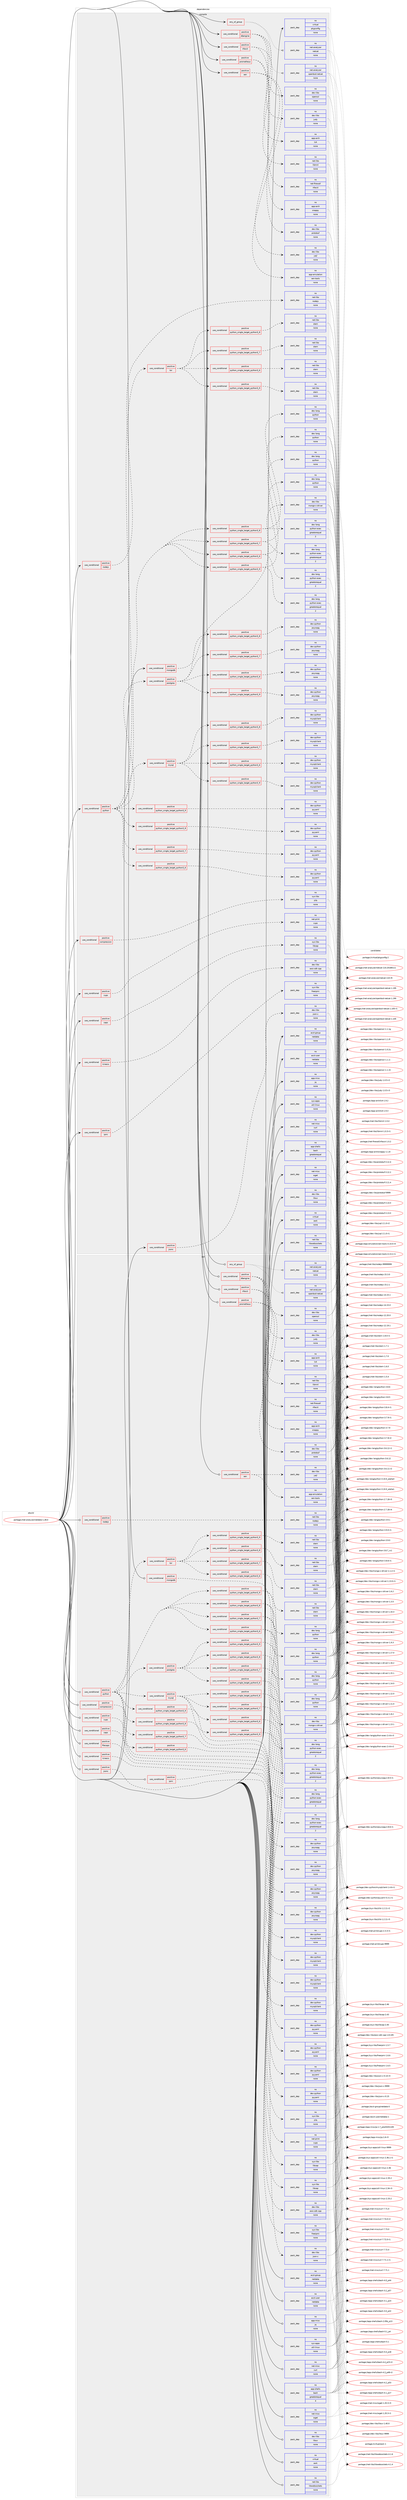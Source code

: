digraph prolog {

# *************
# Graph options
# *************

newrank=true;
concentrate=true;
compound=true;
graph [rankdir=LR,fontname=Helvetica,fontsize=10,ranksep=1.5];#, ranksep=2.5, nodesep=0.2];
edge  [arrowhead=vee];
node  [fontname=Helvetica,fontsize=10];

# **********
# The ebuild
# **********

subgraph cluster_leftcol {
color=gray;
rank=same;
label=<<i>ebuild</i>>;
id [label="portage://net-analyzer/netdata-1.28.0", color=red, width=4, href="../net-analyzer/netdata-1.28.0.svg"];
}

# ****************
# The dependencies
# ****************

subgraph cluster_midcol {
color=gray;
label=<<i>dependencies</i>>;
subgraph cluster_compile {
fillcolor="#eeeeee";
style=filled;
label=<<i>compile</i>>;
subgraph any122 {
dependency14569 [label=<<TABLE BORDER="0" CELLBORDER="1" CELLSPACING="0" CELLPADDING="4"><TR><TD CELLPADDING="10">any_of_group</TD></TR></TABLE>>, shape=none, color=red];subgraph pack10067 {
dependency14570 [label=<<TABLE BORDER="0" CELLBORDER="1" CELLSPACING="0" CELLPADDING="4" WIDTH="220"><TR><TD ROWSPAN="6" CELLPADDING="30">pack_dep</TD></TR><TR><TD WIDTH="110">no</TD></TR><TR><TD>net-analyzer</TD></TR><TR><TD>openbsd-netcat</TD></TR><TR><TD>none</TD></TR><TR><TD></TD></TR></TABLE>>, shape=none, color=blue];
}
dependency14569:e -> dependency14570:w [weight=20,style="dotted",arrowhead="oinv"];
subgraph pack10068 {
dependency14571 [label=<<TABLE BORDER="0" CELLBORDER="1" CELLSPACING="0" CELLPADDING="4" WIDTH="220"><TR><TD ROWSPAN="6" CELLPADDING="30">pack_dep</TD></TR><TR><TD WIDTH="110">no</TD></TR><TR><TD>net-analyzer</TD></TR><TR><TD>netcat</TD></TR><TR><TD>none</TD></TR><TR><TD></TD></TR></TABLE>>, shape=none, color=blue];
}
dependency14569:e -> dependency14571:w [weight=20,style="dotted",arrowhead="oinv"];
}
id:e -> dependency14569:w [weight=20,style="solid",arrowhead="vee"];
subgraph cond4362 {
dependency14572 [label=<<TABLE BORDER="0" CELLBORDER="1" CELLSPACING="0" CELLPADDING="4"><TR><TD ROWSPAN="3" CELLPADDING="10">use_conditional</TD></TR><TR><TD>positive</TD></TR><TR><TD>caps</TD></TR></TABLE>>, shape=none, color=red];
subgraph pack10069 {
dependency14573 [label=<<TABLE BORDER="0" CELLBORDER="1" CELLSPACING="0" CELLPADDING="4" WIDTH="220"><TR><TD ROWSPAN="6" CELLPADDING="30">pack_dep</TD></TR><TR><TD WIDTH="110">no</TD></TR><TR><TD>sys-libs</TD></TR><TR><TD>libcap</TD></TR><TR><TD>none</TD></TR><TR><TD></TD></TR></TABLE>>, shape=none, color=blue];
}
dependency14572:e -> dependency14573:w [weight=20,style="dashed",arrowhead="vee"];
}
id:e -> dependency14572:w [weight=20,style="solid",arrowhead="vee"];
subgraph cond4363 {
dependency14574 [label=<<TABLE BORDER="0" CELLBORDER="1" CELLSPACING="0" CELLPADDING="4"><TR><TD ROWSPAN="3" CELLPADDING="10">use_conditional</TD></TR><TR><TD>positive</TD></TR><TR><TD>compression</TD></TR></TABLE>>, shape=none, color=red];
subgraph pack10070 {
dependency14575 [label=<<TABLE BORDER="0" CELLBORDER="1" CELLSPACING="0" CELLPADDING="4" WIDTH="220"><TR><TD ROWSPAN="6" CELLPADDING="30">pack_dep</TD></TR><TR><TD WIDTH="110">no</TD></TR><TR><TD>sys-libs</TD></TR><TR><TD>zlib</TD></TR><TR><TD>none</TD></TR><TR><TD></TD></TR></TABLE>>, shape=none, color=blue];
}
dependency14574:e -> dependency14575:w [weight=20,style="dashed",arrowhead="vee"];
}
id:e -> dependency14574:w [weight=20,style="solid",arrowhead="vee"];
subgraph cond4364 {
dependency14576 [label=<<TABLE BORDER="0" CELLBORDER="1" CELLSPACING="0" CELLPADDING="4"><TR><TD ROWSPAN="3" CELLPADDING="10">use_conditional</TD></TR><TR><TD>positive</TD></TR><TR><TD>cups</TD></TR></TABLE>>, shape=none, color=red];
subgraph pack10071 {
dependency14577 [label=<<TABLE BORDER="0" CELLBORDER="1" CELLSPACING="0" CELLPADDING="4" WIDTH="220"><TR><TD ROWSPAN="6" CELLPADDING="30">pack_dep</TD></TR><TR><TD WIDTH="110">no</TD></TR><TR><TD>net-print</TD></TR><TR><TD>cups</TD></TR><TR><TD>none</TD></TR><TR><TD></TD></TR></TABLE>>, shape=none, color=blue];
}
dependency14576:e -> dependency14577:w [weight=20,style="dashed",arrowhead="vee"];
}
id:e -> dependency14576:w [weight=20,style="solid",arrowhead="vee"];
subgraph cond4365 {
dependency14578 [label=<<TABLE BORDER="0" CELLBORDER="1" CELLSPACING="0" CELLPADDING="4"><TR><TD ROWSPAN="3" CELLPADDING="10">use_conditional</TD></TR><TR><TD>positive</TD></TR><TR><TD>dbengine</TD></TR></TABLE>>, shape=none, color=red];
subgraph pack10072 {
dependency14579 [label=<<TABLE BORDER="0" CELLBORDER="1" CELLSPACING="0" CELLPADDING="4" WIDTH="220"><TR><TD ROWSPAN="6" CELLPADDING="30">pack_dep</TD></TR><TR><TD WIDTH="110">no</TD></TR><TR><TD>app-arch</TD></TR><TR><TD>lz4</TD></TR><TR><TD>none</TD></TR><TR><TD></TD></TR></TABLE>>, shape=none, color=blue];
}
dependency14578:e -> dependency14579:w [weight=20,style="dashed",arrowhead="vee"];
subgraph pack10073 {
dependency14580 [label=<<TABLE BORDER="0" CELLBORDER="1" CELLSPACING="0" CELLPADDING="4" WIDTH="220"><TR><TD ROWSPAN="6" CELLPADDING="30">pack_dep</TD></TR><TR><TD WIDTH="110">no</TD></TR><TR><TD>dev-libs</TD></TR><TR><TD>judy</TD></TR><TR><TD>none</TD></TR><TR><TD></TD></TR></TABLE>>, shape=none, color=blue];
}
dependency14578:e -> dependency14580:w [weight=20,style="dashed",arrowhead="vee"];
subgraph pack10074 {
dependency14581 [label=<<TABLE BORDER="0" CELLBORDER="1" CELLSPACING="0" CELLPADDING="4" WIDTH="220"><TR><TD ROWSPAN="6" CELLPADDING="30">pack_dep</TD></TR><TR><TD WIDTH="110">no</TD></TR><TR><TD>dev-libs</TD></TR><TR><TD>openssl</TD></TR><TR><TD>none</TD></TR><TR><TD></TD></TR></TABLE>>, shape=none, color=blue];
}
dependency14578:e -> dependency14581:w [weight=20,style="dashed",arrowhead="vee"];
}
id:e -> dependency14578:w [weight=20,style="solid",arrowhead="vee"];
subgraph cond4366 {
dependency14582 [label=<<TABLE BORDER="0" CELLBORDER="1" CELLSPACING="0" CELLPADDING="4"><TR><TD ROWSPAN="3" CELLPADDING="10">use_conditional</TD></TR><TR><TD>positive</TD></TR><TR><TD>ipmi</TD></TR></TABLE>>, shape=none, color=red];
subgraph pack10075 {
dependency14583 [label=<<TABLE BORDER="0" CELLBORDER="1" CELLSPACING="0" CELLPADDING="4" WIDTH="220"><TR><TD ROWSPAN="6" CELLPADDING="30">pack_dep</TD></TR><TR><TD WIDTH="110">no</TD></TR><TR><TD>sys-libs</TD></TR><TR><TD>freeipmi</TD></TR><TR><TD>none</TD></TR><TR><TD></TD></TR></TABLE>>, shape=none, color=blue];
}
dependency14582:e -> dependency14583:w [weight=20,style="dashed",arrowhead="vee"];
}
id:e -> dependency14582:w [weight=20,style="solid",arrowhead="vee"];
subgraph cond4367 {
dependency14584 [label=<<TABLE BORDER="0" CELLBORDER="1" CELLSPACING="0" CELLPADDING="4"><TR><TD ROWSPAN="3" CELLPADDING="10">use_conditional</TD></TR><TR><TD>positive</TD></TR><TR><TD>jsonc</TD></TR></TABLE>>, shape=none, color=red];
subgraph pack10076 {
dependency14585 [label=<<TABLE BORDER="0" CELLBORDER="1" CELLSPACING="0" CELLPADDING="4" WIDTH="220"><TR><TD ROWSPAN="6" CELLPADDING="30">pack_dep</TD></TR><TR><TD WIDTH="110">no</TD></TR><TR><TD>dev-libs</TD></TR><TR><TD>json-c</TD></TR><TR><TD>none</TD></TR><TR><TD></TD></TR></TABLE>>, shape=none, color=blue];
}
dependency14584:e -> dependency14585:w [weight=20,style="dashed",arrowhead="vee"];
}
id:e -> dependency14584:w [weight=20,style="solid",arrowhead="vee"];
subgraph cond4368 {
dependency14586 [label=<<TABLE BORDER="0" CELLBORDER="1" CELLSPACING="0" CELLPADDING="4"><TR><TD ROWSPAN="3" CELLPADDING="10">use_conditional</TD></TR><TR><TD>positive</TD></TR><TR><TD>kinesis</TD></TR></TABLE>>, shape=none, color=red];
subgraph pack10077 {
dependency14587 [label=<<TABLE BORDER="0" CELLBORDER="1" CELLSPACING="0" CELLPADDING="4" WIDTH="220"><TR><TD ROWSPAN="6" CELLPADDING="30">pack_dep</TD></TR><TR><TD WIDTH="110">no</TD></TR><TR><TD>dev-libs</TD></TR><TR><TD>aws-sdk-cpp</TD></TR><TR><TD>none</TD></TR><TR><TD></TD></TR></TABLE>>, shape=none, color=blue];
}
dependency14586:e -> dependency14587:w [weight=20,style="dashed",arrowhead="vee"];
}
id:e -> dependency14586:w [weight=20,style="solid",arrowhead="vee"];
subgraph cond4369 {
dependency14588 [label=<<TABLE BORDER="0" CELLBORDER="1" CELLSPACING="0" CELLPADDING="4"><TR><TD ROWSPAN="3" CELLPADDING="10">use_conditional</TD></TR><TR><TD>positive</TD></TR><TR><TD>mongodb</TD></TR></TABLE>>, shape=none, color=red];
subgraph pack10078 {
dependency14589 [label=<<TABLE BORDER="0" CELLBORDER="1" CELLSPACING="0" CELLPADDING="4" WIDTH="220"><TR><TD ROWSPAN="6" CELLPADDING="30">pack_dep</TD></TR><TR><TD WIDTH="110">no</TD></TR><TR><TD>dev-libs</TD></TR><TR><TD>mongo-c-driver</TD></TR><TR><TD>none</TD></TR><TR><TD></TD></TR></TABLE>>, shape=none, color=blue];
}
dependency14588:e -> dependency14589:w [weight=20,style="dashed",arrowhead="vee"];
}
id:e -> dependency14588:w [weight=20,style="solid",arrowhead="vee"];
subgraph cond4370 {
dependency14590 [label=<<TABLE BORDER="0" CELLBORDER="1" CELLSPACING="0" CELLPADDING="4"><TR><TD ROWSPAN="3" CELLPADDING="10">use_conditional</TD></TR><TR><TD>positive</TD></TR><TR><TD>nfacct</TD></TR></TABLE>>, shape=none, color=red];
subgraph pack10079 {
dependency14591 [label=<<TABLE BORDER="0" CELLBORDER="1" CELLSPACING="0" CELLPADDING="4" WIDTH="220"><TR><TD ROWSPAN="6" CELLPADDING="30">pack_dep</TD></TR><TR><TD WIDTH="110">no</TD></TR><TR><TD>net-firewall</TD></TR><TR><TD>nfacct</TD></TR><TR><TD>none</TD></TR><TR><TD></TD></TR></TABLE>>, shape=none, color=blue];
}
dependency14590:e -> dependency14591:w [weight=20,style="dashed",arrowhead="vee"];
subgraph pack10080 {
dependency14592 [label=<<TABLE BORDER="0" CELLBORDER="1" CELLSPACING="0" CELLPADDING="4" WIDTH="220"><TR><TD ROWSPAN="6" CELLPADDING="30">pack_dep</TD></TR><TR><TD WIDTH="110">no</TD></TR><TR><TD>net-libs</TD></TR><TR><TD>libmnl</TD></TR><TR><TD>none</TD></TR><TR><TD></TD></TR></TABLE>>, shape=none, color=blue];
}
dependency14590:e -> dependency14592:w [weight=20,style="dashed",arrowhead="vee"];
}
id:e -> dependency14590:w [weight=20,style="solid",arrowhead="vee"];
subgraph cond4371 {
dependency14593 [label=<<TABLE BORDER="0" CELLBORDER="1" CELLSPACING="0" CELLPADDING="4"><TR><TD ROWSPAN="3" CELLPADDING="10">use_conditional</TD></TR><TR><TD>positive</TD></TR><TR><TD>nodejs</TD></TR></TABLE>>, shape=none, color=red];
subgraph pack10081 {
dependency14594 [label=<<TABLE BORDER="0" CELLBORDER="1" CELLSPACING="0" CELLPADDING="4" WIDTH="220"><TR><TD ROWSPAN="6" CELLPADDING="30">pack_dep</TD></TR><TR><TD WIDTH="110">no</TD></TR><TR><TD>net-libs</TD></TR><TR><TD>nodejs</TD></TR><TR><TD>none</TD></TR><TR><TD></TD></TR></TABLE>>, shape=none, color=blue];
}
dependency14593:e -> dependency14594:w [weight=20,style="dashed",arrowhead="vee"];
}
id:e -> dependency14593:w [weight=20,style="solid",arrowhead="vee"];
subgraph cond4372 {
dependency14595 [label=<<TABLE BORDER="0" CELLBORDER="1" CELLSPACING="0" CELLPADDING="4"><TR><TD ROWSPAN="3" CELLPADDING="10">use_conditional</TD></TR><TR><TD>positive</TD></TR><TR><TD>prometheus</TD></TR></TABLE>>, shape=none, color=red];
subgraph pack10082 {
dependency14596 [label=<<TABLE BORDER="0" CELLBORDER="1" CELLSPACING="0" CELLPADDING="4" WIDTH="220"><TR><TD ROWSPAN="6" CELLPADDING="30">pack_dep</TD></TR><TR><TD WIDTH="110">no</TD></TR><TR><TD>dev-libs</TD></TR><TR><TD>protobuf</TD></TR><TR><TD>none</TD></TR><TR><TD></TD></TR></TABLE>>, shape=none, color=blue];
}
dependency14595:e -> dependency14596:w [weight=20,style="dashed",arrowhead="vee"];
subgraph pack10083 {
dependency14597 [label=<<TABLE BORDER="0" CELLBORDER="1" CELLSPACING="0" CELLPADDING="4" WIDTH="220"><TR><TD ROWSPAN="6" CELLPADDING="30">pack_dep</TD></TR><TR><TD WIDTH="110">no</TD></TR><TR><TD>app-arch</TD></TR><TR><TD>snappy</TD></TR><TR><TD>none</TD></TR><TR><TD></TD></TR></TABLE>>, shape=none, color=blue];
}
dependency14595:e -> dependency14597:w [weight=20,style="dashed",arrowhead="vee"];
}
id:e -> dependency14595:w [weight=20,style="solid",arrowhead="vee"];
subgraph cond4373 {
dependency14598 [label=<<TABLE BORDER="0" CELLBORDER="1" CELLSPACING="0" CELLPADDING="4"><TR><TD ROWSPAN="3" CELLPADDING="10">use_conditional</TD></TR><TR><TD>positive</TD></TR><TR><TD>python</TD></TR></TABLE>>, shape=none, color=red];
subgraph cond4374 {
dependency14599 [label=<<TABLE BORDER="0" CELLBORDER="1" CELLSPACING="0" CELLPADDING="4"><TR><TD ROWSPAN="3" CELLPADDING="10">use_conditional</TD></TR><TR><TD>positive</TD></TR><TR><TD>python_single_target_python3_6</TD></TR></TABLE>>, shape=none, color=red];
subgraph pack10084 {
dependency14600 [label=<<TABLE BORDER="0" CELLBORDER="1" CELLSPACING="0" CELLPADDING="4" WIDTH="220"><TR><TD ROWSPAN="6" CELLPADDING="30">pack_dep</TD></TR><TR><TD WIDTH="110">no</TD></TR><TR><TD>dev-lang</TD></TR><TR><TD>python</TD></TR><TR><TD>none</TD></TR><TR><TD></TD></TR></TABLE>>, shape=none, color=blue];
}
dependency14599:e -> dependency14600:w [weight=20,style="dashed",arrowhead="vee"];
subgraph pack10085 {
dependency14601 [label=<<TABLE BORDER="0" CELLBORDER="1" CELLSPACING="0" CELLPADDING="4" WIDTH="220"><TR><TD ROWSPAN="6" CELLPADDING="30">pack_dep</TD></TR><TR><TD WIDTH="110">no</TD></TR><TR><TD>dev-lang</TD></TR><TR><TD>python-exec</TD></TR><TR><TD>greaterequal</TD></TR><TR><TD>2</TD></TR></TABLE>>, shape=none, color=blue];
}
dependency14599:e -> dependency14601:w [weight=20,style="dashed",arrowhead="vee"];
}
dependency14598:e -> dependency14599:w [weight=20,style="dashed",arrowhead="vee"];
subgraph cond4375 {
dependency14602 [label=<<TABLE BORDER="0" CELLBORDER="1" CELLSPACING="0" CELLPADDING="4"><TR><TD ROWSPAN="3" CELLPADDING="10">use_conditional</TD></TR><TR><TD>positive</TD></TR><TR><TD>python_single_target_python3_7</TD></TR></TABLE>>, shape=none, color=red];
subgraph pack10086 {
dependency14603 [label=<<TABLE BORDER="0" CELLBORDER="1" CELLSPACING="0" CELLPADDING="4" WIDTH="220"><TR><TD ROWSPAN="6" CELLPADDING="30">pack_dep</TD></TR><TR><TD WIDTH="110">no</TD></TR><TR><TD>dev-lang</TD></TR><TR><TD>python</TD></TR><TR><TD>none</TD></TR><TR><TD></TD></TR></TABLE>>, shape=none, color=blue];
}
dependency14602:e -> dependency14603:w [weight=20,style="dashed",arrowhead="vee"];
subgraph pack10087 {
dependency14604 [label=<<TABLE BORDER="0" CELLBORDER="1" CELLSPACING="0" CELLPADDING="4" WIDTH="220"><TR><TD ROWSPAN="6" CELLPADDING="30">pack_dep</TD></TR><TR><TD WIDTH="110">no</TD></TR><TR><TD>dev-lang</TD></TR><TR><TD>python-exec</TD></TR><TR><TD>greaterequal</TD></TR><TR><TD>2</TD></TR></TABLE>>, shape=none, color=blue];
}
dependency14602:e -> dependency14604:w [weight=20,style="dashed",arrowhead="vee"];
}
dependency14598:e -> dependency14602:w [weight=20,style="dashed",arrowhead="vee"];
subgraph cond4376 {
dependency14605 [label=<<TABLE BORDER="0" CELLBORDER="1" CELLSPACING="0" CELLPADDING="4"><TR><TD ROWSPAN="3" CELLPADDING="10">use_conditional</TD></TR><TR><TD>positive</TD></TR><TR><TD>python_single_target_python3_8</TD></TR></TABLE>>, shape=none, color=red];
subgraph pack10088 {
dependency14606 [label=<<TABLE BORDER="0" CELLBORDER="1" CELLSPACING="0" CELLPADDING="4" WIDTH="220"><TR><TD ROWSPAN="6" CELLPADDING="30">pack_dep</TD></TR><TR><TD WIDTH="110">no</TD></TR><TR><TD>dev-lang</TD></TR><TR><TD>python</TD></TR><TR><TD>none</TD></TR><TR><TD></TD></TR></TABLE>>, shape=none, color=blue];
}
dependency14605:e -> dependency14606:w [weight=20,style="dashed",arrowhead="vee"];
subgraph pack10089 {
dependency14607 [label=<<TABLE BORDER="0" CELLBORDER="1" CELLSPACING="0" CELLPADDING="4" WIDTH="220"><TR><TD ROWSPAN="6" CELLPADDING="30">pack_dep</TD></TR><TR><TD WIDTH="110">no</TD></TR><TR><TD>dev-lang</TD></TR><TR><TD>python-exec</TD></TR><TR><TD>greaterequal</TD></TR><TR><TD>2</TD></TR></TABLE>>, shape=none, color=blue];
}
dependency14605:e -> dependency14607:w [weight=20,style="dashed",arrowhead="vee"];
}
dependency14598:e -> dependency14605:w [weight=20,style="dashed",arrowhead="vee"];
subgraph cond4377 {
dependency14608 [label=<<TABLE BORDER="0" CELLBORDER="1" CELLSPACING="0" CELLPADDING="4"><TR><TD ROWSPAN="3" CELLPADDING="10">use_conditional</TD></TR><TR><TD>positive</TD></TR><TR><TD>python_single_target_python3_9</TD></TR></TABLE>>, shape=none, color=red];
subgraph pack10090 {
dependency14609 [label=<<TABLE BORDER="0" CELLBORDER="1" CELLSPACING="0" CELLPADDING="4" WIDTH="220"><TR><TD ROWSPAN="6" CELLPADDING="30">pack_dep</TD></TR><TR><TD WIDTH="110">no</TD></TR><TR><TD>dev-lang</TD></TR><TR><TD>python</TD></TR><TR><TD>none</TD></TR><TR><TD></TD></TR></TABLE>>, shape=none, color=blue];
}
dependency14608:e -> dependency14609:w [weight=20,style="dashed",arrowhead="vee"];
subgraph pack10091 {
dependency14610 [label=<<TABLE BORDER="0" CELLBORDER="1" CELLSPACING="0" CELLPADDING="4" WIDTH="220"><TR><TD ROWSPAN="6" CELLPADDING="30">pack_dep</TD></TR><TR><TD WIDTH="110">no</TD></TR><TR><TD>dev-lang</TD></TR><TR><TD>python-exec</TD></TR><TR><TD>greaterequal</TD></TR><TR><TD>2</TD></TR></TABLE>>, shape=none, color=blue];
}
dependency14608:e -> dependency14610:w [weight=20,style="dashed",arrowhead="vee"];
}
dependency14598:e -> dependency14608:w [weight=20,style="dashed",arrowhead="vee"];
subgraph cond4378 {
dependency14611 [label=<<TABLE BORDER="0" CELLBORDER="1" CELLSPACING="0" CELLPADDING="4"><TR><TD ROWSPAN="3" CELLPADDING="10">use_conditional</TD></TR><TR><TD>positive</TD></TR><TR><TD>python_single_target_python3_6</TD></TR></TABLE>>, shape=none, color=red];
subgraph pack10092 {
dependency14612 [label=<<TABLE BORDER="0" CELLBORDER="1" CELLSPACING="0" CELLPADDING="4" WIDTH="220"><TR><TD ROWSPAN="6" CELLPADDING="30">pack_dep</TD></TR><TR><TD WIDTH="110">no</TD></TR><TR><TD>dev-python</TD></TR><TR><TD>pyyaml</TD></TR><TR><TD>none</TD></TR><TR><TD></TD></TR></TABLE>>, shape=none, color=blue];
}
dependency14611:e -> dependency14612:w [weight=20,style="dashed",arrowhead="vee"];
}
dependency14598:e -> dependency14611:w [weight=20,style="dashed",arrowhead="vee"];
subgraph cond4379 {
dependency14613 [label=<<TABLE BORDER="0" CELLBORDER="1" CELLSPACING="0" CELLPADDING="4"><TR><TD ROWSPAN="3" CELLPADDING="10">use_conditional</TD></TR><TR><TD>positive</TD></TR><TR><TD>python_single_target_python3_7</TD></TR></TABLE>>, shape=none, color=red];
subgraph pack10093 {
dependency14614 [label=<<TABLE BORDER="0" CELLBORDER="1" CELLSPACING="0" CELLPADDING="4" WIDTH="220"><TR><TD ROWSPAN="6" CELLPADDING="30">pack_dep</TD></TR><TR><TD WIDTH="110">no</TD></TR><TR><TD>dev-python</TD></TR><TR><TD>pyyaml</TD></TR><TR><TD>none</TD></TR><TR><TD></TD></TR></TABLE>>, shape=none, color=blue];
}
dependency14613:e -> dependency14614:w [weight=20,style="dashed",arrowhead="vee"];
}
dependency14598:e -> dependency14613:w [weight=20,style="dashed",arrowhead="vee"];
subgraph cond4380 {
dependency14615 [label=<<TABLE BORDER="0" CELLBORDER="1" CELLSPACING="0" CELLPADDING="4"><TR><TD ROWSPAN="3" CELLPADDING="10">use_conditional</TD></TR><TR><TD>positive</TD></TR><TR><TD>python_single_target_python3_8</TD></TR></TABLE>>, shape=none, color=red];
subgraph pack10094 {
dependency14616 [label=<<TABLE BORDER="0" CELLBORDER="1" CELLSPACING="0" CELLPADDING="4" WIDTH="220"><TR><TD ROWSPAN="6" CELLPADDING="30">pack_dep</TD></TR><TR><TD WIDTH="110">no</TD></TR><TR><TD>dev-python</TD></TR><TR><TD>pyyaml</TD></TR><TR><TD>none</TD></TR><TR><TD></TD></TR></TABLE>>, shape=none, color=blue];
}
dependency14615:e -> dependency14616:w [weight=20,style="dashed",arrowhead="vee"];
}
dependency14598:e -> dependency14615:w [weight=20,style="dashed",arrowhead="vee"];
subgraph cond4381 {
dependency14617 [label=<<TABLE BORDER="0" CELLBORDER="1" CELLSPACING="0" CELLPADDING="4"><TR><TD ROWSPAN="3" CELLPADDING="10">use_conditional</TD></TR><TR><TD>positive</TD></TR><TR><TD>python_single_target_python3_9</TD></TR></TABLE>>, shape=none, color=red];
subgraph pack10095 {
dependency14618 [label=<<TABLE BORDER="0" CELLBORDER="1" CELLSPACING="0" CELLPADDING="4" WIDTH="220"><TR><TD ROWSPAN="6" CELLPADDING="30">pack_dep</TD></TR><TR><TD WIDTH="110">no</TD></TR><TR><TD>dev-python</TD></TR><TR><TD>pyyaml</TD></TR><TR><TD>none</TD></TR><TR><TD></TD></TR></TABLE>>, shape=none, color=blue];
}
dependency14617:e -> dependency14618:w [weight=20,style="dashed",arrowhead="vee"];
}
dependency14598:e -> dependency14617:w [weight=20,style="dashed",arrowhead="vee"];
subgraph cond4382 {
dependency14619 [label=<<TABLE BORDER="0" CELLBORDER="1" CELLSPACING="0" CELLPADDING="4"><TR><TD ROWSPAN="3" CELLPADDING="10">use_conditional</TD></TR><TR><TD>positive</TD></TR><TR><TD>mysql</TD></TR></TABLE>>, shape=none, color=red];
subgraph cond4383 {
dependency14620 [label=<<TABLE BORDER="0" CELLBORDER="1" CELLSPACING="0" CELLPADDING="4"><TR><TD ROWSPAN="3" CELLPADDING="10">use_conditional</TD></TR><TR><TD>positive</TD></TR><TR><TD>python_single_target_python3_6</TD></TR></TABLE>>, shape=none, color=red];
subgraph pack10096 {
dependency14621 [label=<<TABLE BORDER="0" CELLBORDER="1" CELLSPACING="0" CELLPADDING="4" WIDTH="220"><TR><TD ROWSPAN="6" CELLPADDING="30">pack_dep</TD></TR><TR><TD WIDTH="110">no</TD></TR><TR><TD>dev-python</TD></TR><TR><TD>mysqlclient</TD></TR><TR><TD>none</TD></TR><TR><TD></TD></TR></TABLE>>, shape=none, color=blue];
}
dependency14620:e -> dependency14621:w [weight=20,style="dashed",arrowhead="vee"];
}
dependency14619:e -> dependency14620:w [weight=20,style="dashed",arrowhead="vee"];
subgraph cond4384 {
dependency14622 [label=<<TABLE BORDER="0" CELLBORDER="1" CELLSPACING="0" CELLPADDING="4"><TR><TD ROWSPAN="3" CELLPADDING="10">use_conditional</TD></TR><TR><TD>positive</TD></TR><TR><TD>python_single_target_python3_7</TD></TR></TABLE>>, shape=none, color=red];
subgraph pack10097 {
dependency14623 [label=<<TABLE BORDER="0" CELLBORDER="1" CELLSPACING="0" CELLPADDING="4" WIDTH="220"><TR><TD ROWSPAN="6" CELLPADDING="30">pack_dep</TD></TR><TR><TD WIDTH="110">no</TD></TR><TR><TD>dev-python</TD></TR><TR><TD>mysqlclient</TD></TR><TR><TD>none</TD></TR><TR><TD></TD></TR></TABLE>>, shape=none, color=blue];
}
dependency14622:e -> dependency14623:w [weight=20,style="dashed",arrowhead="vee"];
}
dependency14619:e -> dependency14622:w [weight=20,style="dashed",arrowhead="vee"];
subgraph cond4385 {
dependency14624 [label=<<TABLE BORDER="0" CELLBORDER="1" CELLSPACING="0" CELLPADDING="4"><TR><TD ROWSPAN="3" CELLPADDING="10">use_conditional</TD></TR><TR><TD>positive</TD></TR><TR><TD>python_single_target_python3_8</TD></TR></TABLE>>, shape=none, color=red];
subgraph pack10098 {
dependency14625 [label=<<TABLE BORDER="0" CELLBORDER="1" CELLSPACING="0" CELLPADDING="4" WIDTH="220"><TR><TD ROWSPAN="6" CELLPADDING="30">pack_dep</TD></TR><TR><TD WIDTH="110">no</TD></TR><TR><TD>dev-python</TD></TR><TR><TD>mysqlclient</TD></TR><TR><TD>none</TD></TR><TR><TD></TD></TR></TABLE>>, shape=none, color=blue];
}
dependency14624:e -> dependency14625:w [weight=20,style="dashed",arrowhead="vee"];
}
dependency14619:e -> dependency14624:w [weight=20,style="dashed",arrowhead="vee"];
subgraph cond4386 {
dependency14626 [label=<<TABLE BORDER="0" CELLBORDER="1" CELLSPACING="0" CELLPADDING="4"><TR><TD ROWSPAN="3" CELLPADDING="10">use_conditional</TD></TR><TR><TD>positive</TD></TR><TR><TD>python_single_target_python3_9</TD></TR></TABLE>>, shape=none, color=red];
subgraph pack10099 {
dependency14627 [label=<<TABLE BORDER="0" CELLBORDER="1" CELLSPACING="0" CELLPADDING="4" WIDTH="220"><TR><TD ROWSPAN="6" CELLPADDING="30">pack_dep</TD></TR><TR><TD WIDTH="110">no</TD></TR><TR><TD>dev-python</TD></TR><TR><TD>mysqlclient</TD></TR><TR><TD>none</TD></TR><TR><TD></TD></TR></TABLE>>, shape=none, color=blue];
}
dependency14626:e -> dependency14627:w [weight=20,style="dashed",arrowhead="vee"];
}
dependency14619:e -> dependency14626:w [weight=20,style="dashed",arrowhead="vee"];
}
dependency14598:e -> dependency14619:w [weight=20,style="dashed",arrowhead="vee"];
subgraph cond4387 {
dependency14628 [label=<<TABLE BORDER="0" CELLBORDER="1" CELLSPACING="0" CELLPADDING="4"><TR><TD ROWSPAN="3" CELLPADDING="10">use_conditional</TD></TR><TR><TD>positive</TD></TR><TR><TD>postgres</TD></TR></TABLE>>, shape=none, color=red];
subgraph cond4388 {
dependency14629 [label=<<TABLE BORDER="0" CELLBORDER="1" CELLSPACING="0" CELLPADDING="4"><TR><TD ROWSPAN="3" CELLPADDING="10">use_conditional</TD></TR><TR><TD>positive</TD></TR><TR><TD>python_single_target_python3_6</TD></TR></TABLE>>, shape=none, color=red];
subgraph pack10100 {
dependency14630 [label=<<TABLE BORDER="0" CELLBORDER="1" CELLSPACING="0" CELLPADDING="4" WIDTH="220"><TR><TD ROWSPAN="6" CELLPADDING="30">pack_dep</TD></TR><TR><TD WIDTH="110">no</TD></TR><TR><TD>dev-python</TD></TR><TR><TD>psycopg</TD></TR><TR><TD>none</TD></TR><TR><TD></TD></TR></TABLE>>, shape=none, color=blue];
}
dependency14629:e -> dependency14630:w [weight=20,style="dashed",arrowhead="vee"];
}
dependency14628:e -> dependency14629:w [weight=20,style="dashed",arrowhead="vee"];
subgraph cond4389 {
dependency14631 [label=<<TABLE BORDER="0" CELLBORDER="1" CELLSPACING="0" CELLPADDING="4"><TR><TD ROWSPAN="3" CELLPADDING="10">use_conditional</TD></TR><TR><TD>positive</TD></TR><TR><TD>python_single_target_python3_7</TD></TR></TABLE>>, shape=none, color=red];
subgraph pack10101 {
dependency14632 [label=<<TABLE BORDER="0" CELLBORDER="1" CELLSPACING="0" CELLPADDING="4" WIDTH="220"><TR><TD ROWSPAN="6" CELLPADDING="30">pack_dep</TD></TR><TR><TD WIDTH="110">no</TD></TR><TR><TD>dev-python</TD></TR><TR><TD>psycopg</TD></TR><TR><TD>none</TD></TR><TR><TD></TD></TR></TABLE>>, shape=none, color=blue];
}
dependency14631:e -> dependency14632:w [weight=20,style="dashed",arrowhead="vee"];
}
dependency14628:e -> dependency14631:w [weight=20,style="dashed",arrowhead="vee"];
subgraph cond4390 {
dependency14633 [label=<<TABLE BORDER="0" CELLBORDER="1" CELLSPACING="0" CELLPADDING="4"><TR><TD ROWSPAN="3" CELLPADDING="10">use_conditional</TD></TR><TR><TD>positive</TD></TR><TR><TD>python_single_target_python3_8</TD></TR></TABLE>>, shape=none, color=red];
subgraph pack10102 {
dependency14634 [label=<<TABLE BORDER="0" CELLBORDER="1" CELLSPACING="0" CELLPADDING="4" WIDTH="220"><TR><TD ROWSPAN="6" CELLPADDING="30">pack_dep</TD></TR><TR><TD WIDTH="110">no</TD></TR><TR><TD>dev-python</TD></TR><TR><TD>psycopg</TD></TR><TR><TD>none</TD></TR><TR><TD></TD></TR></TABLE>>, shape=none, color=blue];
}
dependency14633:e -> dependency14634:w [weight=20,style="dashed",arrowhead="vee"];
}
dependency14628:e -> dependency14633:w [weight=20,style="dashed",arrowhead="vee"];
subgraph cond4391 {
dependency14635 [label=<<TABLE BORDER="0" CELLBORDER="1" CELLSPACING="0" CELLPADDING="4"><TR><TD ROWSPAN="3" CELLPADDING="10">use_conditional</TD></TR><TR><TD>positive</TD></TR><TR><TD>python_single_target_python3_9</TD></TR></TABLE>>, shape=none, color=red];
subgraph pack10103 {
dependency14636 [label=<<TABLE BORDER="0" CELLBORDER="1" CELLSPACING="0" CELLPADDING="4" WIDTH="220"><TR><TD ROWSPAN="6" CELLPADDING="30">pack_dep</TD></TR><TR><TD WIDTH="110">no</TD></TR><TR><TD>dev-python</TD></TR><TR><TD>psycopg</TD></TR><TR><TD>none</TD></TR><TR><TD></TD></TR></TABLE>>, shape=none, color=blue];
}
dependency14635:e -> dependency14636:w [weight=20,style="dashed",arrowhead="vee"];
}
dependency14628:e -> dependency14635:w [weight=20,style="dashed",arrowhead="vee"];
}
dependency14598:e -> dependency14628:w [weight=20,style="dashed",arrowhead="vee"];
subgraph cond4392 {
dependency14637 [label=<<TABLE BORDER="0" CELLBORDER="1" CELLSPACING="0" CELLPADDING="4"><TR><TD ROWSPAN="3" CELLPADDING="10">use_conditional</TD></TR><TR><TD>positive</TD></TR><TR><TD>tor</TD></TR></TABLE>>, shape=none, color=red];
subgraph cond4393 {
dependency14638 [label=<<TABLE BORDER="0" CELLBORDER="1" CELLSPACING="0" CELLPADDING="4"><TR><TD ROWSPAN="3" CELLPADDING="10">use_conditional</TD></TR><TR><TD>positive</TD></TR><TR><TD>python_single_target_python3_6</TD></TR></TABLE>>, shape=none, color=red];
subgraph pack10104 {
dependency14639 [label=<<TABLE BORDER="0" CELLBORDER="1" CELLSPACING="0" CELLPADDING="4" WIDTH="220"><TR><TD ROWSPAN="6" CELLPADDING="30">pack_dep</TD></TR><TR><TD WIDTH="110">no</TD></TR><TR><TD>net-libs</TD></TR><TR><TD>stem</TD></TR><TR><TD>none</TD></TR><TR><TD></TD></TR></TABLE>>, shape=none, color=blue];
}
dependency14638:e -> dependency14639:w [weight=20,style="dashed",arrowhead="vee"];
}
dependency14637:e -> dependency14638:w [weight=20,style="dashed",arrowhead="vee"];
subgraph cond4394 {
dependency14640 [label=<<TABLE BORDER="0" CELLBORDER="1" CELLSPACING="0" CELLPADDING="4"><TR><TD ROWSPAN="3" CELLPADDING="10">use_conditional</TD></TR><TR><TD>positive</TD></TR><TR><TD>python_single_target_python3_7</TD></TR></TABLE>>, shape=none, color=red];
subgraph pack10105 {
dependency14641 [label=<<TABLE BORDER="0" CELLBORDER="1" CELLSPACING="0" CELLPADDING="4" WIDTH="220"><TR><TD ROWSPAN="6" CELLPADDING="30">pack_dep</TD></TR><TR><TD WIDTH="110">no</TD></TR><TR><TD>net-libs</TD></TR><TR><TD>stem</TD></TR><TR><TD>none</TD></TR><TR><TD></TD></TR></TABLE>>, shape=none, color=blue];
}
dependency14640:e -> dependency14641:w [weight=20,style="dashed",arrowhead="vee"];
}
dependency14637:e -> dependency14640:w [weight=20,style="dashed",arrowhead="vee"];
subgraph cond4395 {
dependency14642 [label=<<TABLE BORDER="0" CELLBORDER="1" CELLSPACING="0" CELLPADDING="4"><TR><TD ROWSPAN="3" CELLPADDING="10">use_conditional</TD></TR><TR><TD>positive</TD></TR><TR><TD>python_single_target_python3_8</TD></TR></TABLE>>, shape=none, color=red];
subgraph pack10106 {
dependency14643 [label=<<TABLE BORDER="0" CELLBORDER="1" CELLSPACING="0" CELLPADDING="4" WIDTH="220"><TR><TD ROWSPAN="6" CELLPADDING="30">pack_dep</TD></TR><TR><TD WIDTH="110">no</TD></TR><TR><TD>net-libs</TD></TR><TR><TD>stem</TD></TR><TR><TD>none</TD></TR><TR><TD></TD></TR></TABLE>>, shape=none, color=blue];
}
dependency14642:e -> dependency14643:w [weight=20,style="dashed",arrowhead="vee"];
}
dependency14637:e -> dependency14642:w [weight=20,style="dashed",arrowhead="vee"];
subgraph cond4396 {
dependency14644 [label=<<TABLE BORDER="0" CELLBORDER="1" CELLSPACING="0" CELLPADDING="4"><TR><TD ROWSPAN="3" CELLPADDING="10">use_conditional</TD></TR><TR><TD>positive</TD></TR><TR><TD>python_single_target_python3_9</TD></TR></TABLE>>, shape=none, color=red];
subgraph pack10107 {
dependency14645 [label=<<TABLE BORDER="0" CELLBORDER="1" CELLSPACING="0" CELLPADDING="4" WIDTH="220"><TR><TD ROWSPAN="6" CELLPADDING="30">pack_dep</TD></TR><TR><TD WIDTH="110">no</TD></TR><TR><TD>net-libs</TD></TR><TR><TD>stem</TD></TR><TR><TD>none</TD></TR><TR><TD></TD></TR></TABLE>>, shape=none, color=blue];
}
dependency14644:e -> dependency14645:w [weight=20,style="dashed",arrowhead="vee"];
}
dependency14637:e -> dependency14644:w [weight=20,style="dashed",arrowhead="vee"];
}
dependency14598:e -> dependency14637:w [weight=20,style="dashed",arrowhead="vee"];
}
id:e -> dependency14598:w [weight=20,style="solid",arrowhead="vee"];
subgraph cond4397 {
dependency14646 [label=<<TABLE BORDER="0" CELLBORDER="1" CELLSPACING="0" CELLPADDING="4"><TR><TD ROWSPAN="3" CELLPADDING="10">use_conditional</TD></TR><TR><TD>positive</TD></TR><TR><TD>xen</TD></TR></TABLE>>, shape=none, color=red];
subgraph pack10108 {
dependency14647 [label=<<TABLE BORDER="0" CELLBORDER="1" CELLSPACING="0" CELLPADDING="4" WIDTH="220"><TR><TD ROWSPAN="6" CELLPADDING="30">pack_dep</TD></TR><TR><TD WIDTH="110">no</TD></TR><TR><TD>app-emulation</TD></TR><TR><TD>xen-tools</TD></TR><TR><TD>none</TD></TR><TR><TD></TD></TR></TABLE>>, shape=none, color=blue];
}
dependency14646:e -> dependency14647:w [weight=20,style="dashed",arrowhead="vee"];
subgraph pack10109 {
dependency14648 [label=<<TABLE BORDER="0" CELLBORDER="1" CELLSPACING="0" CELLPADDING="4" WIDTH="220"><TR><TD ROWSPAN="6" CELLPADDING="30">pack_dep</TD></TR><TR><TD WIDTH="110">no</TD></TR><TR><TD>dev-libs</TD></TR><TR><TD>yajl</TD></TR><TR><TD>none</TD></TR><TR><TD></TD></TR></TABLE>>, shape=none, color=blue];
}
dependency14646:e -> dependency14648:w [weight=20,style="dashed",arrowhead="vee"];
}
id:e -> dependency14646:w [weight=20,style="solid",arrowhead="vee"];
subgraph pack10110 {
dependency14649 [label=<<TABLE BORDER="0" CELLBORDER="1" CELLSPACING="0" CELLPADDING="4" WIDTH="220"><TR><TD ROWSPAN="6" CELLPADDING="30">pack_dep</TD></TR><TR><TD WIDTH="110">no</TD></TR><TR><TD>acct-group</TD></TR><TR><TD>netdata</TD></TR><TR><TD>none</TD></TR><TR><TD></TD></TR></TABLE>>, shape=none, color=blue];
}
id:e -> dependency14649:w [weight=20,style="solid",arrowhead="vee"];
subgraph pack10111 {
dependency14650 [label=<<TABLE BORDER="0" CELLBORDER="1" CELLSPACING="0" CELLPADDING="4" WIDTH="220"><TR><TD ROWSPAN="6" CELLPADDING="30">pack_dep</TD></TR><TR><TD WIDTH="110">no</TD></TR><TR><TD>acct-user</TD></TR><TR><TD>netdata</TD></TR><TR><TD>none</TD></TR><TR><TD></TD></TR></TABLE>>, shape=none, color=blue];
}
id:e -> dependency14650:w [weight=20,style="solid",arrowhead="vee"];
subgraph pack10112 {
dependency14651 [label=<<TABLE BORDER="0" CELLBORDER="1" CELLSPACING="0" CELLPADDING="4" WIDTH="220"><TR><TD ROWSPAN="6" CELLPADDING="30">pack_dep</TD></TR><TR><TD WIDTH="110">no</TD></TR><TR><TD>app-misc</TD></TR><TR><TD>jq</TD></TR><TR><TD>none</TD></TR><TR><TD></TD></TR></TABLE>>, shape=none, color=blue];
}
id:e -> dependency14651:w [weight=20,style="solid",arrowhead="vee"];
subgraph pack10113 {
dependency14652 [label=<<TABLE BORDER="0" CELLBORDER="1" CELLSPACING="0" CELLPADDING="4" WIDTH="220"><TR><TD ROWSPAN="6" CELLPADDING="30">pack_dep</TD></TR><TR><TD WIDTH="110">no</TD></TR><TR><TD>app-shells</TD></TR><TR><TD>bash</TD></TR><TR><TD>greaterequal</TD></TR><TR><TD>4</TD></TR></TABLE>>, shape=none, color=blue];
}
id:e -> dependency14652:w [weight=20,style="solid",arrowhead="vee"];
subgraph pack10114 {
dependency14653 [label=<<TABLE BORDER="0" CELLBORDER="1" CELLSPACING="0" CELLPADDING="4" WIDTH="220"><TR><TD ROWSPAN="6" CELLPADDING="30">pack_dep</TD></TR><TR><TD WIDTH="110">no</TD></TR><TR><TD>dev-libs</TD></TR><TR><TD>libuv</TD></TR><TR><TD>none</TD></TR><TR><TD></TD></TR></TABLE>>, shape=none, color=blue];
}
id:e -> dependency14653:w [weight=20,style="solid",arrowhead="vee"];
subgraph pack10115 {
dependency14654 [label=<<TABLE BORDER="0" CELLBORDER="1" CELLSPACING="0" CELLPADDING="4" WIDTH="220"><TR><TD ROWSPAN="6" CELLPADDING="30">pack_dep</TD></TR><TR><TD WIDTH="110">no</TD></TR><TR><TD>net-libs</TD></TR><TR><TD>libwebsockets</TD></TR><TR><TD>none</TD></TR><TR><TD></TD></TR></TABLE>>, shape=none, color=blue];
}
id:e -> dependency14654:w [weight=20,style="solid",arrowhead="vee"];
subgraph pack10116 {
dependency14655 [label=<<TABLE BORDER="0" CELLBORDER="1" CELLSPACING="0" CELLPADDING="4" WIDTH="220"><TR><TD ROWSPAN="6" CELLPADDING="30">pack_dep</TD></TR><TR><TD WIDTH="110">no</TD></TR><TR><TD>net-misc</TD></TR><TR><TD>curl</TD></TR><TR><TD>none</TD></TR><TR><TD></TD></TR></TABLE>>, shape=none, color=blue];
}
id:e -> dependency14655:w [weight=20,style="solid",arrowhead="vee"];
subgraph pack10117 {
dependency14656 [label=<<TABLE BORDER="0" CELLBORDER="1" CELLSPACING="0" CELLPADDING="4" WIDTH="220"><TR><TD ROWSPAN="6" CELLPADDING="30">pack_dep</TD></TR><TR><TD WIDTH="110">no</TD></TR><TR><TD>net-misc</TD></TR><TR><TD>wget</TD></TR><TR><TD>none</TD></TR><TR><TD></TD></TR></TABLE>>, shape=none, color=blue];
}
id:e -> dependency14656:w [weight=20,style="solid",arrowhead="vee"];
subgraph pack10118 {
dependency14657 [label=<<TABLE BORDER="0" CELLBORDER="1" CELLSPACING="0" CELLPADDING="4" WIDTH="220"><TR><TD ROWSPAN="6" CELLPADDING="30">pack_dep</TD></TR><TR><TD WIDTH="110">no</TD></TR><TR><TD>sys-apps</TD></TR><TR><TD>util-linux</TD></TR><TR><TD>none</TD></TR><TR><TD></TD></TR></TABLE>>, shape=none, color=blue];
}
id:e -> dependency14657:w [weight=20,style="solid",arrowhead="vee"];
subgraph pack10119 {
dependency14658 [label=<<TABLE BORDER="0" CELLBORDER="1" CELLSPACING="0" CELLPADDING="4" WIDTH="220"><TR><TD ROWSPAN="6" CELLPADDING="30">pack_dep</TD></TR><TR><TD WIDTH="110">no</TD></TR><TR><TD>virtual</TD></TR><TR><TD>awk</TD></TR><TR><TD>none</TD></TR><TR><TD></TD></TR></TABLE>>, shape=none, color=blue];
}
id:e -> dependency14658:w [weight=20,style="solid",arrowhead="vee"];
subgraph pack10120 {
dependency14659 [label=<<TABLE BORDER="0" CELLBORDER="1" CELLSPACING="0" CELLPADDING="4" WIDTH="220"><TR><TD ROWSPAN="6" CELLPADDING="30">pack_dep</TD></TR><TR><TD WIDTH="110">no</TD></TR><TR><TD>virtual</TD></TR><TR><TD>pkgconfig</TD></TR><TR><TD>none</TD></TR><TR><TD></TD></TR></TABLE>>, shape=none, color=blue];
}
id:e -> dependency14659:w [weight=20,style="solid",arrowhead="vee"];
}
subgraph cluster_compileandrun {
fillcolor="#eeeeee";
style=filled;
label=<<i>compile and run</i>>;
}
subgraph cluster_run {
fillcolor="#eeeeee";
style=filled;
label=<<i>run</i>>;
subgraph any123 {
dependency14660 [label=<<TABLE BORDER="0" CELLBORDER="1" CELLSPACING="0" CELLPADDING="4"><TR><TD CELLPADDING="10">any_of_group</TD></TR></TABLE>>, shape=none, color=red];subgraph pack10121 {
dependency14661 [label=<<TABLE BORDER="0" CELLBORDER="1" CELLSPACING="0" CELLPADDING="4" WIDTH="220"><TR><TD ROWSPAN="6" CELLPADDING="30">pack_dep</TD></TR><TR><TD WIDTH="110">no</TD></TR><TR><TD>net-analyzer</TD></TR><TR><TD>openbsd-netcat</TD></TR><TR><TD>none</TD></TR><TR><TD></TD></TR></TABLE>>, shape=none, color=blue];
}
dependency14660:e -> dependency14661:w [weight=20,style="dotted",arrowhead="oinv"];
subgraph pack10122 {
dependency14662 [label=<<TABLE BORDER="0" CELLBORDER="1" CELLSPACING="0" CELLPADDING="4" WIDTH="220"><TR><TD ROWSPAN="6" CELLPADDING="30">pack_dep</TD></TR><TR><TD WIDTH="110">no</TD></TR><TR><TD>net-analyzer</TD></TR><TR><TD>netcat</TD></TR><TR><TD>none</TD></TR><TR><TD></TD></TR></TABLE>>, shape=none, color=blue];
}
dependency14660:e -> dependency14662:w [weight=20,style="dotted",arrowhead="oinv"];
}
id:e -> dependency14660:w [weight=20,style="solid",arrowhead="odot"];
subgraph cond4398 {
dependency14663 [label=<<TABLE BORDER="0" CELLBORDER="1" CELLSPACING="0" CELLPADDING="4"><TR><TD ROWSPAN="3" CELLPADDING="10">use_conditional</TD></TR><TR><TD>positive</TD></TR><TR><TD>caps</TD></TR></TABLE>>, shape=none, color=red];
subgraph pack10123 {
dependency14664 [label=<<TABLE BORDER="0" CELLBORDER="1" CELLSPACING="0" CELLPADDING="4" WIDTH="220"><TR><TD ROWSPAN="6" CELLPADDING="30">pack_dep</TD></TR><TR><TD WIDTH="110">no</TD></TR><TR><TD>sys-libs</TD></TR><TR><TD>libcap</TD></TR><TR><TD>none</TD></TR><TR><TD></TD></TR></TABLE>>, shape=none, color=blue];
}
dependency14663:e -> dependency14664:w [weight=20,style="dashed",arrowhead="vee"];
}
id:e -> dependency14663:w [weight=20,style="solid",arrowhead="odot"];
subgraph cond4399 {
dependency14665 [label=<<TABLE BORDER="0" CELLBORDER="1" CELLSPACING="0" CELLPADDING="4"><TR><TD ROWSPAN="3" CELLPADDING="10">use_conditional</TD></TR><TR><TD>positive</TD></TR><TR><TD>compression</TD></TR></TABLE>>, shape=none, color=red];
subgraph pack10124 {
dependency14666 [label=<<TABLE BORDER="0" CELLBORDER="1" CELLSPACING="0" CELLPADDING="4" WIDTH="220"><TR><TD ROWSPAN="6" CELLPADDING="30">pack_dep</TD></TR><TR><TD WIDTH="110">no</TD></TR><TR><TD>sys-libs</TD></TR><TR><TD>zlib</TD></TR><TR><TD>none</TD></TR><TR><TD></TD></TR></TABLE>>, shape=none, color=blue];
}
dependency14665:e -> dependency14666:w [weight=20,style="dashed",arrowhead="vee"];
}
id:e -> dependency14665:w [weight=20,style="solid",arrowhead="odot"];
subgraph cond4400 {
dependency14667 [label=<<TABLE BORDER="0" CELLBORDER="1" CELLSPACING="0" CELLPADDING="4"><TR><TD ROWSPAN="3" CELLPADDING="10">use_conditional</TD></TR><TR><TD>positive</TD></TR><TR><TD>cups</TD></TR></TABLE>>, shape=none, color=red];
subgraph pack10125 {
dependency14668 [label=<<TABLE BORDER="0" CELLBORDER="1" CELLSPACING="0" CELLPADDING="4" WIDTH="220"><TR><TD ROWSPAN="6" CELLPADDING="30">pack_dep</TD></TR><TR><TD WIDTH="110">no</TD></TR><TR><TD>net-print</TD></TR><TR><TD>cups</TD></TR><TR><TD>none</TD></TR><TR><TD></TD></TR></TABLE>>, shape=none, color=blue];
}
dependency14667:e -> dependency14668:w [weight=20,style="dashed",arrowhead="vee"];
}
id:e -> dependency14667:w [weight=20,style="solid",arrowhead="odot"];
subgraph cond4401 {
dependency14669 [label=<<TABLE BORDER="0" CELLBORDER="1" CELLSPACING="0" CELLPADDING="4"><TR><TD ROWSPAN="3" CELLPADDING="10">use_conditional</TD></TR><TR><TD>positive</TD></TR><TR><TD>dbengine</TD></TR></TABLE>>, shape=none, color=red];
subgraph pack10126 {
dependency14670 [label=<<TABLE BORDER="0" CELLBORDER="1" CELLSPACING="0" CELLPADDING="4" WIDTH="220"><TR><TD ROWSPAN="6" CELLPADDING="30">pack_dep</TD></TR><TR><TD WIDTH="110">no</TD></TR><TR><TD>app-arch</TD></TR><TR><TD>lz4</TD></TR><TR><TD>none</TD></TR><TR><TD></TD></TR></TABLE>>, shape=none, color=blue];
}
dependency14669:e -> dependency14670:w [weight=20,style="dashed",arrowhead="vee"];
subgraph pack10127 {
dependency14671 [label=<<TABLE BORDER="0" CELLBORDER="1" CELLSPACING="0" CELLPADDING="4" WIDTH="220"><TR><TD ROWSPAN="6" CELLPADDING="30">pack_dep</TD></TR><TR><TD WIDTH="110">no</TD></TR><TR><TD>dev-libs</TD></TR><TR><TD>judy</TD></TR><TR><TD>none</TD></TR><TR><TD></TD></TR></TABLE>>, shape=none, color=blue];
}
dependency14669:e -> dependency14671:w [weight=20,style="dashed",arrowhead="vee"];
subgraph pack10128 {
dependency14672 [label=<<TABLE BORDER="0" CELLBORDER="1" CELLSPACING="0" CELLPADDING="4" WIDTH="220"><TR><TD ROWSPAN="6" CELLPADDING="30">pack_dep</TD></TR><TR><TD WIDTH="110">no</TD></TR><TR><TD>dev-libs</TD></TR><TR><TD>openssl</TD></TR><TR><TD>none</TD></TR><TR><TD></TD></TR></TABLE>>, shape=none, color=blue];
}
dependency14669:e -> dependency14672:w [weight=20,style="dashed",arrowhead="vee"];
}
id:e -> dependency14669:w [weight=20,style="solid",arrowhead="odot"];
subgraph cond4402 {
dependency14673 [label=<<TABLE BORDER="0" CELLBORDER="1" CELLSPACING="0" CELLPADDING="4"><TR><TD ROWSPAN="3" CELLPADDING="10">use_conditional</TD></TR><TR><TD>positive</TD></TR><TR><TD>filecaps</TD></TR></TABLE>>, shape=none, color=red];
subgraph pack10129 {
dependency14674 [label=<<TABLE BORDER="0" CELLBORDER="1" CELLSPACING="0" CELLPADDING="4" WIDTH="220"><TR><TD ROWSPAN="6" CELLPADDING="30">pack_dep</TD></TR><TR><TD WIDTH="110">no</TD></TR><TR><TD>sys-libs</TD></TR><TR><TD>libcap</TD></TR><TR><TD>none</TD></TR><TR><TD></TD></TR></TABLE>>, shape=none, color=blue];
}
dependency14673:e -> dependency14674:w [weight=20,style="dashed",arrowhead="vee"];
}
id:e -> dependency14673:w [weight=20,style="solid",arrowhead="odot"];
subgraph cond4403 {
dependency14675 [label=<<TABLE BORDER="0" CELLBORDER="1" CELLSPACING="0" CELLPADDING="4"><TR><TD ROWSPAN="3" CELLPADDING="10">use_conditional</TD></TR><TR><TD>positive</TD></TR><TR><TD>ipmi</TD></TR></TABLE>>, shape=none, color=red];
subgraph pack10130 {
dependency14676 [label=<<TABLE BORDER="0" CELLBORDER="1" CELLSPACING="0" CELLPADDING="4" WIDTH="220"><TR><TD ROWSPAN="6" CELLPADDING="30">pack_dep</TD></TR><TR><TD WIDTH="110">no</TD></TR><TR><TD>sys-libs</TD></TR><TR><TD>freeipmi</TD></TR><TR><TD>none</TD></TR><TR><TD></TD></TR></TABLE>>, shape=none, color=blue];
}
dependency14675:e -> dependency14676:w [weight=20,style="dashed",arrowhead="vee"];
}
id:e -> dependency14675:w [weight=20,style="solid",arrowhead="odot"];
subgraph cond4404 {
dependency14677 [label=<<TABLE BORDER="0" CELLBORDER="1" CELLSPACING="0" CELLPADDING="4"><TR><TD ROWSPAN="3" CELLPADDING="10">use_conditional</TD></TR><TR><TD>positive</TD></TR><TR><TD>jsonc</TD></TR></TABLE>>, shape=none, color=red];
subgraph pack10131 {
dependency14678 [label=<<TABLE BORDER="0" CELLBORDER="1" CELLSPACING="0" CELLPADDING="4" WIDTH="220"><TR><TD ROWSPAN="6" CELLPADDING="30">pack_dep</TD></TR><TR><TD WIDTH="110">no</TD></TR><TR><TD>dev-libs</TD></TR><TR><TD>json-c</TD></TR><TR><TD>none</TD></TR><TR><TD></TD></TR></TABLE>>, shape=none, color=blue];
}
dependency14677:e -> dependency14678:w [weight=20,style="dashed",arrowhead="vee"];
}
id:e -> dependency14677:w [weight=20,style="solid",arrowhead="odot"];
subgraph cond4405 {
dependency14679 [label=<<TABLE BORDER="0" CELLBORDER="1" CELLSPACING="0" CELLPADDING="4"><TR><TD ROWSPAN="3" CELLPADDING="10">use_conditional</TD></TR><TR><TD>positive</TD></TR><TR><TD>kinesis</TD></TR></TABLE>>, shape=none, color=red];
subgraph pack10132 {
dependency14680 [label=<<TABLE BORDER="0" CELLBORDER="1" CELLSPACING="0" CELLPADDING="4" WIDTH="220"><TR><TD ROWSPAN="6" CELLPADDING="30">pack_dep</TD></TR><TR><TD WIDTH="110">no</TD></TR><TR><TD>dev-libs</TD></TR><TR><TD>aws-sdk-cpp</TD></TR><TR><TD>none</TD></TR><TR><TD></TD></TR></TABLE>>, shape=none, color=blue];
}
dependency14679:e -> dependency14680:w [weight=20,style="dashed",arrowhead="vee"];
}
id:e -> dependency14679:w [weight=20,style="solid",arrowhead="odot"];
subgraph cond4406 {
dependency14681 [label=<<TABLE BORDER="0" CELLBORDER="1" CELLSPACING="0" CELLPADDING="4"><TR><TD ROWSPAN="3" CELLPADDING="10">use_conditional</TD></TR><TR><TD>positive</TD></TR><TR><TD>mongodb</TD></TR></TABLE>>, shape=none, color=red];
subgraph pack10133 {
dependency14682 [label=<<TABLE BORDER="0" CELLBORDER="1" CELLSPACING="0" CELLPADDING="4" WIDTH="220"><TR><TD ROWSPAN="6" CELLPADDING="30">pack_dep</TD></TR><TR><TD WIDTH="110">no</TD></TR><TR><TD>dev-libs</TD></TR><TR><TD>mongo-c-driver</TD></TR><TR><TD>none</TD></TR><TR><TD></TD></TR></TABLE>>, shape=none, color=blue];
}
dependency14681:e -> dependency14682:w [weight=20,style="dashed",arrowhead="vee"];
}
id:e -> dependency14681:w [weight=20,style="solid",arrowhead="odot"];
subgraph cond4407 {
dependency14683 [label=<<TABLE BORDER="0" CELLBORDER="1" CELLSPACING="0" CELLPADDING="4"><TR><TD ROWSPAN="3" CELLPADDING="10">use_conditional</TD></TR><TR><TD>positive</TD></TR><TR><TD>nfacct</TD></TR></TABLE>>, shape=none, color=red];
subgraph pack10134 {
dependency14684 [label=<<TABLE BORDER="0" CELLBORDER="1" CELLSPACING="0" CELLPADDING="4" WIDTH="220"><TR><TD ROWSPAN="6" CELLPADDING="30">pack_dep</TD></TR><TR><TD WIDTH="110">no</TD></TR><TR><TD>net-firewall</TD></TR><TR><TD>nfacct</TD></TR><TR><TD>none</TD></TR><TR><TD></TD></TR></TABLE>>, shape=none, color=blue];
}
dependency14683:e -> dependency14684:w [weight=20,style="dashed",arrowhead="vee"];
subgraph pack10135 {
dependency14685 [label=<<TABLE BORDER="0" CELLBORDER="1" CELLSPACING="0" CELLPADDING="4" WIDTH="220"><TR><TD ROWSPAN="6" CELLPADDING="30">pack_dep</TD></TR><TR><TD WIDTH="110">no</TD></TR><TR><TD>net-libs</TD></TR><TR><TD>libmnl</TD></TR><TR><TD>none</TD></TR><TR><TD></TD></TR></TABLE>>, shape=none, color=blue];
}
dependency14683:e -> dependency14685:w [weight=20,style="dashed",arrowhead="vee"];
}
id:e -> dependency14683:w [weight=20,style="solid",arrowhead="odot"];
subgraph cond4408 {
dependency14686 [label=<<TABLE BORDER="0" CELLBORDER="1" CELLSPACING="0" CELLPADDING="4"><TR><TD ROWSPAN="3" CELLPADDING="10">use_conditional</TD></TR><TR><TD>positive</TD></TR><TR><TD>nodejs</TD></TR></TABLE>>, shape=none, color=red];
subgraph pack10136 {
dependency14687 [label=<<TABLE BORDER="0" CELLBORDER="1" CELLSPACING="0" CELLPADDING="4" WIDTH="220"><TR><TD ROWSPAN="6" CELLPADDING="30">pack_dep</TD></TR><TR><TD WIDTH="110">no</TD></TR><TR><TD>net-libs</TD></TR><TR><TD>nodejs</TD></TR><TR><TD>none</TD></TR><TR><TD></TD></TR></TABLE>>, shape=none, color=blue];
}
dependency14686:e -> dependency14687:w [weight=20,style="dashed",arrowhead="vee"];
}
id:e -> dependency14686:w [weight=20,style="solid",arrowhead="odot"];
subgraph cond4409 {
dependency14688 [label=<<TABLE BORDER="0" CELLBORDER="1" CELLSPACING="0" CELLPADDING="4"><TR><TD ROWSPAN="3" CELLPADDING="10">use_conditional</TD></TR><TR><TD>positive</TD></TR><TR><TD>prometheus</TD></TR></TABLE>>, shape=none, color=red];
subgraph pack10137 {
dependency14689 [label=<<TABLE BORDER="0" CELLBORDER="1" CELLSPACING="0" CELLPADDING="4" WIDTH="220"><TR><TD ROWSPAN="6" CELLPADDING="30">pack_dep</TD></TR><TR><TD WIDTH="110">no</TD></TR><TR><TD>dev-libs</TD></TR><TR><TD>protobuf</TD></TR><TR><TD>none</TD></TR><TR><TD></TD></TR></TABLE>>, shape=none, color=blue];
}
dependency14688:e -> dependency14689:w [weight=20,style="dashed",arrowhead="vee"];
subgraph pack10138 {
dependency14690 [label=<<TABLE BORDER="0" CELLBORDER="1" CELLSPACING="0" CELLPADDING="4" WIDTH="220"><TR><TD ROWSPAN="6" CELLPADDING="30">pack_dep</TD></TR><TR><TD WIDTH="110">no</TD></TR><TR><TD>app-arch</TD></TR><TR><TD>snappy</TD></TR><TR><TD>none</TD></TR><TR><TD></TD></TR></TABLE>>, shape=none, color=blue];
}
dependency14688:e -> dependency14690:w [weight=20,style="dashed",arrowhead="vee"];
}
id:e -> dependency14688:w [weight=20,style="solid",arrowhead="odot"];
subgraph cond4410 {
dependency14691 [label=<<TABLE BORDER="0" CELLBORDER="1" CELLSPACING="0" CELLPADDING="4"><TR><TD ROWSPAN="3" CELLPADDING="10">use_conditional</TD></TR><TR><TD>positive</TD></TR><TR><TD>python</TD></TR></TABLE>>, shape=none, color=red];
subgraph cond4411 {
dependency14692 [label=<<TABLE BORDER="0" CELLBORDER="1" CELLSPACING="0" CELLPADDING="4"><TR><TD ROWSPAN="3" CELLPADDING="10">use_conditional</TD></TR><TR><TD>positive</TD></TR><TR><TD>python_single_target_python3_6</TD></TR></TABLE>>, shape=none, color=red];
subgraph pack10139 {
dependency14693 [label=<<TABLE BORDER="0" CELLBORDER="1" CELLSPACING="0" CELLPADDING="4" WIDTH="220"><TR><TD ROWSPAN="6" CELLPADDING="30">pack_dep</TD></TR><TR><TD WIDTH="110">no</TD></TR><TR><TD>dev-lang</TD></TR><TR><TD>python</TD></TR><TR><TD>none</TD></TR><TR><TD></TD></TR></TABLE>>, shape=none, color=blue];
}
dependency14692:e -> dependency14693:w [weight=20,style="dashed",arrowhead="vee"];
subgraph pack10140 {
dependency14694 [label=<<TABLE BORDER="0" CELLBORDER="1" CELLSPACING="0" CELLPADDING="4" WIDTH="220"><TR><TD ROWSPAN="6" CELLPADDING="30">pack_dep</TD></TR><TR><TD WIDTH="110">no</TD></TR><TR><TD>dev-lang</TD></TR><TR><TD>python-exec</TD></TR><TR><TD>greaterequal</TD></TR><TR><TD>2</TD></TR></TABLE>>, shape=none, color=blue];
}
dependency14692:e -> dependency14694:w [weight=20,style="dashed",arrowhead="vee"];
}
dependency14691:e -> dependency14692:w [weight=20,style="dashed",arrowhead="vee"];
subgraph cond4412 {
dependency14695 [label=<<TABLE BORDER="0" CELLBORDER="1" CELLSPACING="0" CELLPADDING="4"><TR><TD ROWSPAN="3" CELLPADDING="10">use_conditional</TD></TR><TR><TD>positive</TD></TR><TR><TD>python_single_target_python3_7</TD></TR></TABLE>>, shape=none, color=red];
subgraph pack10141 {
dependency14696 [label=<<TABLE BORDER="0" CELLBORDER="1" CELLSPACING="0" CELLPADDING="4" WIDTH="220"><TR><TD ROWSPAN="6" CELLPADDING="30">pack_dep</TD></TR><TR><TD WIDTH="110">no</TD></TR><TR><TD>dev-lang</TD></TR><TR><TD>python</TD></TR><TR><TD>none</TD></TR><TR><TD></TD></TR></TABLE>>, shape=none, color=blue];
}
dependency14695:e -> dependency14696:w [weight=20,style="dashed",arrowhead="vee"];
subgraph pack10142 {
dependency14697 [label=<<TABLE BORDER="0" CELLBORDER="1" CELLSPACING="0" CELLPADDING="4" WIDTH="220"><TR><TD ROWSPAN="6" CELLPADDING="30">pack_dep</TD></TR><TR><TD WIDTH="110">no</TD></TR><TR><TD>dev-lang</TD></TR><TR><TD>python-exec</TD></TR><TR><TD>greaterequal</TD></TR><TR><TD>2</TD></TR></TABLE>>, shape=none, color=blue];
}
dependency14695:e -> dependency14697:w [weight=20,style="dashed",arrowhead="vee"];
}
dependency14691:e -> dependency14695:w [weight=20,style="dashed",arrowhead="vee"];
subgraph cond4413 {
dependency14698 [label=<<TABLE BORDER="0" CELLBORDER="1" CELLSPACING="0" CELLPADDING="4"><TR><TD ROWSPAN="3" CELLPADDING="10">use_conditional</TD></TR><TR><TD>positive</TD></TR><TR><TD>python_single_target_python3_8</TD></TR></TABLE>>, shape=none, color=red];
subgraph pack10143 {
dependency14699 [label=<<TABLE BORDER="0" CELLBORDER="1" CELLSPACING="0" CELLPADDING="4" WIDTH="220"><TR><TD ROWSPAN="6" CELLPADDING="30">pack_dep</TD></TR><TR><TD WIDTH="110">no</TD></TR><TR><TD>dev-lang</TD></TR><TR><TD>python</TD></TR><TR><TD>none</TD></TR><TR><TD></TD></TR></TABLE>>, shape=none, color=blue];
}
dependency14698:e -> dependency14699:w [weight=20,style="dashed",arrowhead="vee"];
subgraph pack10144 {
dependency14700 [label=<<TABLE BORDER="0" CELLBORDER="1" CELLSPACING="0" CELLPADDING="4" WIDTH="220"><TR><TD ROWSPAN="6" CELLPADDING="30">pack_dep</TD></TR><TR><TD WIDTH="110">no</TD></TR><TR><TD>dev-lang</TD></TR><TR><TD>python-exec</TD></TR><TR><TD>greaterequal</TD></TR><TR><TD>2</TD></TR></TABLE>>, shape=none, color=blue];
}
dependency14698:e -> dependency14700:w [weight=20,style="dashed",arrowhead="vee"];
}
dependency14691:e -> dependency14698:w [weight=20,style="dashed",arrowhead="vee"];
subgraph cond4414 {
dependency14701 [label=<<TABLE BORDER="0" CELLBORDER="1" CELLSPACING="0" CELLPADDING="4"><TR><TD ROWSPAN="3" CELLPADDING="10">use_conditional</TD></TR><TR><TD>positive</TD></TR><TR><TD>python_single_target_python3_9</TD></TR></TABLE>>, shape=none, color=red];
subgraph pack10145 {
dependency14702 [label=<<TABLE BORDER="0" CELLBORDER="1" CELLSPACING="0" CELLPADDING="4" WIDTH="220"><TR><TD ROWSPAN="6" CELLPADDING="30">pack_dep</TD></TR><TR><TD WIDTH="110">no</TD></TR><TR><TD>dev-lang</TD></TR><TR><TD>python</TD></TR><TR><TD>none</TD></TR><TR><TD></TD></TR></TABLE>>, shape=none, color=blue];
}
dependency14701:e -> dependency14702:w [weight=20,style="dashed",arrowhead="vee"];
subgraph pack10146 {
dependency14703 [label=<<TABLE BORDER="0" CELLBORDER="1" CELLSPACING="0" CELLPADDING="4" WIDTH="220"><TR><TD ROWSPAN="6" CELLPADDING="30">pack_dep</TD></TR><TR><TD WIDTH="110">no</TD></TR><TR><TD>dev-lang</TD></TR><TR><TD>python-exec</TD></TR><TR><TD>greaterequal</TD></TR><TR><TD>2</TD></TR></TABLE>>, shape=none, color=blue];
}
dependency14701:e -> dependency14703:w [weight=20,style="dashed",arrowhead="vee"];
}
dependency14691:e -> dependency14701:w [weight=20,style="dashed",arrowhead="vee"];
subgraph cond4415 {
dependency14704 [label=<<TABLE BORDER="0" CELLBORDER="1" CELLSPACING="0" CELLPADDING="4"><TR><TD ROWSPAN="3" CELLPADDING="10">use_conditional</TD></TR><TR><TD>positive</TD></TR><TR><TD>python_single_target_python3_6</TD></TR></TABLE>>, shape=none, color=red];
subgraph pack10147 {
dependency14705 [label=<<TABLE BORDER="0" CELLBORDER="1" CELLSPACING="0" CELLPADDING="4" WIDTH="220"><TR><TD ROWSPAN="6" CELLPADDING="30">pack_dep</TD></TR><TR><TD WIDTH="110">no</TD></TR><TR><TD>dev-python</TD></TR><TR><TD>pyyaml</TD></TR><TR><TD>none</TD></TR><TR><TD></TD></TR></TABLE>>, shape=none, color=blue];
}
dependency14704:e -> dependency14705:w [weight=20,style="dashed",arrowhead="vee"];
}
dependency14691:e -> dependency14704:w [weight=20,style="dashed",arrowhead="vee"];
subgraph cond4416 {
dependency14706 [label=<<TABLE BORDER="0" CELLBORDER="1" CELLSPACING="0" CELLPADDING="4"><TR><TD ROWSPAN="3" CELLPADDING="10">use_conditional</TD></TR><TR><TD>positive</TD></TR><TR><TD>python_single_target_python3_7</TD></TR></TABLE>>, shape=none, color=red];
subgraph pack10148 {
dependency14707 [label=<<TABLE BORDER="0" CELLBORDER="1" CELLSPACING="0" CELLPADDING="4" WIDTH="220"><TR><TD ROWSPAN="6" CELLPADDING="30">pack_dep</TD></TR><TR><TD WIDTH="110">no</TD></TR><TR><TD>dev-python</TD></TR><TR><TD>pyyaml</TD></TR><TR><TD>none</TD></TR><TR><TD></TD></TR></TABLE>>, shape=none, color=blue];
}
dependency14706:e -> dependency14707:w [weight=20,style="dashed",arrowhead="vee"];
}
dependency14691:e -> dependency14706:w [weight=20,style="dashed",arrowhead="vee"];
subgraph cond4417 {
dependency14708 [label=<<TABLE BORDER="0" CELLBORDER="1" CELLSPACING="0" CELLPADDING="4"><TR><TD ROWSPAN="3" CELLPADDING="10">use_conditional</TD></TR><TR><TD>positive</TD></TR><TR><TD>python_single_target_python3_8</TD></TR></TABLE>>, shape=none, color=red];
subgraph pack10149 {
dependency14709 [label=<<TABLE BORDER="0" CELLBORDER="1" CELLSPACING="0" CELLPADDING="4" WIDTH="220"><TR><TD ROWSPAN="6" CELLPADDING="30">pack_dep</TD></TR><TR><TD WIDTH="110">no</TD></TR><TR><TD>dev-python</TD></TR><TR><TD>pyyaml</TD></TR><TR><TD>none</TD></TR><TR><TD></TD></TR></TABLE>>, shape=none, color=blue];
}
dependency14708:e -> dependency14709:w [weight=20,style="dashed",arrowhead="vee"];
}
dependency14691:e -> dependency14708:w [weight=20,style="dashed",arrowhead="vee"];
subgraph cond4418 {
dependency14710 [label=<<TABLE BORDER="0" CELLBORDER="1" CELLSPACING="0" CELLPADDING="4"><TR><TD ROWSPAN="3" CELLPADDING="10">use_conditional</TD></TR><TR><TD>positive</TD></TR><TR><TD>python_single_target_python3_9</TD></TR></TABLE>>, shape=none, color=red];
subgraph pack10150 {
dependency14711 [label=<<TABLE BORDER="0" CELLBORDER="1" CELLSPACING="0" CELLPADDING="4" WIDTH="220"><TR><TD ROWSPAN="6" CELLPADDING="30">pack_dep</TD></TR><TR><TD WIDTH="110">no</TD></TR><TR><TD>dev-python</TD></TR><TR><TD>pyyaml</TD></TR><TR><TD>none</TD></TR><TR><TD></TD></TR></TABLE>>, shape=none, color=blue];
}
dependency14710:e -> dependency14711:w [weight=20,style="dashed",arrowhead="vee"];
}
dependency14691:e -> dependency14710:w [weight=20,style="dashed",arrowhead="vee"];
subgraph cond4419 {
dependency14712 [label=<<TABLE BORDER="0" CELLBORDER="1" CELLSPACING="0" CELLPADDING="4"><TR><TD ROWSPAN="3" CELLPADDING="10">use_conditional</TD></TR><TR><TD>positive</TD></TR><TR><TD>mysql</TD></TR></TABLE>>, shape=none, color=red];
subgraph cond4420 {
dependency14713 [label=<<TABLE BORDER="0" CELLBORDER="1" CELLSPACING="0" CELLPADDING="4"><TR><TD ROWSPAN="3" CELLPADDING="10">use_conditional</TD></TR><TR><TD>positive</TD></TR><TR><TD>python_single_target_python3_6</TD></TR></TABLE>>, shape=none, color=red];
subgraph pack10151 {
dependency14714 [label=<<TABLE BORDER="0" CELLBORDER="1" CELLSPACING="0" CELLPADDING="4" WIDTH="220"><TR><TD ROWSPAN="6" CELLPADDING="30">pack_dep</TD></TR><TR><TD WIDTH="110">no</TD></TR><TR><TD>dev-python</TD></TR><TR><TD>mysqlclient</TD></TR><TR><TD>none</TD></TR><TR><TD></TD></TR></TABLE>>, shape=none, color=blue];
}
dependency14713:e -> dependency14714:w [weight=20,style="dashed",arrowhead="vee"];
}
dependency14712:e -> dependency14713:w [weight=20,style="dashed",arrowhead="vee"];
subgraph cond4421 {
dependency14715 [label=<<TABLE BORDER="0" CELLBORDER="1" CELLSPACING="0" CELLPADDING="4"><TR><TD ROWSPAN="3" CELLPADDING="10">use_conditional</TD></TR><TR><TD>positive</TD></TR><TR><TD>python_single_target_python3_7</TD></TR></TABLE>>, shape=none, color=red];
subgraph pack10152 {
dependency14716 [label=<<TABLE BORDER="0" CELLBORDER="1" CELLSPACING="0" CELLPADDING="4" WIDTH="220"><TR><TD ROWSPAN="6" CELLPADDING="30">pack_dep</TD></TR><TR><TD WIDTH="110">no</TD></TR><TR><TD>dev-python</TD></TR><TR><TD>mysqlclient</TD></TR><TR><TD>none</TD></TR><TR><TD></TD></TR></TABLE>>, shape=none, color=blue];
}
dependency14715:e -> dependency14716:w [weight=20,style="dashed",arrowhead="vee"];
}
dependency14712:e -> dependency14715:w [weight=20,style="dashed",arrowhead="vee"];
subgraph cond4422 {
dependency14717 [label=<<TABLE BORDER="0" CELLBORDER="1" CELLSPACING="0" CELLPADDING="4"><TR><TD ROWSPAN="3" CELLPADDING="10">use_conditional</TD></TR><TR><TD>positive</TD></TR><TR><TD>python_single_target_python3_8</TD></TR></TABLE>>, shape=none, color=red];
subgraph pack10153 {
dependency14718 [label=<<TABLE BORDER="0" CELLBORDER="1" CELLSPACING="0" CELLPADDING="4" WIDTH="220"><TR><TD ROWSPAN="6" CELLPADDING="30">pack_dep</TD></TR><TR><TD WIDTH="110">no</TD></TR><TR><TD>dev-python</TD></TR><TR><TD>mysqlclient</TD></TR><TR><TD>none</TD></TR><TR><TD></TD></TR></TABLE>>, shape=none, color=blue];
}
dependency14717:e -> dependency14718:w [weight=20,style="dashed",arrowhead="vee"];
}
dependency14712:e -> dependency14717:w [weight=20,style="dashed",arrowhead="vee"];
subgraph cond4423 {
dependency14719 [label=<<TABLE BORDER="0" CELLBORDER="1" CELLSPACING="0" CELLPADDING="4"><TR><TD ROWSPAN="3" CELLPADDING="10">use_conditional</TD></TR><TR><TD>positive</TD></TR><TR><TD>python_single_target_python3_9</TD></TR></TABLE>>, shape=none, color=red];
subgraph pack10154 {
dependency14720 [label=<<TABLE BORDER="0" CELLBORDER="1" CELLSPACING="0" CELLPADDING="4" WIDTH="220"><TR><TD ROWSPAN="6" CELLPADDING="30">pack_dep</TD></TR><TR><TD WIDTH="110">no</TD></TR><TR><TD>dev-python</TD></TR><TR><TD>mysqlclient</TD></TR><TR><TD>none</TD></TR><TR><TD></TD></TR></TABLE>>, shape=none, color=blue];
}
dependency14719:e -> dependency14720:w [weight=20,style="dashed",arrowhead="vee"];
}
dependency14712:e -> dependency14719:w [weight=20,style="dashed",arrowhead="vee"];
}
dependency14691:e -> dependency14712:w [weight=20,style="dashed",arrowhead="vee"];
subgraph cond4424 {
dependency14721 [label=<<TABLE BORDER="0" CELLBORDER="1" CELLSPACING="0" CELLPADDING="4"><TR><TD ROWSPAN="3" CELLPADDING="10">use_conditional</TD></TR><TR><TD>positive</TD></TR><TR><TD>postgres</TD></TR></TABLE>>, shape=none, color=red];
subgraph cond4425 {
dependency14722 [label=<<TABLE BORDER="0" CELLBORDER="1" CELLSPACING="0" CELLPADDING="4"><TR><TD ROWSPAN="3" CELLPADDING="10">use_conditional</TD></TR><TR><TD>positive</TD></TR><TR><TD>python_single_target_python3_6</TD></TR></TABLE>>, shape=none, color=red];
subgraph pack10155 {
dependency14723 [label=<<TABLE BORDER="0" CELLBORDER="1" CELLSPACING="0" CELLPADDING="4" WIDTH="220"><TR><TD ROWSPAN="6" CELLPADDING="30">pack_dep</TD></TR><TR><TD WIDTH="110">no</TD></TR><TR><TD>dev-python</TD></TR><TR><TD>psycopg</TD></TR><TR><TD>none</TD></TR><TR><TD></TD></TR></TABLE>>, shape=none, color=blue];
}
dependency14722:e -> dependency14723:w [weight=20,style="dashed",arrowhead="vee"];
}
dependency14721:e -> dependency14722:w [weight=20,style="dashed",arrowhead="vee"];
subgraph cond4426 {
dependency14724 [label=<<TABLE BORDER="0" CELLBORDER="1" CELLSPACING="0" CELLPADDING="4"><TR><TD ROWSPAN="3" CELLPADDING="10">use_conditional</TD></TR><TR><TD>positive</TD></TR><TR><TD>python_single_target_python3_7</TD></TR></TABLE>>, shape=none, color=red];
subgraph pack10156 {
dependency14725 [label=<<TABLE BORDER="0" CELLBORDER="1" CELLSPACING="0" CELLPADDING="4" WIDTH="220"><TR><TD ROWSPAN="6" CELLPADDING="30">pack_dep</TD></TR><TR><TD WIDTH="110">no</TD></TR><TR><TD>dev-python</TD></TR><TR><TD>psycopg</TD></TR><TR><TD>none</TD></TR><TR><TD></TD></TR></TABLE>>, shape=none, color=blue];
}
dependency14724:e -> dependency14725:w [weight=20,style="dashed",arrowhead="vee"];
}
dependency14721:e -> dependency14724:w [weight=20,style="dashed",arrowhead="vee"];
subgraph cond4427 {
dependency14726 [label=<<TABLE BORDER="0" CELLBORDER="1" CELLSPACING="0" CELLPADDING="4"><TR><TD ROWSPAN="3" CELLPADDING="10">use_conditional</TD></TR><TR><TD>positive</TD></TR><TR><TD>python_single_target_python3_8</TD></TR></TABLE>>, shape=none, color=red];
subgraph pack10157 {
dependency14727 [label=<<TABLE BORDER="0" CELLBORDER="1" CELLSPACING="0" CELLPADDING="4" WIDTH="220"><TR><TD ROWSPAN="6" CELLPADDING="30">pack_dep</TD></TR><TR><TD WIDTH="110">no</TD></TR><TR><TD>dev-python</TD></TR><TR><TD>psycopg</TD></TR><TR><TD>none</TD></TR><TR><TD></TD></TR></TABLE>>, shape=none, color=blue];
}
dependency14726:e -> dependency14727:w [weight=20,style="dashed",arrowhead="vee"];
}
dependency14721:e -> dependency14726:w [weight=20,style="dashed",arrowhead="vee"];
subgraph cond4428 {
dependency14728 [label=<<TABLE BORDER="0" CELLBORDER="1" CELLSPACING="0" CELLPADDING="4"><TR><TD ROWSPAN="3" CELLPADDING="10">use_conditional</TD></TR><TR><TD>positive</TD></TR><TR><TD>python_single_target_python3_9</TD></TR></TABLE>>, shape=none, color=red];
subgraph pack10158 {
dependency14729 [label=<<TABLE BORDER="0" CELLBORDER="1" CELLSPACING="0" CELLPADDING="4" WIDTH="220"><TR><TD ROWSPAN="6" CELLPADDING="30">pack_dep</TD></TR><TR><TD WIDTH="110">no</TD></TR><TR><TD>dev-python</TD></TR><TR><TD>psycopg</TD></TR><TR><TD>none</TD></TR><TR><TD></TD></TR></TABLE>>, shape=none, color=blue];
}
dependency14728:e -> dependency14729:w [weight=20,style="dashed",arrowhead="vee"];
}
dependency14721:e -> dependency14728:w [weight=20,style="dashed",arrowhead="vee"];
}
dependency14691:e -> dependency14721:w [weight=20,style="dashed",arrowhead="vee"];
subgraph cond4429 {
dependency14730 [label=<<TABLE BORDER="0" CELLBORDER="1" CELLSPACING="0" CELLPADDING="4"><TR><TD ROWSPAN="3" CELLPADDING="10">use_conditional</TD></TR><TR><TD>positive</TD></TR><TR><TD>tor</TD></TR></TABLE>>, shape=none, color=red];
subgraph cond4430 {
dependency14731 [label=<<TABLE BORDER="0" CELLBORDER="1" CELLSPACING="0" CELLPADDING="4"><TR><TD ROWSPAN="3" CELLPADDING="10">use_conditional</TD></TR><TR><TD>positive</TD></TR><TR><TD>python_single_target_python3_6</TD></TR></TABLE>>, shape=none, color=red];
subgraph pack10159 {
dependency14732 [label=<<TABLE BORDER="0" CELLBORDER="1" CELLSPACING="0" CELLPADDING="4" WIDTH="220"><TR><TD ROWSPAN="6" CELLPADDING="30">pack_dep</TD></TR><TR><TD WIDTH="110">no</TD></TR><TR><TD>net-libs</TD></TR><TR><TD>stem</TD></TR><TR><TD>none</TD></TR><TR><TD></TD></TR></TABLE>>, shape=none, color=blue];
}
dependency14731:e -> dependency14732:w [weight=20,style="dashed",arrowhead="vee"];
}
dependency14730:e -> dependency14731:w [weight=20,style="dashed",arrowhead="vee"];
subgraph cond4431 {
dependency14733 [label=<<TABLE BORDER="0" CELLBORDER="1" CELLSPACING="0" CELLPADDING="4"><TR><TD ROWSPAN="3" CELLPADDING="10">use_conditional</TD></TR><TR><TD>positive</TD></TR><TR><TD>python_single_target_python3_7</TD></TR></TABLE>>, shape=none, color=red];
subgraph pack10160 {
dependency14734 [label=<<TABLE BORDER="0" CELLBORDER="1" CELLSPACING="0" CELLPADDING="4" WIDTH="220"><TR><TD ROWSPAN="6" CELLPADDING="30">pack_dep</TD></TR><TR><TD WIDTH="110">no</TD></TR><TR><TD>net-libs</TD></TR><TR><TD>stem</TD></TR><TR><TD>none</TD></TR><TR><TD></TD></TR></TABLE>>, shape=none, color=blue];
}
dependency14733:e -> dependency14734:w [weight=20,style="dashed",arrowhead="vee"];
}
dependency14730:e -> dependency14733:w [weight=20,style="dashed",arrowhead="vee"];
subgraph cond4432 {
dependency14735 [label=<<TABLE BORDER="0" CELLBORDER="1" CELLSPACING="0" CELLPADDING="4"><TR><TD ROWSPAN="3" CELLPADDING="10">use_conditional</TD></TR><TR><TD>positive</TD></TR><TR><TD>python_single_target_python3_8</TD></TR></TABLE>>, shape=none, color=red];
subgraph pack10161 {
dependency14736 [label=<<TABLE BORDER="0" CELLBORDER="1" CELLSPACING="0" CELLPADDING="4" WIDTH="220"><TR><TD ROWSPAN="6" CELLPADDING="30">pack_dep</TD></TR><TR><TD WIDTH="110">no</TD></TR><TR><TD>net-libs</TD></TR><TR><TD>stem</TD></TR><TR><TD>none</TD></TR><TR><TD></TD></TR></TABLE>>, shape=none, color=blue];
}
dependency14735:e -> dependency14736:w [weight=20,style="dashed",arrowhead="vee"];
}
dependency14730:e -> dependency14735:w [weight=20,style="dashed",arrowhead="vee"];
subgraph cond4433 {
dependency14737 [label=<<TABLE BORDER="0" CELLBORDER="1" CELLSPACING="0" CELLPADDING="4"><TR><TD ROWSPAN="3" CELLPADDING="10">use_conditional</TD></TR><TR><TD>positive</TD></TR><TR><TD>python_single_target_python3_9</TD></TR></TABLE>>, shape=none, color=red];
subgraph pack10162 {
dependency14738 [label=<<TABLE BORDER="0" CELLBORDER="1" CELLSPACING="0" CELLPADDING="4" WIDTH="220"><TR><TD ROWSPAN="6" CELLPADDING="30">pack_dep</TD></TR><TR><TD WIDTH="110">no</TD></TR><TR><TD>net-libs</TD></TR><TR><TD>stem</TD></TR><TR><TD>none</TD></TR><TR><TD></TD></TR></TABLE>>, shape=none, color=blue];
}
dependency14737:e -> dependency14738:w [weight=20,style="dashed",arrowhead="vee"];
}
dependency14730:e -> dependency14737:w [weight=20,style="dashed",arrowhead="vee"];
}
dependency14691:e -> dependency14730:w [weight=20,style="dashed",arrowhead="vee"];
}
id:e -> dependency14691:w [weight=20,style="solid",arrowhead="odot"];
subgraph cond4434 {
dependency14739 [label=<<TABLE BORDER="0" CELLBORDER="1" CELLSPACING="0" CELLPADDING="4"><TR><TD ROWSPAN="3" CELLPADDING="10">use_conditional</TD></TR><TR><TD>positive</TD></TR><TR><TD>xen</TD></TR></TABLE>>, shape=none, color=red];
subgraph pack10163 {
dependency14740 [label=<<TABLE BORDER="0" CELLBORDER="1" CELLSPACING="0" CELLPADDING="4" WIDTH="220"><TR><TD ROWSPAN="6" CELLPADDING="30">pack_dep</TD></TR><TR><TD WIDTH="110">no</TD></TR><TR><TD>app-emulation</TD></TR><TR><TD>xen-tools</TD></TR><TR><TD>none</TD></TR><TR><TD></TD></TR></TABLE>>, shape=none, color=blue];
}
dependency14739:e -> dependency14740:w [weight=20,style="dashed",arrowhead="vee"];
subgraph pack10164 {
dependency14741 [label=<<TABLE BORDER="0" CELLBORDER="1" CELLSPACING="0" CELLPADDING="4" WIDTH="220"><TR><TD ROWSPAN="6" CELLPADDING="30">pack_dep</TD></TR><TR><TD WIDTH="110">no</TD></TR><TR><TD>dev-libs</TD></TR><TR><TD>yajl</TD></TR><TR><TD>none</TD></TR><TR><TD></TD></TR></TABLE>>, shape=none, color=blue];
}
dependency14739:e -> dependency14741:w [weight=20,style="dashed",arrowhead="vee"];
}
id:e -> dependency14739:w [weight=20,style="solid",arrowhead="odot"];
subgraph pack10165 {
dependency14742 [label=<<TABLE BORDER="0" CELLBORDER="1" CELLSPACING="0" CELLPADDING="4" WIDTH="220"><TR><TD ROWSPAN="6" CELLPADDING="30">pack_dep</TD></TR><TR><TD WIDTH="110">no</TD></TR><TR><TD>acct-group</TD></TR><TR><TD>netdata</TD></TR><TR><TD>none</TD></TR><TR><TD></TD></TR></TABLE>>, shape=none, color=blue];
}
id:e -> dependency14742:w [weight=20,style="solid",arrowhead="odot"];
subgraph pack10166 {
dependency14743 [label=<<TABLE BORDER="0" CELLBORDER="1" CELLSPACING="0" CELLPADDING="4" WIDTH="220"><TR><TD ROWSPAN="6" CELLPADDING="30">pack_dep</TD></TR><TR><TD WIDTH="110">no</TD></TR><TR><TD>acct-user</TD></TR><TR><TD>netdata</TD></TR><TR><TD>none</TD></TR><TR><TD></TD></TR></TABLE>>, shape=none, color=blue];
}
id:e -> dependency14743:w [weight=20,style="solid",arrowhead="odot"];
subgraph pack10167 {
dependency14744 [label=<<TABLE BORDER="0" CELLBORDER="1" CELLSPACING="0" CELLPADDING="4" WIDTH="220"><TR><TD ROWSPAN="6" CELLPADDING="30">pack_dep</TD></TR><TR><TD WIDTH="110">no</TD></TR><TR><TD>app-misc</TD></TR><TR><TD>jq</TD></TR><TR><TD>none</TD></TR><TR><TD></TD></TR></TABLE>>, shape=none, color=blue];
}
id:e -> dependency14744:w [weight=20,style="solid",arrowhead="odot"];
subgraph pack10168 {
dependency14745 [label=<<TABLE BORDER="0" CELLBORDER="1" CELLSPACING="0" CELLPADDING="4" WIDTH="220"><TR><TD ROWSPAN="6" CELLPADDING="30">pack_dep</TD></TR><TR><TD WIDTH="110">no</TD></TR><TR><TD>app-shells</TD></TR><TR><TD>bash</TD></TR><TR><TD>greaterequal</TD></TR><TR><TD>4</TD></TR></TABLE>>, shape=none, color=blue];
}
id:e -> dependency14745:w [weight=20,style="solid",arrowhead="odot"];
subgraph pack10169 {
dependency14746 [label=<<TABLE BORDER="0" CELLBORDER="1" CELLSPACING="0" CELLPADDING="4" WIDTH="220"><TR><TD ROWSPAN="6" CELLPADDING="30">pack_dep</TD></TR><TR><TD WIDTH="110">no</TD></TR><TR><TD>dev-libs</TD></TR><TR><TD>libuv</TD></TR><TR><TD>none</TD></TR><TR><TD></TD></TR></TABLE>>, shape=none, color=blue];
}
id:e -> dependency14746:w [weight=20,style="solid",arrowhead="odot"];
subgraph pack10170 {
dependency14747 [label=<<TABLE BORDER="0" CELLBORDER="1" CELLSPACING="0" CELLPADDING="4" WIDTH="220"><TR><TD ROWSPAN="6" CELLPADDING="30">pack_dep</TD></TR><TR><TD WIDTH="110">no</TD></TR><TR><TD>net-libs</TD></TR><TR><TD>libwebsockets</TD></TR><TR><TD>none</TD></TR><TR><TD></TD></TR></TABLE>>, shape=none, color=blue];
}
id:e -> dependency14747:w [weight=20,style="solid",arrowhead="odot"];
subgraph pack10171 {
dependency14748 [label=<<TABLE BORDER="0" CELLBORDER="1" CELLSPACING="0" CELLPADDING="4" WIDTH="220"><TR><TD ROWSPAN="6" CELLPADDING="30">pack_dep</TD></TR><TR><TD WIDTH="110">no</TD></TR><TR><TD>net-misc</TD></TR><TR><TD>curl</TD></TR><TR><TD>none</TD></TR><TR><TD></TD></TR></TABLE>>, shape=none, color=blue];
}
id:e -> dependency14748:w [weight=20,style="solid",arrowhead="odot"];
subgraph pack10172 {
dependency14749 [label=<<TABLE BORDER="0" CELLBORDER="1" CELLSPACING="0" CELLPADDING="4" WIDTH="220"><TR><TD ROWSPAN="6" CELLPADDING="30">pack_dep</TD></TR><TR><TD WIDTH="110">no</TD></TR><TR><TD>net-misc</TD></TR><TR><TD>wget</TD></TR><TR><TD>none</TD></TR><TR><TD></TD></TR></TABLE>>, shape=none, color=blue];
}
id:e -> dependency14749:w [weight=20,style="solid",arrowhead="odot"];
subgraph pack10173 {
dependency14750 [label=<<TABLE BORDER="0" CELLBORDER="1" CELLSPACING="0" CELLPADDING="4" WIDTH="220"><TR><TD ROWSPAN="6" CELLPADDING="30">pack_dep</TD></TR><TR><TD WIDTH="110">no</TD></TR><TR><TD>sys-apps</TD></TR><TR><TD>util-linux</TD></TR><TR><TD>none</TD></TR><TR><TD></TD></TR></TABLE>>, shape=none, color=blue];
}
id:e -> dependency14750:w [weight=20,style="solid",arrowhead="odot"];
subgraph pack10174 {
dependency14751 [label=<<TABLE BORDER="0" CELLBORDER="1" CELLSPACING="0" CELLPADDING="4" WIDTH="220"><TR><TD ROWSPAN="6" CELLPADDING="30">pack_dep</TD></TR><TR><TD WIDTH="110">no</TD></TR><TR><TD>virtual</TD></TR><TR><TD>awk</TD></TR><TR><TD>none</TD></TR><TR><TD></TD></TR></TABLE>>, shape=none, color=blue];
}
id:e -> dependency14751:w [weight=20,style="solid",arrowhead="odot"];
}
}

# **************
# The candidates
# **************

subgraph cluster_choices {
rank=same;
color=gray;
label=<<i>candidates</i>>;

subgraph choice10067 {
color=black;
nodesep=1;
choice1101011164597110971081211221011144711111210111098115100451101011169997116454946495753 [label="portage://net-analyzer/openbsd-netcat-1.195", color=red, width=4,href="../net-analyzer/openbsd-netcat-1.195.svg"];
choice1101011164597110971081211221011144711111210111098115100451101011169997116454946495748 [label="portage://net-analyzer/openbsd-netcat-1.190", color=red, width=4,href="../net-analyzer/openbsd-netcat-1.190.svg"];
choice11010111645971109710812112210111447111112101110981151004511010111699971164549464948534511449 [label="portage://net-analyzer/openbsd-netcat-1.105-r1", color=red, width=4,href="../net-analyzer/openbsd-netcat-1.105-r1.svg"];
choice1101011164597110971081211221011144711111210111098115100451101011169997116454946494853 [label="portage://net-analyzer/openbsd-netcat-1.105", color=red, width=4,href="../net-analyzer/openbsd-netcat-1.105.svg"];
dependency14570:e -> choice1101011164597110971081211221011144711111210111098115100451101011169997116454946495753:w [style=dotted,weight="100"];
dependency14570:e -> choice1101011164597110971081211221011144711111210111098115100451101011169997116454946495748:w [style=dotted,weight="100"];
dependency14570:e -> choice11010111645971109710812112210111447111112101110981151004511010111699971164549464948534511449:w [style=dotted,weight="100"];
dependency14570:e -> choice1101011164597110971081211221011144711111210111098115100451101011169997116454946494853:w [style=dotted,weight="100"];
}
subgraph choice10068 {
color=black;
nodesep=1;
choice11010111645971109710812112210111447110101116999711645494948465048495648494949 [label="portage://net-analyzer/netcat-110.20180111", color=red, width=4,href="../net-analyzer/netcat-110.20180111.svg"];
choice110101116459711097108121122101114471101011169997116454949484511457 [label="portage://net-analyzer/netcat-110-r9", color=red, width=4,href="../net-analyzer/netcat-110-r9.svg"];
dependency14571:e -> choice11010111645971109710812112210111447110101116999711645494948465048495648494949:w [style=dotted,weight="100"];
dependency14571:e -> choice110101116459711097108121122101114471101011169997116454949484511457:w [style=dotted,weight="100"];
}
subgraph choice10069 {
color=black;
nodesep=1;
choice1151211154510810598115471081059899971124550465254 [label="portage://sys-libs/libcap-2.46", color=red, width=4,href="../sys-libs/libcap-2.46.svg"];
choice1151211154510810598115471081059899971124550465253 [label="portage://sys-libs/libcap-2.45", color=red, width=4,href="../sys-libs/libcap-2.45.svg"];
choice1151211154510810598115471081059899971124550465251 [label="portage://sys-libs/libcap-2.43", color=red, width=4,href="../sys-libs/libcap-2.43.svg"];
dependency14573:e -> choice1151211154510810598115471081059899971124550465254:w [style=dotted,weight="100"];
dependency14573:e -> choice1151211154510810598115471081059899971124550465253:w [style=dotted,weight="100"];
dependency14573:e -> choice1151211154510810598115471081059899971124550465251:w [style=dotted,weight="100"];
}
subgraph choice10070 {
color=black;
nodesep=1;
choice11512111545108105981154712210810598454946504649494511451 [label="portage://sys-libs/zlib-1.2.11-r3", color=red, width=4,href="../sys-libs/zlib-1.2.11-r3.svg"];
choice11512111545108105981154712210810598454946504649494511450 [label="portage://sys-libs/zlib-1.2.11-r2", color=red, width=4,href="../sys-libs/zlib-1.2.11-r2.svg"];
dependency14575:e -> choice11512111545108105981154712210810598454946504649494511451:w [style=dotted,weight="100"];
dependency14575:e -> choice11512111545108105981154712210810598454946504649494511450:w [style=dotted,weight="100"];
}
subgraph choice10071 {
color=black;
nodesep=1;
choice1101011164511211410511011647991171121154557575757 [label="portage://net-print/cups-9999", color=red, width=4,href="../net-print/cups-9999.svg"];
choice1101011164511211410511011647991171121154550465146514511449 [label="portage://net-print/cups-2.3.3-r1", color=red, width=4,href="../net-print/cups-2.3.3-r1.svg"];
dependency14577:e -> choice1101011164511211410511011647991171121154557575757:w [style=dotted,weight="100"];
dependency14577:e -> choice1101011164511211410511011647991171121154550465146514511449:w [style=dotted,weight="100"];
}
subgraph choice10072 {
color=black;
nodesep=1;
choice971121124597114991044710812252454946574651 [label="portage://app-arch/lz4-1.9.3", color=red, width=4,href="../app-arch/lz4-1.9.3.svg"];
choice971121124597114991044710812252454946574650 [label="portage://app-arch/lz4-1.9.2", color=red, width=4,href="../app-arch/lz4-1.9.2.svg"];
dependency14579:e -> choice971121124597114991044710812252454946574651:w [style=dotted,weight="100"];
dependency14579:e -> choice971121124597114991044710812252454946574650:w [style=dotted,weight="100"];
}
subgraph choice10073 {
color=black;
nodesep=1;
choice1001011184510810598115471061171001214549464846534511451 [label="portage://dev-libs/judy-1.0.5-r3", color=red, width=4,href="../dev-libs/judy-1.0.5-r3.svg"];
choice1001011184510810598115471061171001214549464846534511450 [label="portage://dev-libs/judy-1.0.5-r2", color=red, width=4,href="../dev-libs/judy-1.0.5-r2.svg"];
dependency14580:e -> choice1001011184510810598115471061171001214549464846534511451:w [style=dotted,weight="100"];
dependency14580:e -> choice1001011184510810598115471061171001214549464846534511450:w [style=dotted,weight="100"];
}
subgraph choice10074 {
color=black;
nodesep=1;
choice100101118451081059811547111112101110115115108454946494649105 [label="portage://dev-libs/openssl-1.1.1i", color=red, width=4,href="../dev-libs/openssl-1.1.1i.svg"];
choice100101118451081059811547111112101110115115108454946494649104 [label="portage://dev-libs/openssl-1.1.1h", color=red, width=4,href="../dev-libs/openssl-1.1.1h.svg"];
choice100101118451081059811547111112101110115115108454946494649103 [label="portage://dev-libs/openssl-1.1.1g", color=red, width=4,href="../dev-libs/openssl-1.1.1g.svg"];
choice100101118451081059811547111112101110115115108454946494648108 [label="portage://dev-libs/openssl-1.1.0l", color=red, width=4,href="../dev-libs/openssl-1.1.0l.svg"];
choice100101118451081059811547111112101110115115108454946484650117 [label="portage://dev-libs/openssl-1.0.2u", color=red, width=4,href="../dev-libs/openssl-1.0.2u.svg"];
dependency14581:e -> choice100101118451081059811547111112101110115115108454946494649105:w [style=dotted,weight="100"];
dependency14581:e -> choice100101118451081059811547111112101110115115108454946494649104:w [style=dotted,weight="100"];
dependency14581:e -> choice100101118451081059811547111112101110115115108454946494649103:w [style=dotted,weight="100"];
dependency14581:e -> choice100101118451081059811547111112101110115115108454946494648108:w [style=dotted,weight="100"];
dependency14581:e -> choice100101118451081059811547111112101110115115108454946484650117:w [style=dotted,weight="100"];
}
subgraph choice10075 {
color=black;
nodesep=1;
choice115121115451081059811547102114101101105112109105454946544654 [label="portage://sys-libs/freeipmi-1.6.6", color=red, width=4,href="../sys-libs/freeipmi-1.6.6.svg"];
choice115121115451081059811547102114101101105112109105454946544653 [label="portage://sys-libs/freeipmi-1.6.5", color=red, width=4,href="../sys-libs/freeipmi-1.6.5.svg"];
choice115121115451081059811547102114101101105112109105454946534655 [label="portage://sys-libs/freeipmi-1.5.7", color=red, width=4,href="../sys-libs/freeipmi-1.5.7.svg"];
dependency14583:e -> choice115121115451081059811547102114101101105112109105454946544654:w [style=dotted,weight="100"];
dependency14583:e -> choice115121115451081059811547102114101101105112109105454946544653:w [style=dotted,weight="100"];
dependency14583:e -> choice115121115451081059811547102114101101105112109105454946534655:w [style=dotted,weight="100"];
}
subgraph choice10076 {
color=black;
nodesep=1;
choice10010111845108105981154710611511111045994557575757 [label="portage://dev-libs/json-c-9999", color=red, width=4,href="../dev-libs/json-c-9999.svg"];
choice10010111845108105981154710611511111045994548464953 [label="portage://dev-libs/json-c-0.15", color=red, width=4,href="../dev-libs/json-c-0.15.svg"];
choice100101118451081059811547106115111110459945484649524511451 [label="portage://dev-libs/json-c-0.14-r3", color=red, width=4,href="../dev-libs/json-c-0.14-r3.svg"];
dependency14585:e -> choice10010111845108105981154710611511111045994557575757:w [style=dotted,weight="100"];
dependency14585:e -> choice10010111845108105981154710611511111045994548464953:w [style=dotted,weight="100"];
dependency14585:e -> choice100101118451081059811547106115111110459945484649524511451:w [style=dotted,weight="100"];
}
subgraph choice10077 {
color=black;
nodesep=1;
choice100101118451081059811547971191154511510010745991121124549465646494853 [label="portage://dev-libs/aws-sdk-cpp-1.8.105", color=red, width=4,href="../dev-libs/aws-sdk-cpp-1.8.105.svg"];
dependency14587:e -> choice100101118451081059811547971191154511510010745991121124549465646494853:w [style=dotted,weight="100"];
}
subgraph choice10078 {
color=black;
nodesep=1;
choice100101118451081059811547109111110103111459945100114105118101114454946574651 [label="portage://dev-libs/mongo-c-driver-1.9.3", color=red, width=4,href="../dev-libs/mongo-c-driver-1.9.3.svg"];
choice100101118451081059811547109111110103111459945100114105118101114454946564650 [label="portage://dev-libs/mongo-c-driver-1.8.2", color=red, width=4,href="../dev-libs/mongo-c-driver-1.8.2.svg"];
choice100101118451081059811547109111110103111459945100114105118101114454946544650 [label="portage://dev-libs/mongo-c-driver-1.6.2", color=red, width=4,href="../dev-libs/mongo-c-driver-1.6.2.svg"];
choice100101118451081059811547109111110103111459945100114105118101114454946514653 [label="portage://dev-libs/mongo-c-driver-1.3.5", color=red, width=4,href="../dev-libs/mongo-c-driver-1.3.5.svg"];
choice10010111845108105981154710911111010311145994510011410511810111445494649554648 [label="portage://dev-libs/mongo-c-driver-1.17.0", color=red, width=4,href="../dev-libs/mongo-c-driver-1.17.0.svg"];
choice10010111845108105981154710911111010311145994510011410511810111445494649544650 [label="portage://dev-libs/mongo-c-driver-1.16.2", color=red, width=4,href="../dev-libs/mongo-c-driver-1.16.2.svg"];
choice10010111845108105981154710911111010311145994510011410511810111445494649534649 [label="portage://dev-libs/mongo-c-driver-1.15.1", color=red, width=4,href="../dev-libs/mongo-c-driver-1.15.1.svg"];
choice10010111845108105981154710911111010311145994510011410511810111445494649524648 [label="portage://dev-libs/mongo-c-driver-1.14.0", color=red, width=4,href="../dev-libs/mongo-c-driver-1.14.0.svg"];
choice10010111845108105981154710911111010311145994510011410511810111445494649514649 [label="portage://dev-libs/mongo-c-driver-1.13.1", color=red, width=4,href="../dev-libs/mongo-c-driver-1.13.1.svg"];
choice100101118451081059811547109111110103111459945100114105118101114454946495146484511449 [label="portage://dev-libs/mongo-c-driver-1.13.0-r1", color=red, width=4,href="../dev-libs/mongo-c-driver-1.13.0-r1.svg"];
choice10010111845108105981154710911111010311145994510011410511810111445494649504648 [label="portage://dev-libs/mongo-c-driver-1.12.0", color=red, width=4,href="../dev-libs/mongo-c-driver-1.12.0.svg"];
choice10010111845108105981154710911111010311145994510011410511810111445494649494648 [label="portage://dev-libs/mongo-c-driver-1.11.0", color=red, width=4,href="../dev-libs/mongo-c-driver-1.11.0.svg"];
choice10010111845108105981154710911111010311145994510011410511810111445494649484651 [label="portage://dev-libs/mongo-c-driver-1.10.3", color=red, width=4,href="../dev-libs/mongo-c-driver-1.10.3.svg"];
choice1001011184510810598115471091111101031114599451001141051181011144549464946504511449 [label="portage://dev-libs/mongo-c-driver-1.1.2-r1", color=red, width=4,href="../dev-libs/mongo-c-driver-1.1.2-r1.svg"];
choice10010111845108105981154710911111010311145994510011410511810111445494649464948 [label="portage://dev-libs/mongo-c-driver-1.1.10", color=red, width=4,href="../dev-libs/mongo-c-driver-1.1.10.svg"];
choice10010111845108105981154710911111010311145994510011410511810111445484657564650 [label="portage://dev-libs/mongo-c-driver-0.98.2", color=red, width=4,href="../dev-libs/mongo-c-driver-0.98.2.svg"];
dependency14589:e -> choice100101118451081059811547109111110103111459945100114105118101114454946574651:w [style=dotted,weight="100"];
dependency14589:e -> choice100101118451081059811547109111110103111459945100114105118101114454946564650:w [style=dotted,weight="100"];
dependency14589:e -> choice100101118451081059811547109111110103111459945100114105118101114454946544650:w [style=dotted,weight="100"];
dependency14589:e -> choice100101118451081059811547109111110103111459945100114105118101114454946514653:w [style=dotted,weight="100"];
dependency14589:e -> choice10010111845108105981154710911111010311145994510011410511810111445494649554648:w [style=dotted,weight="100"];
dependency14589:e -> choice10010111845108105981154710911111010311145994510011410511810111445494649544650:w [style=dotted,weight="100"];
dependency14589:e -> choice10010111845108105981154710911111010311145994510011410511810111445494649534649:w [style=dotted,weight="100"];
dependency14589:e -> choice10010111845108105981154710911111010311145994510011410511810111445494649524648:w [style=dotted,weight="100"];
dependency14589:e -> choice10010111845108105981154710911111010311145994510011410511810111445494649514649:w [style=dotted,weight="100"];
dependency14589:e -> choice100101118451081059811547109111110103111459945100114105118101114454946495146484511449:w [style=dotted,weight="100"];
dependency14589:e -> choice10010111845108105981154710911111010311145994510011410511810111445494649504648:w [style=dotted,weight="100"];
dependency14589:e -> choice10010111845108105981154710911111010311145994510011410511810111445494649494648:w [style=dotted,weight="100"];
dependency14589:e -> choice10010111845108105981154710911111010311145994510011410511810111445494649484651:w [style=dotted,weight="100"];
dependency14589:e -> choice1001011184510810598115471091111101031114599451001141051181011144549464946504511449:w [style=dotted,weight="100"];
dependency14589:e -> choice10010111845108105981154710911111010311145994510011410511810111445494649464948:w [style=dotted,weight="100"];
dependency14589:e -> choice10010111845108105981154710911111010311145994510011410511810111445484657564650:w [style=dotted,weight="100"];
}
subgraph choice10079 {
color=black;
nodesep=1;
choice110101116451021051141011199710810847110102979999116454946484650 [label="portage://net-firewall/nfacct-1.0.2", color=red, width=4,href="../net-firewall/nfacct-1.0.2.svg"];
dependency14591:e -> choice110101116451021051141011199710810847110102979999116454946484650:w [style=dotted,weight="100"];
}
subgraph choice10080 {
color=black;
nodesep=1;
choice11010111645108105981154710810598109110108454946484652 [label="portage://net-libs/libmnl-1.0.4", color=red, width=4,href="../net-libs/libmnl-1.0.4.svg"];
choice110101116451081059811547108105981091101084549464846514511449 [label="portage://net-libs/libmnl-1.0.3-r1", color=red, width=4,href="../net-libs/libmnl-1.0.3-r1.svg"];
dependency14592:e -> choice11010111645108105981154710810598109110108454946484652:w [style=dotted,weight="100"];
dependency14592:e -> choice110101116451081059811547108105981091101084549464846514511449:w [style=dotted,weight="100"];
}
subgraph choice10081 {
color=black;
nodesep=1;
choice110101116451081059811547110111100101106115455757575757575757 [label="portage://net-libs/nodejs-99999999", color=red, width=4,href="../net-libs/nodejs-99999999.svg"];
choice11010111645108105981154711011110010110611545495346514648 [label="portage://net-libs/nodejs-15.3.0", color=red, width=4,href="../net-libs/nodejs-15.3.0.svg"];
choice11010111645108105981154711011110010110611545495346504649 [label="portage://net-libs/nodejs-15.2.1", color=red, width=4,href="../net-libs/nodejs-15.2.1.svg"];
choice1101011164510810598115471101111001011061154549524649534649 [label="portage://net-libs/nodejs-14.15.1", color=red, width=4,href="../net-libs/nodejs-14.15.1.svg"];
choice1101011164510810598115471101111001011061154549524649534648 [label="portage://net-libs/nodejs-14.15.0", color=red, width=4,href="../net-libs/nodejs-14.15.0.svg"];
choice1101011164510810598115471101111001011061154549504650484648 [label="portage://net-libs/nodejs-12.20.0", color=red, width=4,href="../net-libs/nodejs-12.20.0.svg"];
choice1101011164510810598115471101111001011061154549504649574649 [label="portage://net-libs/nodejs-12.19.1", color=red, width=4,href="../net-libs/nodejs-12.19.1.svg"];
dependency14594:e -> choice110101116451081059811547110111100101106115455757575757575757:w [style=dotted,weight="100"];
dependency14594:e -> choice11010111645108105981154711011110010110611545495346514648:w [style=dotted,weight="100"];
dependency14594:e -> choice11010111645108105981154711011110010110611545495346504649:w [style=dotted,weight="100"];
dependency14594:e -> choice1101011164510810598115471101111001011061154549524649534649:w [style=dotted,weight="100"];
dependency14594:e -> choice1101011164510810598115471101111001011061154549524649534648:w [style=dotted,weight="100"];
dependency14594:e -> choice1101011164510810598115471101111001011061154549504650484648:w [style=dotted,weight="100"];
dependency14594:e -> choice1101011164510810598115471101111001011061154549504649574649:w [style=dotted,weight="100"];
}
subgraph choice10082 {
color=black;
nodesep=1;
choice100101118451081059811547112114111116111981171024557575757 [label="portage://dev-libs/protobuf-9999", color=red, width=4,href="../dev-libs/protobuf-9999.svg"];
choice1001011184510810598115471121141111161119811710245514649524648 [label="portage://dev-libs/protobuf-3.14.0", color=red, width=4,href="../dev-libs/protobuf-3.14.0.svg"];
choice1001011184510810598115471121141111161119811710245514649514648 [label="portage://dev-libs/protobuf-3.13.0", color=red, width=4,href="../dev-libs/protobuf-3.13.0.svg"];
choice1001011184510810598115471121141111161119811710245514649504652 [label="portage://dev-libs/protobuf-3.12.4", color=red, width=4,href="../dev-libs/protobuf-3.12.4.svg"];
choice1001011184510810598115471121141111161119811710245514649504650 [label="portage://dev-libs/protobuf-3.12.2", color=red, width=4,href="../dev-libs/protobuf-3.12.2.svg"];
choice1001011184510810598115471121141111161119811710245514649494652 [label="portage://dev-libs/protobuf-3.11.4", color=red, width=4,href="../dev-libs/protobuf-3.11.4.svg"];
dependency14596:e -> choice100101118451081059811547112114111116111981171024557575757:w [style=dotted,weight="100"];
dependency14596:e -> choice1001011184510810598115471121141111161119811710245514649524648:w [style=dotted,weight="100"];
dependency14596:e -> choice1001011184510810598115471121141111161119811710245514649514648:w [style=dotted,weight="100"];
dependency14596:e -> choice1001011184510810598115471121141111161119811710245514649504652:w [style=dotted,weight="100"];
dependency14596:e -> choice1001011184510810598115471121141111161119811710245514649504650:w [style=dotted,weight="100"];
dependency14596:e -> choice1001011184510810598115471121141111161119811710245514649494652:w [style=dotted,weight="100"];
}
subgraph choice10083 {
color=black;
nodesep=1;
choice971121124597114991044711511097112112121454946494656 [label="portage://app-arch/snappy-1.1.8", color=red, width=4,href="../app-arch/snappy-1.1.8.svg"];
dependency14597:e -> choice971121124597114991044711511097112112121454946494656:w [style=dotted,weight="100"];
}
subgraph choice10084 {
color=black;
nodesep=1;
choice100101118451089711010347112121116104111110455146574649 [label="portage://dev-lang/python-3.9.1", color=red, width=4,href="../dev-lang/python-3.9.1.svg"];
choice1001011184510897110103471121211161041111104551465746484511449 [label="portage://dev-lang/python-3.9.0-r1", color=red, width=4,href="../dev-lang/python-3.9.0-r1.svg"];
choice100101118451089711010347112121116104111110455146574648 [label="portage://dev-lang/python-3.9.0", color=red, width=4,href="../dev-lang/python-3.9.0.svg"];
choice100101118451089711010347112121116104111110455146564655951149949 [label="portage://dev-lang/python-3.8.7_rc1", color=red, width=4,href="../dev-lang/python-3.8.7_rc1.svg"];
choice1001011184510897110103471121211161041111104551465646544511449 [label="portage://dev-lang/python-3.8.6-r1", color=red, width=4,href="../dev-lang/python-3.8.6-r1.svg"];
choice100101118451089711010347112121116104111110455146564654 [label="portage://dev-lang/python-3.8.6", color=red, width=4,href="../dev-lang/python-3.8.6.svg"];
choice100101118451089711010347112121116104111110455146564653 [label="portage://dev-lang/python-3.8.5", color=red, width=4,href="../dev-lang/python-3.8.5.svg"];
choice1001011184510897110103471121211161041111104551465646524511449 [label="portage://dev-lang/python-3.8.4-r1", color=red, width=4,href="../dev-lang/python-3.8.4-r1.svg"];
choice1001011184510897110103471121211161041111104551465546574511449 [label="portage://dev-lang/python-3.7.9-r1", color=red, width=4,href="../dev-lang/python-3.7.9-r1.svg"];
choice100101118451089711010347112121116104111110455146554657 [label="portage://dev-lang/python-3.7.9", color=red, width=4,href="../dev-lang/python-3.7.9.svg"];
choice1001011184510897110103471121211161041111104551465546564511450 [label="portage://dev-lang/python-3.7.8-r2", color=red, width=4,href="../dev-lang/python-3.7.8-r2.svg"];
choice100101118451089711010347112121116104111110455146544649504511449 [label="portage://dev-lang/python-3.6.12-r1", color=red, width=4,href="../dev-lang/python-3.6.12-r1.svg"];
choice10010111845108971101034711212111610411111045514654464950 [label="portage://dev-lang/python-3.6.12", color=red, width=4,href="../dev-lang/python-3.6.12.svg"];
choice100101118451089711010347112121116104111110455146544649494511450 [label="portage://dev-lang/python-3.6.11-r2", color=red, width=4,href="../dev-lang/python-3.6.11-r2.svg"];
choice1001011184510897110103471121211161041111104551464948464895971081121049751 [label="portage://dev-lang/python-3.10.0_alpha3", color=red, width=4,href="../dev-lang/python-3.10.0_alpha3.svg"];
choice1001011184510897110103471121211161041111104551464948464895971081121049749 [label="portage://dev-lang/python-3.10.0_alpha1", color=red, width=4,href="../dev-lang/python-3.10.0_alpha1.svg"];
choice100101118451089711010347112121116104111110455046554649564511453 [label="portage://dev-lang/python-2.7.18-r5", color=red, width=4,href="../dev-lang/python-2.7.18-r5.svg"];
choice100101118451089711010347112121116104111110455046554649564511452 [label="portage://dev-lang/python-2.7.18-r4", color=red, width=4,href="../dev-lang/python-2.7.18-r4.svg"];
dependency14600:e -> choice100101118451089711010347112121116104111110455146574649:w [style=dotted,weight="100"];
dependency14600:e -> choice1001011184510897110103471121211161041111104551465746484511449:w [style=dotted,weight="100"];
dependency14600:e -> choice100101118451089711010347112121116104111110455146574648:w [style=dotted,weight="100"];
dependency14600:e -> choice100101118451089711010347112121116104111110455146564655951149949:w [style=dotted,weight="100"];
dependency14600:e -> choice1001011184510897110103471121211161041111104551465646544511449:w [style=dotted,weight="100"];
dependency14600:e -> choice100101118451089711010347112121116104111110455146564654:w [style=dotted,weight="100"];
dependency14600:e -> choice100101118451089711010347112121116104111110455146564653:w [style=dotted,weight="100"];
dependency14600:e -> choice1001011184510897110103471121211161041111104551465646524511449:w [style=dotted,weight="100"];
dependency14600:e -> choice1001011184510897110103471121211161041111104551465546574511449:w [style=dotted,weight="100"];
dependency14600:e -> choice100101118451089711010347112121116104111110455146554657:w [style=dotted,weight="100"];
dependency14600:e -> choice1001011184510897110103471121211161041111104551465546564511450:w [style=dotted,weight="100"];
dependency14600:e -> choice100101118451089711010347112121116104111110455146544649504511449:w [style=dotted,weight="100"];
dependency14600:e -> choice10010111845108971101034711212111610411111045514654464950:w [style=dotted,weight="100"];
dependency14600:e -> choice100101118451089711010347112121116104111110455146544649494511450:w [style=dotted,weight="100"];
dependency14600:e -> choice1001011184510897110103471121211161041111104551464948464895971081121049751:w [style=dotted,weight="100"];
dependency14600:e -> choice1001011184510897110103471121211161041111104551464948464895971081121049749:w [style=dotted,weight="100"];
dependency14600:e -> choice100101118451089711010347112121116104111110455046554649564511453:w [style=dotted,weight="100"];
dependency14600:e -> choice100101118451089711010347112121116104111110455046554649564511452:w [style=dotted,weight="100"];
}
subgraph choice10085 {
color=black;
nodesep=1;
choice10010111845108971101034711212111610411111045101120101994550465246544511451 [label="portage://dev-lang/python-exec-2.4.6-r3", color=red, width=4,href="../dev-lang/python-exec-2.4.6-r3.svg"];
choice10010111845108971101034711212111610411111045101120101994550465246544511450 [label="portage://dev-lang/python-exec-2.4.6-r2", color=red, width=4,href="../dev-lang/python-exec-2.4.6-r2.svg"];
dependency14601:e -> choice10010111845108971101034711212111610411111045101120101994550465246544511451:w [style=dotted,weight="100"];
dependency14601:e -> choice10010111845108971101034711212111610411111045101120101994550465246544511450:w [style=dotted,weight="100"];
}
subgraph choice10086 {
color=black;
nodesep=1;
choice100101118451089711010347112121116104111110455146574649 [label="portage://dev-lang/python-3.9.1", color=red, width=4,href="../dev-lang/python-3.9.1.svg"];
choice1001011184510897110103471121211161041111104551465746484511449 [label="portage://dev-lang/python-3.9.0-r1", color=red, width=4,href="../dev-lang/python-3.9.0-r1.svg"];
choice100101118451089711010347112121116104111110455146574648 [label="portage://dev-lang/python-3.9.0", color=red, width=4,href="../dev-lang/python-3.9.0.svg"];
choice100101118451089711010347112121116104111110455146564655951149949 [label="portage://dev-lang/python-3.8.7_rc1", color=red, width=4,href="../dev-lang/python-3.8.7_rc1.svg"];
choice1001011184510897110103471121211161041111104551465646544511449 [label="portage://dev-lang/python-3.8.6-r1", color=red, width=4,href="../dev-lang/python-3.8.6-r1.svg"];
choice100101118451089711010347112121116104111110455146564654 [label="portage://dev-lang/python-3.8.6", color=red, width=4,href="../dev-lang/python-3.8.6.svg"];
choice100101118451089711010347112121116104111110455146564653 [label="portage://dev-lang/python-3.8.5", color=red, width=4,href="../dev-lang/python-3.8.5.svg"];
choice1001011184510897110103471121211161041111104551465646524511449 [label="portage://dev-lang/python-3.8.4-r1", color=red, width=4,href="../dev-lang/python-3.8.4-r1.svg"];
choice1001011184510897110103471121211161041111104551465546574511449 [label="portage://dev-lang/python-3.7.9-r1", color=red, width=4,href="../dev-lang/python-3.7.9-r1.svg"];
choice100101118451089711010347112121116104111110455146554657 [label="portage://dev-lang/python-3.7.9", color=red, width=4,href="../dev-lang/python-3.7.9.svg"];
choice1001011184510897110103471121211161041111104551465546564511450 [label="portage://dev-lang/python-3.7.8-r2", color=red, width=4,href="../dev-lang/python-3.7.8-r2.svg"];
choice100101118451089711010347112121116104111110455146544649504511449 [label="portage://dev-lang/python-3.6.12-r1", color=red, width=4,href="../dev-lang/python-3.6.12-r1.svg"];
choice10010111845108971101034711212111610411111045514654464950 [label="portage://dev-lang/python-3.6.12", color=red, width=4,href="../dev-lang/python-3.6.12.svg"];
choice100101118451089711010347112121116104111110455146544649494511450 [label="portage://dev-lang/python-3.6.11-r2", color=red, width=4,href="../dev-lang/python-3.6.11-r2.svg"];
choice1001011184510897110103471121211161041111104551464948464895971081121049751 [label="portage://dev-lang/python-3.10.0_alpha3", color=red, width=4,href="../dev-lang/python-3.10.0_alpha3.svg"];
choice1001011184510897110103471121211161041111104551464948464895971081121049749 [label="portage://dev-lang/python-3.10.0_alpha1", color=red, width=4,href="../dev-lang/python-3.10.0_alpha1.svg"];
choice100101118451089711010347112121116104111110455046554649564511453 [label="portage://dev-lang/python-2.7.18-r5", color=red, width=4,href="../dev-lang/python-2.7.18-r5.svg"];
choice100101118451089711010347112121116104111110455046554649564511452 [label="portage://dev-lang/python-2.7.18-r4", color=red, width=4,href="../dev-lang/python-2.7.18-r4.svg"];
dependency14603:e -> choice100101118451089711010347112121116104111110455146574649:w [style=dotted,weight="100"];
dependency14603:e -> choice1001011184510897110103471121211161041111104551465746484511449:w [style=dotted,weight="100"];
dependency14603:e -> choice100101118451089711010347112121116104111110455146574648:w [style=dotted,weight="100"];
dependency14603:e -> choice100101118451089711010347112121116104111110455146564655951149949:w [style=dotted,weight="100"];
dependency14603:e -> choice1001011184510897110103471121211161041111104551465646544511449:w [style=dotted,weight="100"];
dependency14603:e -> choice100101118451089711010347112121116104111110455146564654:w [style=dotted,weight="100"];
dependency14603:e -> choice100101118451089711010347112121116104111110455146564653:w [style=dotted,weight="100"];
dependency14603:e -> choice1001011184510897110103471121211161041111104551465646524511449:w [style=dotted,weight="100"];
dependency14603:e -> choice1001011184510897110103471121211161041111104551465546574511449:w [style=dotted,weight="100"];
dependency14603:e -> choice100101118451089711010347112121116104111110455146554657:w [style=dotted,weight="100"];
dependency14603:e -> choice1001011184510897110103471121211161041111104551465546564511450:w [style=dotted,weight="100"];
dependency14603:e -> choice100101118451089711010347112121116104111110455146544649504511449:w [style=dotted,weight="100"];
dependency14603:e -> choice10010111845108971101034711212111610411111045514654464950:w [style=dotted,weight="100"];
dependency14603:e -> choice100101118451089711010347112121116104111110455146544649494511450:w [style=dotted,weight="100"];
dependency14603:e -> choice1001011184510897110103471121211161041111104551464948464895971081121049751:w [style=dotted,weight="100"];
dependency14603:e -> choice1001011184510897110103471121211161041111104551464948464895971081121049749:w [style=dotted,weight="100"];
dependency14603:e -> choice100101118451089711010347112121116104111110455046554649564511453:w [style=dotted,weight="100"];
dependency14603:e -> choice100101118451089711010347112121116104111110455046554649564511452:w [style=dotted,weight="100"];
}
subgraph choice10087 {
color=black;
nodesep=1;
choice10010111845108971101034711212111610411111045101120101994550465246544511451 [label="portage://dev-lang/python-exec-2.4.6-r3", color=red, width=4,href="../dev-lang/python-exec-2.4.6-r3.svg"];
choice10010111845108971101034711212111610411111045101120101994550465246544511450 [label="portage://dev-lang/python-exec-2.4.6-r2", color=red, width=4,href="../dev-lang/python-exec-2.4.6-r2.svg"];
dependency14604:e -> choice10010111845108971101034711212111610411111045101120101994550465246544511451:w [style=dotted,weight="100"];
dependency14604:e -> choice10010111845108971101034711212111610411111045101120101994550465246544511450:w [style=dotted,weight="100"];
}
subgraph choice10088 {
color=black;
nodesep=1;
choice100101118451089711010347112121116104111110455146574649 [label="portage://dev-lang/python-3.9.1", color=red, width=4,href="../dev-lang/python-3.9.1.svg"];
choice1001011184510897110103471121211161041111104551465746484511449 [label="portage://dev-lang/python-3.9.0-r1", color=red, width=4,href="../dev-lang/python-3.9.0-r1.svg"];
choice100101118451089711010347112121116104111110455146574648 [label="portage://dev-lang/python-3.9.0", color=red, width=4,href="../dev-lang/python-3.9.0.svg"];
choice100101118451089711010347112121116104111110455146564655951149949 [label="portage://dev-lang/python-3.8.7_rc1", color=red, width=4,href="../dev-lang/python-3.8.7_rc1.svg"];
choice1001011184510897110103471121211161041111104551465646544511449 [label="portage://dev-lang/python-3.8.6-r1", color=red, width=4,href="../dev-lang/python-3.8.6-r1.svg"];
choice100101118451089711010347112121116104111110455146564654 [label="portage://dev-lang/python-3.8.6", color=red, width=4,href="../dev-lang/python-3.8.6.svg"];
choice100101118451089711010347112121116104111110455146564653 [label="portage://dev-lang/python-3.8.5", color=red, width=4,href="../dev-lang/python-3.8.5.svg"];
choice1001011184510897110103471121211161041111104551465646524511449 [label="portage://dev-lang/python-3.8.4-r1", color=red, width=4,href="../dev-lang/python-3.8.4-r1.svg"];
choice1001011184510897110103471121211161041111104551465546574511449 [label="portage://dev-lang/python-3.7.9-r1", color=red, width=4,href="../dev-lang/python-3.7.9-r1.svg"];
choice100101118451089711010347112121116104111110455146554657 [label="portage://dev-lang/python-3.7.9", color=red, width=4,href="../dev-lang/python-3.7.9.svg"];
choice1001011184510897110103471121211161041111104551465546564511450 [label="portage://dev-lang/python-3.7.8-r2", color=red, width=4,href="../dev-lang/python-3.7.8-r2.svg"];
choice100101118451089711010347112121116104111110455146544649504511449 [label="portage://dev-lang/python-3.6.12-r1", color=red, width=4,href="../dev-lang/python-3.6.12-r1.svg"];
choice10010111845108971101034711212111610411111045514654464950 [label="portage://dev-lang/python-3.6.12", color=red, width=4,href="../dev-lang/python-3.6.12.svg"];
choice100101118451089711010347112121116104111110455146544649494511450 [label="portage://dev-lang/python-3.6.11-r2", color=red, width=4,href="../dev-lang/python-3.6.11-r2.svg"];
choice1001011184510897110103471121211161041111104551464948464895971081121049751 [label="portage://dev-lang/python-3.10.0_alpha3", color=red, width=4,href="../dev-lang/python-3.10.0_alpha3.svg"];
choice1001011184510897110103471121211161041111104551464948464895971081121049749 [label="portage://dev-lang/python-3.10.0_alpha1", color=red, width=4,href="../dev-lang/python-3.10.0_alpha1.svg"];
choice100101118451089711010347112121116104111110455046554649564511453 [label="portage://dev-lang/python-2.7.18-r5", color=red, width=4,href="../dev-lang/python-2.7.18-r5.svg"];
choice100101118451089711010347112121116104111110455046554649564511452 [label="portage://dev-lang/python-2.7.18-r4", color=red, width=4,href="../dev-lang/python-2.7.18-r4.svg"];
dependency14606:e -> choice100101118451089711010347112121116104111110455146574649:w [style=dotted,weight="100"];
dependency14606:e -> choice1001011184510897110103471121211161041111104551465746484511449:w [style=dotted,weight="100"];
dependency14606:e -> choice100101118451089711010347112121116104111110455146574648:w [style=dotted,weight="100"];
dependency14606:e -> choice100101118451089711010347112121116104111110455146564655951149949:w [style=dotted,weight="100"];
dependency14606:e -> choice1001011184510897110103471121211161041111104551465646544511449:w [style=dotted,weight="100"];
dependency14606:e -> choice100101118451089711010347112121116104111110455146564654:w [style=dotted,weight="100"];
dependency14606:e -> choice100101118451089711010347112121116104111110455146564653:w [style=dotted,weight="100"];
dependency14606:e -> choice1001011184510897110103471121211161041111104551465646524511449:w [style=dotted,weight="100"];
dependency14606:e -> choice1001011184510897110103471121211161041111104551465546574511449:w [style=dotted,weight="100"];
dependency14606:e -> choice100101118451089711010347112121116104111110455146554657:w [style=dotted,weight="100"];
dependency14606:e -> choice1001011184510897110103471121211161041111104551465546564511450:w [style=dotted,weight="100"];
dependency14606:e -> choice100101118451089711010347112121116104111110455146544649504511449:w [style=dotted,weight="100"];
dependency14606:e -> choice10010111845108971101034711212111610411111045514654464950:w [style=dotted,weight="100"];
dependency14606:e -> choice100101118451089711010347112121116104111110455146544649494511450:w [style=dotted,weight="100"];
dependency14606:e -> choice1001011184510897110103471121211161041111104551464948464895971081121049751:w [style=dotted,weight="100"];
dependency14606:e -> choice1001011184510897110103471121211161041111104551464948464895971081121049749:w [style=dotted,weight="100"];
dependency14606:e -> choice100101118451089711010347112121116104111110455046554649564511453:w [style=dotted,weight="100"];
dependency14606:e -> choice100101118451089711010347112121116104111110455046554649564511452:w [style=dotted,weight="100"];
}
subgraph choice10089 {
color=black;
nodesep=1;
choice10010111845108971101034711212111610411111045101120101994550465246544511451 [label="portage://dev-lang/python-exec-2.4.6-r3", color=red, width=4,href="../dev-lang/python-exec-2.4.6-r3.svg"];
choice10010111845108971101034711212111610411111045101120101994550465246544511450 [label="portage://dev-lang/python-exec-2.4.6-r2", color=red, width=4,href="../dev-lang/python-exec-2.4.6-r2.svg"];
dependency14607:e -> choice10010111845108971101034711212111610411111045101120101994550465246544511451:w [style=dotted,weight="100"];
dependency14607:e -> choice10010111845108971101034711212111610411111045101120101994550465246544511450:w [style=dotted,weight="100"];
}
subgraph choice10090 {
color=black;
nodesep=1;
choice100101118451089711010347112121116104111110455146574649 [label="portage://dev-lang/python-3.9.1", color=red, width=4,href="../dev-lang/python-3.9.1.svg"];
choice1001011184510897110103471121211161041111104551465746484511449 [label="portage://dev-lang/python-3.9.0-r1", color=red, width=4,href="../dev-lang/python-3.9.0-r1.svg"];
choice100101118451089711010347112121116104111110455146574648 [label="portage://dev-lang/python-3.9.0", color=red, width=4,href="../dev-lang/python-3.9.0.svg"];
choice100101118451089711010347112121116104111110455146564655951149949 [label="portage://dev-lang/python-3.8.7_rc1", color=red, width=4,href="../dev-lang/python-3.8.7_rc1.svg"];
choice1001011184510897110103471121211161041111104551465646544511449 [label="portage://dev-lang/python-3.8.6-r1", color=red, width=4,href="../dev-lang/python-3.8.6-r1.svg"];
choice100101118451089711010347112121116104111110455146564654 [label="portage://dev-lang/python-3.8.6", color=red, width=4,href="../dev-lang/python-3.8.6.svg"];
choice100101118451089711010347112121116104111110455146564653 [label="portage://dev-lang/python-3.8.5", color=red, width=4,href="../dev-lang/python-3.8.5.svg"];
choice1001011184510897110103471121211161041111104551465646524511449 [label="portage://dev-lang/python-3.8.4-r1", color=red, width=4,href="../dev-lang/python-3.8.4-r1.svg"];
choice1001011184510897110103471121211161041111104551465546574511449 [label="portage://dev-lang/python-3.7.9-r1", color=red, width=4,href="../dev-lang/python-3.7.9-r1.svg"];
choice100101118451089711010347112121116104111110455146554657 [label="portage://dev-lang/python-3.7.9", color=red, width=4,href="../dev-lang/python-3.7.9.svg"];
choice1001011184510897110103471121211161041111104551465546564511450 [label="portage://dev-lang/python-3.7.8-r2", color=red, width=4,href="../dev-lang/python-3.7.8-r2.svg"];
choice100101118451089711010347112121116104111110455146544649504511449 [label="portage://dev-lang/python-3.6.12-r1", color=red, width=4,href="../dev-lang/python-3.6.12-r1.svg"];
choice10010111845108971101034711212111610411111045514654464950 [label="portage://dev-lang/python-3.6.12", color=red, width=4,href="../dev-lang/python-3.6.12.svg"];
choice100101118451089711010347112121116104111110455146544649494511450 [label="portage://dev-lang/python-3.6.11-r2", color=red, width=4,href="../dev-lang/python-3.6.11-r2.svg"];
choice1001011184510897110103471121211161041111104551464948464895971081121049751 [label="portage://dev-lang/python-3.10.0_alpha3", color=red, width=4,href="../dev-lang/python-3.10.0_alpha3.svg"];
choice1001011184510897110103471121211161041111104551464948464895971081121049749 [label="portage://dev-lang/python-3.10.0_alpha1", color=red, width=4,href="../dev-lang/python-3.10.0_alpha1.svg"];
choice100101118451089711010347112121116104111110455046554649564511453 [label="portage://dev-lang/python-2.7.18-r5", color=red, width=4,href="../dev-lang/python-2.7.18-r5.svg"];
choice100101118451089711010347112121116104111110455046554649564511452 [label="portage://dev-lang/python-2.7.18-r4", color=red, width=4,href="../dev-lang/python-2.7.18-r4.svg"];
dependency14609:e -> choice100101118451089711010347112121116104111110455146574649:w [style=dotted,weight="100"];
dependency14609:e -> choice1001011184510897110103471121211161041111104551465746484511449:w [style=dotted,weight="100"];
dependency14609:e -> choice100101118451089711010347112121116104111110455146574648:w [style=dotted,weight="100"];
dependency14609:e -> choice100101118451089711010347112121116104111110455146564655951149949:w [style=dotted,weight="100"];
dependency14609:e -> choice1001011184510897110103471121211161041111104551465646544511449:w [style=dotted,weight="100"];
dependency14609:e -> choice100101118451089711010347112121116104111110455146564654:w [style=dotted,weight="100"];
dependency14609:e -> choice100101118451089711010347112121116104111110455146564653:w [style=dotted,weight="100"];
dependency14609:e -> choice1001011184510897110103471121211161041111104551465646524511449:w [style=dotted,weight="100"];
dependency14609:e -> choice1001011184510897110103471121211161041111104551465546574511449:w [style=dotted,weight="100"];
dependency14609:e -> choice100101118451089711010347112121116104111110455146554657:w [style=dotted,weight="100"];
dependency14609:e -> choice1001011184510897110103471121211161041111104551465546564511450:w [style=dotted,weight="100"];
dependency14609:e -> choice100101118451089711010347112121116104111110455146544649504511449:w [style=dotted,weight="100"];
dependency14609:e -> choice10010111845108971101034711212111610411111045514654464950:w [style=dotted,weight="100"];
dependency14609:e -> choice100101118451089711010347112121116104111110455146544649494511450:w [style=dotted,weight="100"];
dependency14609:e -> choice1001011184510897110103471121211161041111104551464948464895971081121049751:w [style=dotted,weight="100"];
dependency14609:e -> choice1001011184510897110103471121211161041111104551464948464895971081121049749:w [style=dotted,weight="100"];
dependency14609:e -> choice100101118451089711010347112121116104111110455046554649564511453:w [style=dotted,weight="100"];
dependency14609:e -> choice100101118451089711010347112121116104111110455046554649564511452:w [style=dotted,weight="100"];
}
subgraph choice10091 {
color=black;
nodesep=1;
choice10010111845108971101034711212111610411111045101120101994550465246544511451 [label="portage://dev-lang/python-exec-2.4.6-r3", color=red, width=4,href="../dev-lang/python-exec-2.4.6-r3.svg"];
choice10010111845108971101034711212111610411111045101120101994550465246544511450 [label="portage://dev-lang/python-exec-2.4.6-r2", color=red, width=4,href="../dev-lang/python-exec-2.4.6-r2.svg"];
dependency14610:e -> choice10010111845108971101034711212111610411111045101120101994550465246544511451:w [style=dotted,weight="100"];
dependency14610:e -> choice10010111845108971101034711212111610411111045101120101994550465246544511450:w [style=dotted,weight="100"];
}
subgraph choice10092 {
color=black;
nodesep=1;
choice1001011184511212111610411111047112121121971091084553465146494511449 [label="portage://dev-python/pyyaml-5.3.1-r1", color=red, width=4,href="../dev-python/pyyaml-5.3.1-r1.svg"];
dependency14612:e -> choice1001011184511212111610411111047112121121971091084553465146494511449:w [style=dotted,weight="100"];
}
subgraph choice10093 {
color=black;
nodesep=1;
choice1001011184511212111610411111047112121121971091084553465146494511449 [label="portage://dev-python/pyyaml-5.3.1-r1", color=red, width=4,href="../dev-python/pyyaml-5.3.1-r1.svg"];
dependency14614:e -> choice1001011184511212111610411111047112121121971091084553465146494511449:w [style=dotted,weight="100"];
}
subgraph choice10094 {
color=black;
nodesep=1;
choice1001011184511212111610411111047112121121971091084553465146494511449 [label="portage://dev-python/pyyaml-5.3.1-r1", color=red, width=4,href="../dev-python/pyyaml-5.3.1-r1.svg"];
dependency14616:e -> choice1001011184511212111610411111047112121121971091084553465146494511449:w [style=dotted,weight="100"];
}
subgraph choice10095 {
color=black;
nodesep=1;
choice1001011184511212111610411111047112121121971091084553465146494511449 [label="portage://dev-python/pyyaml-5.3.1-r1", color=red, width=4,href="../dev-python/pyyaml-5.3.1-r1.svg"];
dependency14618:e -> choice1001011184511212111610411111047112121121971091084553465146494511449:w [style=dotted,weight="100"];
}
subgraph choice10096 {
color=black;
nodesep=1;
choice1001011184511212111610411111047109121115113108991081051011101164549465246544511449 [label="portage://dev-python/mysqlclient-1.4.6-r1", color=red, width=4,href="../dev-python/mysqlclient-1.4.6-r1.svg"];
dependency14621:e -> choice1001011184511212111610411111047109121115113108991081051011101164549465246544511449:w [style=dotted,weight="100"];
}
subgraph choice10097 {
color=black;
nodesep=1;
choice1001011184511212111610411111047109121115113108991081051011101164549465246544511449 [label="portage://dev-python/mysqlclient-1.4.6-r1", color=red, width=4,href="../dev-python/mysqlclient-1.4.6-r1.svg"];
dependency14623:e -> choice1001011184511212111610411111047109121115113108991081051011101164549465246544511449:w [style=dotted,weight="100"];
}
subgraph choice10098 {
color=black;
nodesep=1;
choice1001011184511212111610411111047109121115113108991081051011101164549465246544511449 [label="portage://dev-python/mysqlclient-1.4.6-r1", color=red, width=4,href="../dev-python/mysqlclient-1.4.6-r1.svg"];
dependency14625:e -> choice1001011184511212111610411111047109121115113108991081051011101164549465246544511449:w [style=dotted,weight="100"];
}
subgraph choice10099 {
color=black;
nodesep=1;
choice1001011184511212111610411111047109121115113108991081051011101164549465246544511449 [label="portage://dev-python/mysqlclient-1.4.6-r1", color=red, width=4,href="../dev-python/mysqlclient-1.4.6-r1.svg"];
dependency14627:e -> choice1001011184511212111610411111047109121115113108991081051011101164549465246544511449:w [style=dotted,weight="100"];
}
subgraph choice10100 {
color=black;
nodesep=1;
choice1001011184511212111610411111047112115121991111121034550465646544511449 [label="portage://dev-python/psycopg-2.8.6-r1", color=red, width=4,href="../dev-python/psycopg-2.8.6-r1.svg"];
choice1001011184511212111610411111047112115121991111121034550465646534511449 [label="portage://dev-python/psycopg-2.8.5-r1", color=red, width=4,href="../dev-python/psycopg-2.8.5-r1.svg"];
dependency14630:e -> choice1001011184511212111610411111047112115121991111121034550465646544511449:w [style=dotted,weight="100"];
dependency14630:e -> choice1001011184511212111610411111047112115121991111121034550465646534511449:w [style=dotted,weight="100"];
}
subgraph choice10101 {
color=black;
nodesep=1;
choice1001011184511212111610411111047112115121991111121034550465646544511449 [label="portage://dev-python/psycopg-2.8.6-r1", color=red, width=4,href="../dev-python/psycopg-2.8.6-r1.svg"];
choice1001011184511212111610411111047112115121991111121034550465646534511449 [label="portage://dev-python/psycopg-2.8.5-r1", color=red, width=4,href="../dev-python/psycopg-2.8.5-r1.svg"];
dependency14632:e -> choice1001011184511212111610411111047112115121991111121034550465646544511449:w [style=dotted,weight="100"];
dependency14632:e -> choice1001011184511212111610411111047112115121991111121034550465646534511449:w [style=dotted,weight="100"];
}
subgraph choice10102 {
color=black;
nodesep=1;
choice1001011184511212111610411111047112115121991111121034550465646544511449 [label="portage://dev-python/psycopg-2.8.6-r1", color=red, width=4,href="../dev-python/psycopg-2.8.6-r1.svg"];
choice1001011184511212111610411111047112115121991111121034550465646534511449 [label="portage://dev-python/psycopg-2.8.5-r1", color=red, width=4,href="../dev-python/psycopg-2.8.5-r1.svg"];
dependency14634:e -> choice1001011184511212111610411111047112115121991111121034550465646544511449:w [style=dotted,weight="100"];
dependency14634:e -> choice1001011184511212111610411111047112115121991111121034550465646534511449:w [style=dotted,weight="100"];
}
subgraph choice10103 {
color=black;
nodesep=1;
choice1001011184511212111610411111047112115121991111121034550465646544511449 [label="portage://dev-python/psycopg-2.8.6-r1", color=red, width=4,href="../dev-python/psycopg-2.8.6-r1.svg"];
choice1001011184511212111610411111047112115121991111121034550465646534511449 [label="portage://dev-python/psycopg-2.8.5-r1", color=red, width=4,href="../dev-python/psycopg-2.8.5-r1.svg"];
dependency14636:e -> choice1001011184511212111610411111047112115121991111121034550465646544511449:w [style=dotted,weight="100"];
dependency14636:e -> choice1001011184511212111610411111047112115121991111121034550465646534511449:w [style=dotted,weight="100"];
}
subgraph choice10104 {
color=black;
nodesep=1;
choice1101011164510810598115471151161011094549465646484511449 [label="portage://net-libs/stem-1.8.0-r1", color=red, width=4,href="../net-libs/stem-1.8.0-r1.svg"];
choice110101116451081059811547115116101109454946554649 [label="portage://net-libs/stem-1.7.1", color=red, width=4,href="../net-libs/stem-1.7.1.svg"];
choice110101116451081059811547115116101109454946554648 [label="portage://net-libs/stem-1.7.0", color=red, width=4,href="../net-libs/stem-1.7.0.svg"];
choice110101116451081059811547115116101109454946544648 [label="portage://net-libs/stem-1.6.0", color=red, width=4,href="../net-libs/stem-1.6.0.svg"];
choice110101116451081059811547115116101109454946534652 [label="portage://net-libs/stem-1.5.4", color=red, width=4,href="../net-libs/stem-1.5.4.svg"];
dependency14639:e -> choice1101011164510810598115471151161011094549465646484511449:w [style=dotted,weight="100"];
dependency14639:e -> choice110101116451081059811547115116101109454946554649:w [style=dotted,weight="100"];
dependency14639:e -> choice110101116451081059811547115116101109454946554648:w [style=dotted,weight="100"];
dependency14639:e -> choice110101116451081059811547115116101109454946544648:w [style=dotted,weight="100"];
dependency14639:e -> choice110101116451081059811547115116101109454946534652:w [style=dotted,weight="100"];
}
subgraph choice10105 {
color=black;
nodesep=1;
choice1101011164510810598115471151161011094549465646484511449 [label="portage://net-libs/stem-1.8.0-r1", color=red, width=4,href="../net-libs/stem-1.8.0-r1.svg"];
choice110101116451081059811547115116101109454946554649 [label="portage://net-libs/stem-1.7.1", color=red, width=4,href="../net-libs/stem-1.7.1.svg"];
choice110101116451081059811547115116101109454946554648 [label="portage://net-libs/stem-1.7.0", color=red, width=4,href="../net-libs/stem-1.7.0.svg"];
choice110101116451081059811547115116101109454946544648 [label="portage://net-libs/stem-1.6.0", color=red, width=4,href="../net-libs/stem-1.6.0.svg"];
choice110101116451081059811547115116101109454946534652 [label="portage://net-libs/stem-1.5.4", color=red, width=4,href="../net-libs/stem-1.5.4.svg"];
dependency14641:e -> choice1101011164510810598115471151161011094549465646484511449:w [style=dotted,weight="100"];
dependency14641:e -> choice110101116451081059811547115116101109454946554649:w [style=dotted,weight="100"];
dependency14641:e -> choice110101116451081059811547115116101109454946554648:w [style=dotted,weight="100"];
dependency14641:e -> choice110101116451081059811547115116101109454946544648:w [style=dotted,weight="100"];
dependency14641:e -> choice110101116451081059811547115116101109454946534652:w [style=dotted,weight="100"];
}
subgraph choice10106 {
color=black;
nodesep=1;
choice1101011164510810598115471151161011094549465646484511449 [label="portage://net-libs/stem-1.8.0-r1", color=red, width=4,href="../net-libs/stem-1.8.0-r1.svg"];
choice110101116451081059811547115116101109454946554649 [label="portage://net-libs/stem-1.7.1", color=red, width=4,href="../net-libs/stem-1.7.1.svg"];
choice110101116451081059811547115116101109454946554648 [label="portage://net-libs/stem-1.7.0", color=red, width=4,href="../net-libs/stem-1.7.0.svg"];
choice110101116451081059811547115116101109454946544648 [label="portage://net-libs/stem-1.6.0", color=red, width=4,href="../net-libs/stem-1.6.0.svg"];
choice110101116451081059811547115116101109454946534652 [label="portage://net-libs/stem-1.5.4", color=red, width=4,href="../net-libs/stem-1.5.4.svg"];
dependency14643:e -> choice1101011164510810598115471151161011094549465646484511449:w [style=dotted,weight="100"];
dependency14643:e -> choice110101116451081059811547115116101109454946554649:w [style=dotted,weight="100"];
dependency14643:e -> choice110101116451081059811547115116101109454946554648:w [style=dotted,weight="100"];
dependency14643:e -> choice110101116451081059811547115116101109454946544648:w [style=dotted,weight="100"];
dependency14643:e -> choice110101116451081059811547115116101109454946534652:w [style=dotted,weight="100"];
}
subgraph choice10107 {
color=black;
nodesep=1;
choice1101011164510810598115471151161011094549465646484511449 [label="portage://net-libs/stem-1.8.0-r1", color=red, width=4,href="../net-libs/stem-1.8.0-r1.svg"];
choice110101116451081059811547115116101109454946554649 [label="portage://net-libs/stem-1.7.1", color=red, width=4,href="../net-libs/stem-1.7.1.svg"];
choice110101116451081059811547115116101109454946554648 [label="portage://net-libs/stem-1.7.0", color=red, width=4,href="../net-libs/stem-1.7.0.svg"];
choice110101116451081059811547115116101109454946544648 [label="portage://net-libs/stem-1.6.0", color=red, width=4,href="../net-libs/stem-1.6.0.svg"];
choice110101116451081059811547115116101109454946534652 [label="portage://net-libs/stem-1.5.4", color=red, width=4,href="../net-libs/stem-1.5.4.svg"];
dependency14645:e -> choice1101011164510810598115471151161011094549465646484511449:w [style=dotted,weight="100"];
dependency14645:e -> choice110101116451081059811547115116101109454946554649:w [style=dotted,weight="100"];
dependency14645:e -> choice110101116451081059811547115116101109454946554648:w [style=dotted,weight="100"];
dependency14645:e -> choice110101116451081059811547115116101109454946544648:w [style=dotted,weight="100"];
dependency14645:e -> choice110101116451081059811547115116101109454946534652:w [style=dotted,weight="100"];
}
subgraph choice10108 {
color=black;
nodesep=1;
choice9711211245101109117108971161051111104712010111045116111111108115455246495246484511452 [label="portage://app-emulation/xen-tools-4.14.0-r4", color=red, width=4,href="../app-emulation/xen-tools-4.14.0-r4.svg"];
choice9711211245101109117108971161051111104712010111045116111111108115455246495146504511449 [label="portage://app-emulation/xen-tools-4.13.2-r1", color=red, width=4,href="../app-emulation/xen-tools-4.13.2-r1.svg"];
dependency14647:e -> choice9711211245101109117108971161051111104712010111045116111111108115455246495246484511452:w [style=dotted,weight="100"];
dependency14647:e -> choice9711211245101109117108971161051111104712010111045116111111108115455246495146504511449:w [style=dotted,weight="100"];
}
subgraph choice10109 {
color=black;
nodesep=1;
choice100101118451081059811547121971061084550464946484511450 [label="portage://dev-libs/yajl-2.1.0-r2", color=red, width=4,href="../dev-libs/yajl-2.1.0-r2.svg"];
choice100101118451081059811547121971061084550464946484511449 [label="portage://dev-libs/yajl-2.1.0-r1", color=red, width=4,href="../dev-libs/yajl-2.1.0-r1.svg"];
dependency14648:e -> choice100101118451081059811547121971061084550464946484511450:w [style=dotted,weight="100"];
dependency14648:e -> choice100101118451081059811547121971061084550464946484511449:w [style=dotted,weight="100"];
}
subgraph choice10110 {
color=black;
nodesep=1;
choice979999116451031141111171124711010111610097116974548 [label="portage://acct-group/netdata-0", color=red, width=4,href="../acct-group/netdata-0.svg"];
dependency14649:e -> choice979999116451031141111171124711010111610097116974548:w [style=dotted,weight="100"];
}
subgraph choice10111 {
color=black;
nodesep=1;
choice979999116451171151011144711010111610097116974549 [label="portage://acct-user/netdata-1", color=red, width=4,href="../acct-user/netdata-1.svg"];
dependency14650:e -> choice979999116451171151011144711010111610097116974549:w [style=dotted,weight="100"];
}
subgraph choice10112 {
color=black;
nodesep=1;
choice9711211245109105115994710611345494655951121141015048504849494857 [label="portage://app-misc/jq-1.7_pre20201109", color=red, width=4,href="../app-misc/jq-1.7_pre20201109.svg"];
choice97112112451091051159947106113454946544511451 [label="portage://app-misc/jq-1.6-r3", color=red, width=4,href="../app-misc/jq-1.6-r3.svg"];
dependency14651:e -> choice9711211245109105115994710611345494655951121141015048504849494857:w [style=dotted,weight="100"];
dependency14651:e -> choice97112112451091051159947106113454946544511451:w [style=dotted,weight="100"];
}
subgraph choice10113 {
color=black;
nodesep=1;
choice9711211245115104101108108115479897115104455346499511252 [label="portage://app-shells/bash-5.1_p4", color=red, width=4,href="../app-shells/bash-5.1_p4.svg"];
choice971121124511510410110810811547989711510445534649 [label="portage://app-shells/bash-5.1", color=red, width=4,href="../app-shells/bash-5.1.svg"];
choice971121124511510410110810811547989711510445534648951124956 [label="portage://app-shells/bash-5.0_p18", color=red, width=4,href="../app-shells/bash-5.0_p18.svg"];
choice9711211245115104101108108115479897115104455246529511250514511450 [label="portage://app-shells/bash-4.4_p23-r2", color=red, width=4,href="../app-shells/bash-4.4_p23-r2.svg"];
choice9711211245115104101108108115479897115104455246519511252564511450 [label="portage://app-shells/bash-4.3_p48-r2", color=red, width=4,href="../app-shells/bash-4.3_p48-r2.svg"];
choice971121124511510410110810811547989711510445524650951125351 [label="portage://app-shells/bash-4.2_p53", color=red, width=4,href="../app-shells/bash-4.2_p53.svg"];
choice971121124511510410110810811547989711510445524649951124955 [label="portage://app-shells/bash-4.1_p17", color=red, width=4,href="../app-shells/bash-4.1_p17.svg"];
choice971121124511510410110810811547989711510445524648951125252 [label="portage://app-shells/bash-4.0_p44", color=red, width=4,href="../app-shells/bash-4.0_p44.svg"];
choice971121124511510410110810811547989711510445514650951125355 [label="portage://app-shells/bash-3.2_p57", color=red, width=4,href="../app-shells/bash-3.2_p57.svg"];
choice971121124511510410110810811547989711510445514649951125051 [label="portage://app-shells/bash-3.1_p23", color=red, width=4,href="../app-shells/bash-3.1_p23.svg"];
choice971121124511510410110810811547989711510445514648951125050 [label="portage://app-shells/bash-3.0_p22", color=red, width=4,href="../app-shells/bash-3.0_p22.svg"];
choice9711211245115104101108108115479897115104455046485398951124951 [label="portage://app-shells/bash-2.05b_p13", color=red, width=4,href="../app-shells/bash-2.05b_p13.svg"];
dependency14652:e -> choice9711211245115104101108108115479897115104455346499511252:w [style=dotted,weight="100"];
dependency14652:e -> choice971121124511510410110810811547989711510445534649:w [style=dotted,weight="100"];
dependency14652:e -> choice971121124511510410110810811547989711510445534648951124956:w [style=dotted,weight="100"];
dependency14652:e -> choice9711211245115104101108108115479897115104455246529511250514511450:w [style=dotted,weight="100"];
dependency14652:e -> choice9711211245115104101108108115479897115104455246519511252564511450:w [style=dotted,weight="100"];
dependency14652:e -> choice971121124511510410110810811547989711510445524650951125351:w [style=dotted,weight="100"];
dependency14652:e -> choice971121124511510410110810811547989711510445524649951124955:w [style=dotted,weight="100"];
dependency14652:e -> choice971121124511510410110810811547989711510445524648951125252:w [style=dotted,weight="100"];
dependency14652:e -> choice971121124511510410110810811547989711510445514650951125355:w [style=dotted,weight="100"];
dependency14652:e -> choice971121124511510410110810811547989711510445514649951125051:w [style=dotted,weight="100"];
dependency14652:e -> choice971121124511510410110810811547989711510445514648951125050:w [style=dotted,weight="100"];
dependency14652:e -> choice9711211245115104101108108115479897115104455046485398951124951:w [style=dotted,weight="100"];
}
subgraph choice10114 {
color=black;
nodesep=1;
choice100101118451081059811547108105981171184557575757 [label="portage://dev-libs/libuv-9999", color=red, width=4,href="../dev-libs/libuv-9999.svg"];
choice1001011184510810598115471081059811711845494652484648 [label="portage://dev-libs/libuv-1.40.0", color=red, width=4,href="../dev-libs/libuv-1.40.0.svg"];
dependency14653:e -> choice100101118451081059811547108105981171184557575757:w [style=dotted,weight="100"];
dependency14653:e -> choice1001011184510810598115471081059811711845494652484648:w [style=dotted,weight="100"];
}
subgraph choice10115 {
color=black;
nodesep=1;
choice110101116451081059811547108105981191019811511199107101116115455246494654 [label="portage://net-libs/libwebsockets-4.1.6", color=red, width=4,href="../net-libs/libwebsockets-4.1.6.svg"];
choice110101116451081059811547108105981191019811511199107101116115455246494652 [label="portage://net-libs/libwebsockets-4.1.4", color=red, width=4,href="../net-libs/libwebsockets-4.1.4.svg"];
dependency14654:e -> choice110101116451081059811547108105981191019811511199107101116115455246494654:w [style=dotted,weight="100"];
dependency14654:e -> choice110101116451081059811547108105981191019811511199107101116115455246494652:w [style=dotted,weight="100"];
}
subgraph choice10116 {
color=black;
nodesep=1;
choice11010111645109105115994799117114108455546555246484511450 [label="portage://net-misc/curl-7.74.0-r2", color=red, width=4,href="../net-misc/curl-7.74.0-r2.svg"];
choice1101011164510910511599479911711410845554655514648 [label="portage://net-misc/curl-7.73.0", color=red, width=4,href="../net-misc/curl-7.73.0.svg"];
choice11010111645109105115994799117114108455546555046484511449 [label="portage://net-misc/curl-7.72.0-r1", color=red, width=4,href="../net-misc/curl-7.72.0-r1.svg"];
choice1101011164510910511599479911711410845554655504648 [label="portage://net-misc/curl-7.72.0", color=red, width=4,href="../net-misc/curl-7.72.0.svg"];
choice11010111645109105115994799117114108455546554946494511449 [label="portage://net-misc/curl-7.71.1-r1", color=red, width=4,href="../net-misc/curl-7.71.1-r1.svg"];
choice1101011164510910511599479911711410845554655494649 [label="portage://net-misc/curl-7.71.1", color=red, width=4,href="../net-misc/curl-7.71.1.svg"];
choice1101011164510910511599479911711410845554655494648 [label="portage://net-misc/curl-7.71.0", color=red, width=4,href="../net-misc/curl-7.71.0.svg"];
dependency14655:e -> choice11010111645109105115994799117114108455546555246484511450:w [style=dotted,weight="100"];
dependency14655:e -> choice1101011164510910511599479911711410845554655514648:w [style=dotted,weight="100"];
dependency14655:e -> choice11010111645109105115994799117114108455546555046484511449:w [style=dotted,weight="100"];
dependency14655:e -> choice1101011164510910511599479911711410845554655504648:w [style=dotted,weight="100"];
dependency14655:e -> choice11010111645109105115994799117114108455546554946494511449:w [style=dotted,weight="100"];
dependency14655:e -> choice1101011164510910511599479911711410845554655494649:w [style=dotted,weight="100"];
dependency14655:e -> choice1101011164510910511599479911711410845554655494648:w [style=dotted,weight="100"];
}
subgraph choice10117 {
color=black;
nodesep=1;
choice110101116451091051159947119103101116454946504846514511451 [label="portage://net-misc/wget-1.20.3-r3", color=red, width=4,href="../net-misc/wget-1.20.3-r3.svg"];
choice110101116451091051159947119103101116454946504846514511449 [label="portage://net-misc/wget-1.20.3-r1", color=red, width=4,href="../net-misc/wget-1.20.3-r1.svg"];
dependency14656:e -> choice110101116451091051159947119103101116454946504846514511451:w [style=dotted,weight="100"];
dependency14656:e -> choice110101116451091051159947119103101116454946504846514511449:w [style=dotted,weight="100"];
}
subgraph choice10118 {
color=black;
nodesep=1;
choice115121115459711211211547117116105108451081051101171204557575757 [label="portage://sys-apps/util-linux-9999", color=red, width=4,href="../sys-apps/util-linux-9999.svg"];
choice11512111545971121121154711711610510845108105110117120455046515446494511449 [label="portage://sys-apps/util-linux-2.36.1-r1", color=red, width=4,href="../sys-apps/util-linux-2.36.1-r1.svg"];
choice115121115459711211211547117116105108451081051101171204550465154 [label="portage://sys-apps/util-linux-2.36", color=red, width=4,href="../sys-apps/util-linux-2.36.svg"];
choice1151211154597112112115471171161051084510810511011712045504651534650 [label="portage://sys-apps/util-linux-2.35.2", color=red, width=4,href="../sys-apps/util-linux-2.35.2.svg"];
choice1151211154597112112115471171161051084510810511011712045504651524511451 [label="portage://sys-apps/util-linux-2.34-r3", color=red, width=4,href="../sys-apps/util-linux-2.34-r3.svg"];
choice1151211154597112112115471171161051084510810511011712045504651514650 [label="portage://sys-apps/util-linux-2.33.2", color=red, width=4,href="../sys-apps/util-linux-2.33.2.svg"];
dependency14657:e -> choice115121115459711211211547117116105108451081051101171204557575757:w [style=dotted,weight="100"];
dependency14657:e -> choice11512111545971121121154711711610510845108105110117120455046515446494511449:w [style=dotted,weight="100"];
dependency14657:e -> choice115121115459711211211547117116105108451081051101171204550465154:w [style=dotted,weight="100"];
dependency14657:e -> choice1151211154597112112115471171161051084510810511011712045504651534650:w [style=dotted,weight="100"];
dependency14657:e -> choice1151211154597112112115471171161051084510810511011712045504651524511451:w [style=dotted,weight="100"];
dependency14657:e -> choice1151211154597112112115471171161051084510810511011712045504651514650:w [style=dotted,weight="100"];
}
subgraph choice10119 {
color=black;
nodesep=1;
choice1181051141161179710847971191074549 [label="portage://virtual/awk-1", color=red, width=4,href="../virtual/awk-1.svg"];
dependency14658:e -> choice1181051141161179710847971191074549:w [style=dotted,weight="100"];
}
subgraph choice10120 {
color=black;
nodesep=1;
choice1181051141161179710847112107103991111101021051034550 [label="portage://virtual/pkgconfig-2", color=red, width=4,href="../virtual/pkgconfig-2.svg"];
dependency14659:e -> choice1181051141161179710847112107103991111101021051034550:w [style=dotted,weight="100"];
}
subgraph choice10121 {
color=black;
nodesep=1;
choice1101011164597110971081211221011144711111210111098115100451101011169997116454946495753 [label="portage://net-analyzer/openbsd-netcat-1.195", color=red, width=4,href="../net-analyzer/openbsd-netcat-1.195.svg"];
choice1101011164597110971081211221011144711111210111098115100451101011169997116454946495748 [label="portage://net-analyzer/openbsd-netcat-1.190", color=red, width=4,href="../net-analyzer/openbsd-netcat-1.190.svg"];
choice11010111645971109710812112210111447111112101110981151004511010111699971164549464948534511449 [label="portage://net-analyzer/openbsd-netcat-1.105-r1", color=red, width=4,href="../net-analyzer/openbsd-netcat-1.105-r1.svg"];
choice1101011164597110971081211221011144711111210111098115100451101011169997116454946494853 [label="portage://net-analyzer/openbsd-netcat-1.105", color=red, width=4,href="../net-analyzer/openbsd-netcat-1.105.svg"];
dependency14661:e -> choice1101011164597110971081211221011144711111210111098115100451101011169997116454946495753:w [style=dotted,weight="100"];
dependency14661:e -> choice1101011164597110971081211221011144711111210111098115100451101011169997116454946495748:w [style=dotted,weight="100"];
dependency14661:e -> choice11010111645971109710812112210111447111112101110981151004511010111699971164549464948534511449:w [style=dotted,weight="100"];
dependency14661:e -> choice1101011164597110971081211221011144711111210111098115100451101011169997116454946494853:w [style=dotted,weight="100"];
}
subgraph choice10122 {
color=black;
nodesep=1;
choice11010111645971109710812112210111447110101116999711645494948465048495648494949 [label="portage://net-analyzer/netcat-110.20180111", color=red, width=4,href="../net-analyzer/netcat-110.20180111.svg"];
choice110101116459711097108121122101114471101011169997116454949484511457 [label="portage://net-analyzer/netcat-110-r9", color=red, width=4,href="../net-analyzer/netcat-110-r9.svg"];
dependency14662:e -> choice11010111645971109710812112210111447110101116999711645494948465048495648494949:w [style=dotted,weight="100"];
dependency14662:e -> choice110101116459711097108121122101114471101011169997116454949484511457:w [style=dotted,weight="100"];
}
subgraph choice10123 {
color=black;
nodesep=1;
choice1151211154510810598115471081059899971124550465254 [label="portage://sys-libs/libcap-2.46", color=red, width=4,href="../sys-libs/libcap-2.46.svg"];
choice1151211154510810598115471081059899971124550465253 [label="portage://sys-libs/libcap-2.45", color=red, width=4,href="../sys-libs/libcap-2.45.svg"];
choice1151211154510810598115471081059899971124550465251 [label="portage://sys-libs/libcap-2.43", color=red, width=4,href="../sys-libs/libcap-2.43.svg"];
dependency14664:e -> choice1151211154510810598115471081059899971124550465254:w [style=dotted,weight="100"];
dependency14664:e -> choice1151211154510810598115471081059899971124550465253:w [style=dotted,weight="100"];
dependency14664:e -> choice1151211154510810598115471081059899971124550465251:w [style=dotted,weight="100"];
}
subgraph choice10124 {
color=black;
nodesep=1;
choice11512111545108105981154712210810598454946504649494511451 [label="portage://sys-libs/zlib-1.2.11-r3", color=red, width=4,href="../sys-libs/zlib-1.2.11-r3.svg"];
choice11512111545108105981154712210810598454946504649494511450 [label="portage://sys-libs/zlib-1.2.11-r2", color=red, width=4,href="../sys-libs/zlib-1.2.11-r2.svg"];
dependency14666:e -> choice11512111545108105981154712210810598454946504649494511451:w [style=dotted,weight="100"];
dependency14666:e -> choice11512111545108105981154712210810598454946504649494511450:w [style=dotted,weight="100"];
}
subgraph choice10125 {
color=black;
nodesep=1;
choice1101011164511211410511011647991171121154557575757 [label="portage://net-print/cups-9999", color=red, width=4,href="../net-print/cups-9999.svg"];
choice1101011164511211410511011647991171121154550465146514511449 [label="portage://net-print/cups-2.3.3-r1", color=red, width=4,href="../net-print/cups-2.3.3-r1.svg"];
dependency14668:e -> choice1101011164511211410511011647991171121154557575757:w [style=dotted,weight="100"];
dependency14668:e -> choice1101011164511211410511011647991171121154550465146514511449:w [style=dotted,weight="100"];
}
subgraph choice10126 {
color=black;
nodesep=1;
choice971121124597114991044710812252454946574651 [label="portage://app-arch/lz4-1.9.3", color=red, width=4,href="../app-arch/lz4-1.9.3.svg"];
choice971121124597114991044710812252454946574650 [label="portage://app-arch/lz4-1.9.2", color=red, width=4,href="../app-arch/lz4-1.9.2.svg"];
dependency14670:e -> choice971121124597114991044710812252454946574651:w [style=dotted,weight="100"];
dependency14670:e -> choice971121124597114991044710812252454946574650:w [style=dotted,weight="100"];
}
subgraph choice10127 {
color=black;
nodesep=1;
choice1001011184510810598115471061171001214549464846534511451 [label="portage://dev-libs/judy-1.0.5-r3", color=red, width=4,href="../dev-libs/judy-1.0.5-r3.svg"];
choice1001011184510810598115471061171001214549464846534511450 [label="portage://dev-libs/judy-1.0.5-r2", color=red, width=4,href="../dev-libs/judy-1.0.5-r2.svg"];
dependency14671:e -> choice1001011184510810598115471061171001214549464846534511451:w [style=dotted,weight="100"];
dependency14671:e -> choice1001011184510810598115471061171001214549464846534511450:w [style=dotted,weight="100"];
}
subgraph choice10128 {
color=black;
nodesep=1;
choice100101118451081059811547111112101110115115108454946494649105 [label="portage://dev-libs/openssl-1.1.1i", color=red, width=4,href="../dev-libs/openssl-1.1.1i.svg"];
choice100101118451081059811547111112101110115115108454946494649104 [label="portage://dev-libs/openssl-1.1.1h", color=red, width=4,href="../dev-libs/openssl-1.1.1h.svg"];
choice100101118451081059811547111112101110115115108454946494649103 [label="portage://dev-libs/openssl-1.1.1g", color=red, width=4,href="../dev-libs/openssl-1.1.1g.svg"];
choice100101118451081059811547111112101110115115108454946494648108 [label="portage://dev-libs/openssl-1.1.0l", color=red, width=4,href="../dev-libs/openssl-1.1.0l.svg"];
choice100101118451081059811547111112101110115115108454946484650117 [label="portage://dev-libs/openssl-1.0.2u", color=red, width=4,href="../dev-libs/openssl-1.0.2u.svg"];
dependency14672:e -> choice100101118451081059811547111112101110115115108454946494649105:w [style=dotted,weight="100"];
dependency14672:e -> choice100101118451081059811547111112101110115115108454946494649104:w [style=dotted,weight="100"];
dependency14672:e -> choice100101118451081059811547111112101110115115108454946494649103:w [style=dotted,weight="100"];
dependency14672:e -> choice100101118451081059811547111112101110115115108454946494648108:w [style=dotted,weight="100"];
dependency14672:e -> choice100101118451081059811547111112101110115115108454946484650117:w [style=dotted,weight="100"];
}
subgraph choice10129 {
color=black;
nodesep=1;
choice1151211154510810598115471081059899971124550465254 [label="portage://sys-libs/libcap-2.46", color=red, width=4,href="../sys-libs/libcap-2.46.svg"];
choice1151211154510810598115471081059899971124550465253 [label="portage://sys-libs/libcap-2.45", color=red, width=4,href="../sys-libs/libcap-2.45.svg"];
choice1151211154510810598115471081059899971124550465251 [label="portage://sys-libs/libcap-2.43", color=red, width=4,href="../sys-libs/libcap-2.43.svg"];
dependency14674:e -> choice1151211154510810598115471081059899971124550465254:w [style=dotted,weight="100"];
dependency14674:e -> choice1151211154510810598115471081059899971124550465253:w [style=dotted,weight="100"];
dependency14674:e -> choice1151211154510810598115471081059899971124550465251:w [style=dotted,weight="100"];
}
subgraph choice10130 {
color=black;
nodesep=1;
choice115121115451081059811547102114101101105112109105454946544654 [label="portage://sys-libs/freeipmi-1.6.6", color=red, width=4,href="../sys-libs/freeipmi-1.6.6.svg"];
choice115121115451081059811547102114101101105112109105454946544653 [label="portage://sys-libs/freeipmi-1.6.5", color=red, width=4,href="../sys-libs/freeipmi-1.6.5.svg"];
choice115121115451081059811547102114101101105112109105454946534655 [label="portage://sys-libs/freeipmi-1.5.7", color=red, width=4,href="../sys-libs/freeipmi-1.5.7.svg"];
dependency14676:e -> choice115121115451081059811547102114101101105112109105454946544654:w [style=dotted,weight="100"];
dependency14676:e -> choice115121115451081059811547102114101101105112109105454946544653:w [style=dotted,weight="100"];
dependency14676:e -> choice115121115451081059811547102114101101105112109105454946534655:w [style=dotted,weight="100"];
}
subgraph choice10131 {
color=black;
nodesep=1;
choice10010111845108105981154710611511111045994557575757 [label="portage://dev-libs/json-c-9999", color=red, width=4,href="../dev-libs/json-c-9999.svg"];
choice10010111845108105981154710611511111045994548464953 [label="portage://dev-libs/json-c-0.15", color=red, width=4,href="../dev-libs/json-c-0.15.svg"];
choice100101118451081059811547106115111110459945484649524511451 [label="portage://dev-libs/json-c-0.14-r3", color=red, width=4,href="../dev-libs/json-c-0.14-r3.svg"];
dependency14678:e -> choice10010111845108105981154710611511111045994557575757:w [style=dotted,weight="100"];
dependency14678:e -> choice10010111845108105981154710611511111045994548464953:w [style=dotted,weight="100"];
dependency14678:e -> choice100101118451081059811547106115111110459945484649524511451:w [style=dotted,weight="100"];
}
subgraph choice10132 {
color=black;
nodesep=1;
choice100101118451081059811547971191154511510010745991121124549465646494853 [label="portage://dev-libs/aws-sdk-cpp-1.8.105", color=red, width=4,href="../dev-libs/aws-sdk-cpp-1.8.105.svg"];
dependency14680:e -> choice100101118451081059811547971191154511510010745991121124549465646494853:w [style=dotted,weight="100"];
}
subgraph choice10133 {
color=black;
nodesep=1;
choice100101118451081059811547109111110103111459945100114105118101114454946574651 [label="portage://dev-libs/mongo-c-driver-1.9.3", color=red, width=4,href="../dev-libs/mongo-c-driver-1.9.3.svg"];
choice100101118451081059811547109111110103111459945100114105118101114454946564650 [label="portage://dev-libs/mongo-c-driver-1.8.2", color=red, width=4,href="../dev-libs/mongo-c-driver-1.8.2.svg"];
choice100101118451081059811547109111110103111459945100114105118101114454946544650 [label="portage://dev-libs/mongo-c-driver-1.6.2", color=red, width=4,href="../dev-libs/mongo-c-driver-1.6.2.svg"];
choice100101118451081059811547109111110103111459945100114105118101114454946514653 [label="portage://dev-libs/mongo-c-driver-1.3.5", color=red, width=4,href="../dev-libs/mongo-c-driver-1.3.5.svg"];
choice10010111845108105981154710911111010311145994510011410511810111445494649554648 [label="portage://dev-libs/mongo-c-driver-1.17.0", color=red, width=4,href="../dev-libs/mongo-c-driver-1.17.0.svg"];
choice10010111845108105981154710911111010311145994510011410511810111445494649544650 [label="portage://dev-libs/mongo-c-driver-1.16.2", color=red, width=4,href="../dev-libs/mongo-c-driver-1.16.2.svg"];
choice10010111845108105981154710911111010311145994510011410511810111445494649534649 [label="portage://dev-libs/mongo-c-driver-1.15.1", color=red, width=4,href="../dev-libs/mongo-c-driver-1.15.1.svg"];
choice10010111845108105981154710911111010311145994510011410511810111445494649524648 [label="portage://dev-libs/mongo-c-driver-1.14.0", color=red, width=4,href="../dev-libs/mongo-c-driver-1.14.0.svg"];
choice10010111845108105981154710911111010311145994510011410511810111445494649514649 [label="portage://dev-libs/mongo-c-driver-1.13.1", color=red, width=4,href="../dev-libs/mongo-c-driver-1.13.1.svg"];
choice100101118451081059811547109111110103111459945100114105118101114454946495146484511449 [label="portage://dev-libs/mongo-c-driver-1.13.0-r1", color=red, width=4,href="../dev-libs/mongo-c-driver-1.13.0-r1.svg"];
choice10010111845108105981154710911111010311145994510011410511810111445494649504648 [label="portage://dev-libs/mongo-c-driver-1.12.0", color=red, width=4,href="../dev-libs/mongo-c-driver-1.12.0.svg"];
choice10010111845108105981154710911111010311145994510011410511810111445494649494648 [label="portage://dev-libs/mongo-c-driver-1.11.0", color=red, width=4,href="../dev-libs/mongo-c-driver-1.11.0.svg"];
choice10010111845108105981154710911111010311145994510011410511810111445494649484651 [label="portage://dev-libs/mongo-c-driver-1.10.3", color=red, width=4,href="../dev-libs/mongo-c-driver-1.10.3.svg"];
choice1001011184510810598115471091111101031114599451001141051181011144549464946504511449 [label="portage://dev-libs/mongo-c-driver-1.1.2-r1", color=red, width=4,href="../dev-libs/mongo-c-driver-1.1.2-r1.svg"];
choice10010111845108105981154710911111010311145994510011410511810111445494649464948 [label="portage://dev-libs/mongo-c-driver-1.1.10", color=red, width=4,href="../dev-libs/mongo-c-driver-1.1.10.svg"];
choice10010111845108105981154710911111010311145994510011410511810111445484657564650 [label="portage://dev-libs/mongo-c-driver-0.98.2", color=red, width=4,href="../dev-libs/mongo-c-driver-0.98.2.svg"];
dependency14682:e -> choice100101118451081059811547109111110103111459945100114105118101114454946574651:w [style=dotted,weight="100"];
dependency14682:e -> choice100101118451081059811547109111110103111459945100114105118101114454946564650:w [style=dotted,weight="100"];
dependency14682:e -> choice100101118451081059811547109111110103111459945100114105118101114454946544650:w [style=dotted,weight="100"];
dependency14682:e -> choice100101118451081059811547109111110103111459945100114105118101114454946514653:w [style=dotted,weight="100"];
dependency14682:e -> choice10010111845108105981154710911111010311145994510011410511810111445494649554648:w [style=dotted,weight="100"];
dependency14682:e -> choice10010111845108105981154710911111010311145994510011410511810111445494649544650:w [style=dotted,weight="100"];
dependency14682:e -> choice10010111845108105981154710911111010311145994510011410511810111445494649534649:w [style=dotted,weight="100"];
dependency14682:e -> choice10010111845108105981154710911111010311145994510011410511810111445494649524648:w [style=dotted,weight="100"];
dependency14682:e -> choice10010111845108105981154710911111010311145994510011410511810111445494649514649:w [style=dotted,weight="100"];
dependency14682:e -> choice100101118451081059811547109111110103111459945100114105118101114454946495146484511449:w [style=dotted,weight="100"];
dependency14682:e -> choice10010111845108105981154710911111010311145994510011410511810111445494649504648:w [style=dotted,weight="100"];
dependency14682:e -> choice10010111845108105981154710911111010311145994510011410511810111445494649494648:w [style=dotted,weight="100"];
dependency14682:e -> choice10010111845108105981154710911111010311145994510011410511810111445494649484651:w [style=dotted,weight="100"];
dependency14682:e -> choice1001011184510810598115471091111101031114599451001141051181011144549464946504511449:w [style=dotted,weight="100"];
dependency14682:e -> choice10010111845108105981154710911111010311145994510011410511810111445494649464948:w [style=dotted,weight="100"];
dependency14682:e -> choice10010111845108105981154710911111010311145994510011410511810111445484657564650:w [style=dotted,weight="100"];
}
subgraph choice10134 {
color=black;
nodesep=1;
choice110101116451021051141011199710810847110102979999116454946484650 [label="portage://net-firewall/nfacct-1.0.2", color=red, width=4,href="../net-firewall/nfacct-1.0.2.svg"];
dependency14684:e -> choice110101116451021051141011199710810847110102979999116454946484650:w [style=dotted,weight="100"];
}
subgraph choice10135 {
color=black;
nodesep=1;
choice11010111645108105981154710810598109110108454946484652 [label="portage://net-libs/libmnl-1.0.4", color=red, width=4,href="../net-libs/libmnl-1.0.4.svg"];
choice110101116451081059811547108105981091101084549464846514511449 [label="portage://net-libs/libmnl-1.0.3-r1", color=red, width=4,href="../net-libs/libmnl-1.0.3-r1.svg"];
dependency14685:e -> choice11010111645108105981154710810598109110108454946484652:w [style=dotted,weight="100"];
dependency14685:e -> choice110101116451081059811547108105981091101084549464846514511449:w [style=dotted,weight="100"];
}
subgraph choice10136 {
color=black;
nodesep=1;
choice110101116451081059811547110111100101106115455757575757575757 [label="portage://net-libs/nodejs-99999999", color=red, width=4,href="../net-libs/nodejs-99999999.svg"];
choice11010111645108105981154711011110010110611545495346514648 [label="portage://net-libs/nodejs-15.3.0", color=red, width=4,href="../net-libs/nodejs-15.3.0.svg"];
choice11010111645108105981154711011110010110611545495346504649 [label="portage://net-libs/nodejs-15.2.1", color=red, width=4,href="../net-libs/nodejs-15.2.1.svg"];
choice1101011164510810598115471101111001011061154549524649534649 [label="portage://net-libs/nodejs-14.15.1", color=red, width=4,href="../net-libs/nodejs-14.15.1.svg"];
choice1101011164510810598115471101111001011061154549524649534648 [label="portage://net-libs/nodejs-14.15.0", color=red, width=4,href="../net-libs/nodejs-14.15.0.svg"];
choice1101011164510810598115471101111001011061154549504650484648 [label="portage://net-libs/nodejs-12.20.0", color=red, width=4,href="../net-libs/nodejs-12.20.0.svg"];
choice1101011164510810598115471101111001011061154549504649574649 [label="portage://net-libs/nodejs-12.19.1", color=red, width=4,href="../net-libs/nodejs-12.19.1.svg"];
dependency14687:e -> choice110101116451081059811547110111100101106115455757575757575757:w [style=dotted,weight="100"];
dependency14687:e -> choice11010111645108105981154711011110010110611545495346514648:w [style=dotted,weight="100"];
dependency14687:e -> choice11010111645108105981154711011110010110611545495346504649:w [style=dotted,weight="100"];
dependency14687:e -> choice1101011164510810598115471101111001011061154549524649534649:w [style=dotted,weight="100"];
dependency14687:e -> choice1101011164510810598115471101111001011061154549524649534648:w [style=dotted,weight="100"];
dependency14687:e -> choice1101011164510810598115471101111001011061154549504650484648:w [style=dotted,weight="100"];
dependency14687:e -> choice1101011164510810598115471101111001011061154549504649574649:w [style=dotted,weight="100"];
}
subgraph choice10137 {
color=black;
nodesep=1;
choice100101118451081059811547112114111116111981171024557575757 [label="portage://dev-libs/protobuf-9999", color=red, width=4,href="../dev-libs/protobuf-9999.svg"];
choice1001011184510810598115471121141111161119811710245514649524648 [label="portage://dev-libs/protobuf-3.14.0", color=red, width=4,href="../dev-libs/protobuf-3.14.0.svg"];
choice1001011184510810598115471121141111161119811710245514649514648 [label="portage://dev-libs/protobuf-3.13.0", color=red, width=4,href="../dev-libs/protobuf-3.13.0.svg"];
choice1001011184510810598115471121141111161119811710245514649504652 [label="portage://dev-libs/protobuf-3.12.4", color=red, width=4,href="../dev-libs/protobuf-3.12.4.svg"];
choice1001011184510810598115471121141111161119811710245514649504650 [label="portage://dev-libs/protobuf-3.12.2", color=red, width=4,href="../dev-libs/protobuf-3.12.2.svg"];
choice1001011184510810598115471121141111161119811710245514649494652 [label="portage://dev-libs/protobuf-3.11.4", color=red, width=4,href="../dev-libs/protobuf-3.11.4.svg"];
dependency14689:e -> choice100101118451081059811547112114111116111981171024557575757:w [style=dotted,weight="100"];
dependency14689:e -> choice1001011184510810598115471121141111161119811710245514649524648:w [style=dotted,weight="100"];
dependency14689:e -> choice1001011184510810598115471121141111161119811710245514649514648:w [style=dotted,weight="100"];
dependency14689:e -> choice1001011184510810598115471121141111161119811710245514649504652:w [style=dotted,weight="100"];
dependency14689:e -> choice1001011184510810598115471121141111161119811710245514649504650:w [style=dotted,weight="100"];
dependency14689:e -> choice1001011184510810598115471121141111161119811710245514649494652:w [style=dotted,weight="100"];
}
subgraph choice10138 {
color=black;
nodesep=1;
choice971121124597114991044711511097112112121454946494656 [label="portage://app-arch/snappy-1.1.8", color=red, width=4,href="../app-arch/snappy-1.1.8.svg"];
dependency14690:e -> choice971121124597114991044711511097112112121454946494656:w [style=dotted,weight="100"];
}
subgraph choice10139 {
color=black;
nodesep=1;
choice100101118451089711010347112121116104111110455146574649 [label="portage://dev-lang/python-3.9.1", color=red, width=4,href="../dev-lang/python-3.9.1.svg"];
choice1001011184510897110103471121211161041111104551465746484511449 [label="portage://dev-lang/python-3.9.0-r1", color=red, width=4,href="../dev-lang/python-3.9.0-r1.svg"];
choice100101118451089711010347112121116104111110455146574648 [label="portage://dev-lang/python-3.9.0", color=red, width=4,href="../dev-lang/python-3.9.0.svg"];
choice100101118451089711010347112121116104111110455146564655951149949 [label="portage://dev-lang/python-3.8.7_rc1", color=red, width=4,href="../dev-lang/python-3.8.7_rc1.svg"];
choice1001011184510897110103471121211161041111104551465646544511449 [label="portage://dev-lang/python-3.8.6-r1", color=red, width=4,href="../dev-lang/python-3.8.6-r1.svg"];
choice100101118451089711010347112121116104111110455146564654 [label="portage://dev-lang/python-3.8.6", color=red, width=4,href="../dev-lang/python-3.8.6.svg"];
choice100101118451089711010347112121116104111110455146564653 [label="portage://dev-lang/python-3.8.5", color=red, width=4,href="../dev-lang/python-3.8.5.svg"];
choice1001011184510897110103471121211161041111104551465646524511449 [label="portage://dev-lang/python-3.8.4-r1", color=red, width=4,href="../dev-lang/python-3.8.4-r1.svg"];
choice1001011184510897110103471121211161041111104551465546574511449 [label="portage://dev-lang/python-3.7.9-r1", color=red, width=4,href="../dev-lang/python-3.7.9-r1.svg"];
choice100101118451089711010347112121116104111110455146554657 [label="portage://dev-lang/python-3.7.9", color=red, width=4,href="../dev-lang/python-3.7.9.svg"];
choice1001011184510897110103471121211161041111104551465546564511450 [label="portage://dev-lang/python-3.7.8-r2", color=red, width=4,href="../dev-lang/python-3.7.8-r2.svg"];
choice100101118451089711010347112121116104111110455146544649504511449 [label="portage://dev-lang/python-3.6.12-r1", color=red, width=4,href="../dev-lang/python-3.6.12-r1.svg"];
choice10010111845108971101034711212111610411111045514654464950 [label="portage://dev-lang/python-3.6.12", color=red, width=4,href="../dev-lang/python-3.6.12.svg"];
choice100101118451089711010347112121116104111110455146544649494511450 [label="portage://dev-lang/python-3.6.11-r2", color=red, width=4,href="../dev-lang/python-3.6.11-r2.svg"];
choice1001011184510897110103471121211161041111104551464948464895971081121049751 [label="portage://dev-lang/python-3.10.0_alpha3", color=red, width=4,href="../dev-lang/python-3.10.0_alpha3.svg"];
choice1001011184510897110103471121211161041111104551464948464895971081121049749 [label="portage://dev-lang/python-3.10.0_alpha1", color=red, width=4,href="../dev-lang/python-3.10.0_alpha1.svg"];
choice100101118451089711010347112121116104111110455046554649564511453 [label="portage://dev-lang/python-2.7.18-r5", color=red, width=4,href="../dev-lang/python-2.7.18-r5.svg"];
choice100101118451089711010347112121116104111110455046554649564511452 [label="portage://dev-lang/python-2.7.18-r4", color=red, width=4,href="../dev-lang/python-2.7.18-r4.svg"];
dependency14693:e -> choice100101118451089711010347112121116104111110455146574649:w [style=dotted,weight="100"];
dependency14693:e -> choice1001011184510897110103471121211161041111104551465746484511449:w [style=dotted,weight="100"];
dependency14693:e -> choice100101118451089711010347112121116104111110455146574648:w [style=dotted,weight="100"];
dependency14693:e -> choice100101118451089711010347112121116104111110455146564655951149949:w [style=dotted,weight="100"];
dependency14693:e -> choice1001011184510897110103471121211161041111104551465646544511449:w [style=dotted,weight="100"];
dependency14693:e -> choice100101118451089711010347112121116104111110455146564654:w [style=dotted,weight="100"];
dependency14693:e -> choice100101118451089711010347112121116104111110455146564653:w [style=dotted,weight="100"];
dependency14693:e -> choice1001011184510897110103471121211161041111104551465646524511449:w [style=dotted,weight="100"];
dependency14693:e -> choice1001011184510897110103471121211161041111104551465546574511449:w [style=dotted,weight="100"];
dependency14693:e -> choice100101118451089711010347112121116104111110455146554657:w [style=dotted,weight="100"];
dependency14693:e -> choice1001011184510897110103471121211161041111104551465546564511450:w [style=dotted,weight="100"];
dependency14693:e -> choice100101118451089711010347112121116104111110455146544649504511449:w [style=dotted,weight="100"];
dependency14693:e -> choice10010111845108971101034711212111610411111045514654464950:w [style=dotted,weight="100"];
dependency14693:e -> choice100101118451089711010347112121116104111110455146544649494511450:w [style=dotted,weight="100"];
dependency14693:e -> choice1001011184510897110103471121211161041111104551464948464895971081121049751:w [style=dotted,weight="100"];
dependency14693:e -> choice1001011184510897110103471121211161041111104551464948464895971081121049749:w [style=dotted,weight="100"];
dependency14693:e -> choice100101118451089711010347112121116104111110455046554649564511453:w [style=dotted,weight="100"];
dependency14693:e -> choice100101118451089711010347112121116104111110455046554649564511452:w [style=dotted,weight="100"];
}
subgraph choice10140 {
color=black;
nodesep=1;
choice10010111845108971101034711212111610411111045101120101994550465246544511451 [label="portage://dev-lang/python-exec-2.4.6-r3", color=red, width=4,href="../dev-lang/python-exec-2.4.6-r3.svg"];
choice10010111845108971101034711212111610411111045101120101994550465246544511450 [label="portage://dev-lang/python-exec-2.4.6-r2", color=red, width=4,href="../dev-lang/python-exec-2.4.6-r2.svg"];
dependency14694:e -> choice10010111845108971101034711212111610411111045101120101994550465246544511451:w [style=dotted,weight="100"];
dependency14694:e -> choice10010111845108971101034711212111610411111045101120101994550465246544511450:w [style=dotted,weight="100"];
}
subgraph choice10141 {
color=black;
nodesep=1;
choice100101118451089711010347112121116104111110455146574649 [label="portage://dev-lang/python-3.9.1", color=red, width=4,href="../dev-lang/python-3.9.1.svg"];
choice1001011184510897110103471121211161041111104551465746484511449 [label="portage://dev-lang/python-3.9.0-r1", color=red, width=4,href="../dev-lang/python-3.9.0-r1.svg"];
choice100101118451089711010347112121116104111110455146574648 [label="portage://dev-lang/python-3.9.0", color=red, width=4,href="../dev-lang/python-3.9.0.svg"];
choice100101118451089711010347112121116104111110455146564655951149949 [label="portage://dev-lang/python-3.8.7_rc1", color=red, width=4,href="../dev-lang/python-3.8.7_rc1.svg"];
choice1001011184510897110103471121211161041111104551465646544511449 [label="portage://dev-lang/python-3.8.6-r1", color=red, width=4,href="../dev-lang/python-3.8.6-r1.svg"];
choice100101118451089711010347112121116104111110455146564654 [label="portage://dev-lang/python-3.8.6", color=red, width=4,href="../dev-lang/python-3.8.6.svg"];
choice100101118451089711010347112121116104111110455146564653 [label="portage://dev-lang/python-3.8.5", color=red, width=4,href="../dev-lang/python-3.8.5.svg"];
choice1001011184510897110103471121211161041111104551465646524511449 [label="portage://dev-lang/python-3.8.4-r1", color=red, width=4,href="../dev-lang/python-3.8.4-r1.svg"];
choice1001011184510897110103471121211161041111104551465546574511449 [label="portage://dev-lang/python-3.7.9-r1", color=red, width=4,href="../dev-lang/python-3.7.9-r1.svg"];
choice100101118451089711010347112121116104111110455146554657 [label="portage://dev-lang/python-3.7.9", color=red, width=4,href="../dev-lang/python-3.7.9.svg"];
choice1001011184510897110103471121211161041111104551465546564511450 [label="portage://dev-lang/python-3.7.8-r2", color=red, width=4,href="../dev-lang/python-3.7.8-r2.svg"];
choice100101118451089711010347112121116104111110455146544649504511449 [label="portage://dev-lang/python-3.6.12-r1", color=red, width=4,href="../dev-lang/python-3.6.12-r1.svg"];
choice10010111845108971101034711212111610411111045514654464950 [label="portage://dev-lang/python-3.6.12", color=red, width=4,href="../dev-lang/python-3.6.12.svg"];
choice100101118451089711010347112121116104111110455146544649494511450 [label="portage://dev-lang/python-3.6.11-r2", color=red, width=4,href="../dev-lang/python-3.6.11-r2.svg"];
choice1001011184510897110103471121211161041111104551464948464895971081121049751 [label="portage://dev-lang/python-3.10.0_alpha3", color=red, width=4,href="../dev-lang/python-3.10.0_alpha3.svg"];
choice1001011184510897110103471121211161041111104551464948464895971081121049749 [label="portage://dev-lang/python-3.10.0_alpha1", color=red, width=4,href="../dev-lang/python-3.10.0_alpha1.svg"];
choice100101118451089711010347112121116104111110455046554649564511453 [label="portage://dev-lang/python-2.7.18-r5", color=red, width=4,href="../dev-lang/python-2.7.18-r5.svg"];
choice100101118451089711010347112121116104111110455046554649564511452 [label="portage://dev-lang/python-2.7.18-r4", color=red, width=4,href="../dev-lang/python-2.7.18-r4.svg"];
dependency14696:e -> choice100101118451089711010347112121116104111110455146574649:w [style=dotted,weight="100"];
dependency14696:e -> choice1001011184510897110103471121211161041111104551465746484511449:w [style=dotted,weight="100"];
dependency14696:e -> choice100101118451089711010347112121116104111110455146574648:w [style=dotted,weight="100"];
dependency14696:e -> choice100101118451089711010347112121116104111110455146564655951149949:w [style=dotted,weight="100"];
dependency14696:e -> choice1001011184510897110103471121211161041111104551465646544511449:w [style=dotted,weight="100"];
dependency14696:e -> choice100101118451089711010347112121116104111110455146564654:w [style=dotted,weight="100"];
dependency14696:e -> choice100101118451089711010347112121116104111110455146564653:w [style=dotted,weight="100"];
dependency14696:e -> choice1001011184510897110103471121211161041111104551465646524511449:w [style=dotted,weight="100"];
dependency14696:e -> choice1001011184510897110103471121211161041111104551465546574511449:w [style=dotted,weight="100"];
dependency14696:e -> choice100101118451089711010347112121116104111110455146554657:w [style=dotted,weight="100"];
dependency14696:e -> choice1001011184510897110103471121211161041111104551465546564511450:w [style=dotted,weight="100"];
dependency14696:e -> choice100101118451089711010347112121116104111110455146544649504511449:w [style=dotted,weight="100"];
dependency14696:e -> choice10010111845108971101034711212111610411111045514654464950:w [style=dotted,weight="100"];
dependency14696:e -> choice100101118451089711010347112121116104111110455146544649494511450:w [style=dotted,weight="100"];
dependency14696:e -> choice1001011184510897110103471121211161041111104551464948464895971081121049751:w [style=dotted,weight="100"];
dependency14696:e -> choice1001011184510897110103471121211161041111104551464948464895971081121049749:w [style=dotted,weight="100"];
dependency14696:e -> choice100101118451089711010347112121116104111110455046554649564511453:w [style=dotted,weight="100"];
dependency14696:e -> choice100101118451089711010347112121116104111110455046554649564511452:w [style=dotted,weight="100"];
}
subgraph choice10142 {
color=black;
nodesep=1;
choice10010111845108971101034711212111610411111045101120101994550465246544511451 [label="portage://dev-lang/python-exec-2.4.6-r3", color=red, width=4,href="../dev-lang/python-exec-2.4.6-r3.svg"];
choice10010111845108971101034711212111610411111045101120101994550465246544511450 [label="portage://dev-lang/python-exec-2.4.6-r2", color=red, width=4,href="../dev-lang/python-exec-2.4.6-r2.svg"];
dependency14697:e -> choice10010111845108971101034711212111610411111045101120101994550465246544511451:w [style=dotted,weight="100"];
dependency14697:e -> choice10010111845108971101034711212111610411111045101120101994550465246544511450:w [style=dotted,weight="100"];
}
subgraph choice10143 {
color=black;
nodesep=1;
choice100101118451089711010347112121116104111110455146574649 [label="portage://dev-lang/python-3.9.1", color=red, width=4,href="../dev-lang/python-3.9.1.svg"];
choice1001011184510897110103471121211161041111104551465746484511449 [label="portage://dev-lang/python-3.9.0-r1", color=red, width=4,href="../dev-lang/python-3.9.0-r1.svg"];
choice100101118451089711010347112121116104111110455146574648 [label="portage://dev-lang/python-3.9.0", color=red, width=4,href="../dev-lang/python-3.9.0.svg"];
choice100101118451089711010347112121116104111110455146564655951149949 [label="portage://dev-lang/python-3.8.7_rc1", color=red, width=4,href="../dev-lang/python-3.8.7_rc1.svg"];
choice1001011184510897110103471121211161041111104551465646544511449 [label="portage://dev-lang/python-3.8.6-r1", color=red, width=4,href="../dev-lang/python-3.8.6-r1.svg"];
choice100101118451089711010347112121116104111110455146564654 [label="portage://dev-lang/python-3.8.6", color=red, width=4,href="../dev-lang/python-3.8.6.svg"];
choice100101118451089711010347112121116104111110455146564653 [label="portage://dev-lang/python-3.8.5", color=red, width=4,href="../dev-lang/python-3.8.5.svg"];
choice1001011184510897110103471121211161041111104551465646524511449 [label="portage://dev-lang/python-3.8.4-r1", color=red, width=4,href="../dev-lang/python-3.8.4-r1.svg"];
choice1001011184510897110103471121211161041111104551465546574511449 [label="portage://dev-lang/python-3.7.9-r1", color=red, width=4,href="../dev-lang/python-3.7.9-r1.svg"];
choice100101118451089711010347112121116104111110455146554657 [label="portage://dev-lang/python-3.7.9", color=red, width=4,href="../dev-lang/python-3.7.9.svg"];
choice1001011184510897110103471121211161041111104551465546564511450 [label="portage://dev-lang/python-3.7.8-r2", color=red, width=4,href="../dev-lang/python-3.7.8-r2.svg"];
choice100101118451089711010347112121116104111110455146544649504511449 [label="portage://dev-lang/python-3.6.12-r1", color=red, width=4,href="../dev-lang/python-3.6.12-r1.svg"];
choice10010111845108971101034711212111610411111045514654464950 [label="portage://dev-lang/python-3.6.12", color=red, width=4,href="../dev-lang/python-3.6.12.svg"];
choice100101118451089711010347112121116104111110455146544649494511450 [label="portage://dev-lang/python-3.6.11-r2", color=red, width=4,href="../dev-lang/python-3.6.11-r2.svg"];
choice1001011184510897110103471121211161041111104551464948464895971081121049751 [label="portage://dev-lang/python-3.10.0_alpha3", color=red, width=4,href="../dev-lang/python-3.10.0_alpha3.svg"];
choice1001011184510897110103471121211161041111104551464948464895971081121049749 [label="portage://dev-lang/python-3.10.0_alpha1", color=red, width=4,href="../dev-lang/python-3.10.0_alpha1.svg"];
choice100101118451089711010347112121116104111110455046554649564511453 [label="portage://dev-lang/python-2.7.18-r5", color=red, width=4,href="../dev-lang/python-2.7.18-r5.svg"];
choice100101118451089711010347112121116104111110455046554649564511452 [label="portage://dev-lang/python-2.7.18-r4", color=red, width=4,href="../dev-lang/python-2.7.18-r4.svg"];
dependency14699:e -> choice100101118451089711010347112121116104111110455146574649:w [style=dotted,weight="100"];
dependency14699:e -> choice1001011184510897110103471121211161041111104551465746484511449:w [style=dotted,weight="100"];
dependency14699:e -> choice100101118451089711010347112121116104111110455146574648:w [style=dotted,weight="100"];
dependency14699:e -> choice100101118451089711010347112121116104111110455146564655951149949:w [style=dotted,weight="100"];
dependency14699:e -> choice1001011184510897110103471121211161041111104551465646544511449:w [style=dotted,weight="100"];
dependency14699:e -> choice100101118451089711010347112121116104111110455146564654:w [style=dotted,weight="100"];
dependency14699:e -> choice100101118451089711010347112121116104111110455146564653:w [style=dotted,weight="100"];
dependency14699:e -> choice1001011184510897110103471121211161041111104551465646524511449:w [style=dotted,weight="100"];
dependency14699:e -> choice1001011184510897110103471121211161041111104551465546574511449:w [style=dotted,weight="100"];
dependency14699:e -> choice100101118451089711010347112121116104111110455146554657:w [style=dotted,weight="100"];
dependency14699:e -> choice1001011184510897110103471121211161041111104551465546564511450:w [style=dotted,weight="100"];
dependency14699:e -> choice100101118451089711010347112121116104111110455146544649504511449:w [style=dotted,weight="100"];
dependency14699:e -> choice10010111845108971101034711212111610411111045514654464950:w [style=dotted,weight="100"];
dependency14699:e -> choice100101118451089711010347112121116104111110455146544649494511450:w [style=dotted,weight="100"];
dependency14699:e -> choice1001011184510897110103471121211161041111104551464948464895971081121049751:w [style=dotted,weight="100"];
dependency14699:e -> choice1001011184510897110103471121211161041111104551464948464895971081121049749:w [style=dotted,weight="100"];
dependency14699:e -> choice100101118451089711010347112121116104111110455046554649564511453:w [style=dotted,weight="100"];
dependency14699:e -> choice100101118451089711010347112121116104111110455046554649564511452:w [style=dotted,weight="100"];
}
subgraph choice10144 {
color=black;
nodesep=1;
choice10010111845108971101034711212111610411111045101120101994550465246544511451 [label="portage://dev-lang/python-exec-2.4.6-r3", color=red, width=4,href="../dev-lang/python-exec-2.4.6-r3.svg"];
choice10010111845108971101034711212111610411111045101120101994550465246544511450 [label="portage://dev-lang/python-exec-2.4.6-r2", color=red, width=4,href="../dev-lang/python-exec-2.4.6-r2.svg"];
dependency14700:e -> choice10010111845108971101034711212111610411111045101120101994550465246544511451:w [style=dotted,weight="100"];
dependency14700:e -> choice10010111845108971101034711212111610411111045101120101994550465246544511450:w [style=dotted,weight="100"];
}
subgraph choice10145 {
color=black;
nodesep=1;
choice100101118451089711010347112121116104111110455146574649 [label="portage://dev-lang/python-3.9.1", color=red, width=4,href="../dev-lang/python-3.9.1.svg"];
choice1001011184510897110103471121211161041111104551465746484511449 [label="portage://dev-lang/python-3.9.0-r1", color=red, width=4,href="../dev-lang/python-3.9.0-r1.svg"];
choice100101118451089711010347112121116104111110455146574648 [label="portage://dev-lang/python-3.9.0", color=red, width=4,href="../dev-lang/python-3.9.0.svg"];
choice100101118451089711010347112121116104111110455146564655951149949 [label="portage://dev-lang/python-3.8.7_rc1", color=red, width=4,href="../dev-lang/python-3.8.7_rc1.svg"];
choice1001011184510897110103471121211161041111104551465646544511449 [label="portage://dev-lang/python-3.8.6-r1", color=red, width=4,href="../dev-lang/python-3.8.6-r1.svg"];
choice100101118451089711010347112121116104111110455146564654 [label="portage://dev-lang/python-3.8.6", color=red, width=4,href="../dev-lang/python-3.8.6.svg"];
choice100101118451089711010347112121116104111110455146564653 [label="portage://dev-lang/python-3.8.5", color=red, width=4,href="../dev-lang/python-3.8.5.svg"];
choice1001011184510897110103471121211161041111104551465646524511449 [label="portage://dev-lang/python-3.8.4-r1", color=red, width=4,href="../dev-lang/python-3.8.4-r1.svg"];
choice1001011184510897110103471121211161041111104551465546574511449 [label="portage://dev-lang/python-3.7.9-r1", color=red, width=4,href="../dev-lang/python-3.7.9-r1.svg"];
choice100101118451089711010347112121116104111110455146554657 [label="portage://dev-lang/python-3.7.9", color=red, width=4,href="../dev-lang/python-3.7.9.svg"];
choice1001011184510897110103471121211161041111104551465546564511450 [label="portage://dev-lang/python-3.7.8-r2", color=red, width=4,href="../dev-lang/python-3.7.8-r2.svg"];
choice100101118451089711010347112121116104111110455146544649504511449 [label="portage://dev-lang/python-3.6.12-r1", color=red, width=4,href="../dev-lang/python-3.6.12-r1.svg"];
choice10010111845108971101034711212111610411111045514654464950 [label="portage://dev-lang/python-3.6.12", color=red, width=4,href="../dev-lang/python-3.6.12.svg"];
choice100101118451089711010347112121116104111110455146544649494511450 [label="portage://dev-lang/python-3.6.11-r2", color=red, width=4,href="../dev-lang/python-3.6.11-r2.svg"];
choice1001011184510897110103471121211161041111104551464948464895971081121049751 [label="portage://dev-lang/python-3.10.0_alpha3", color=red, width=4,href="../dev-lang/python-3.10.0_alpha3.svg"];
choice1001011184510897110103471121211161041111104551464948464895971081121049749 [label="portage://dev-lang/python-3.10.0_alpha1", color=red, width=4,href="../dev-lang/python-3.10.0_alpha1.svg"];
choice100101118451089711010347112121116104111110455046554649564511453 [label="portage://dev-lang/python-2.7.18-r5", color=red, width=4,href="../dev-lang/python-2.7.18-r5.svg"];
choice100101118451089711010347112121116104111110455046554649564511452 [label="portage://dev-lang/python-2.7.18-r4", color=red, width=4,href="../dev-lang/python-2.7.18-r4.svg"];
dependency14702:e -> choice100101118451089711010347112121116104111110455146574649:w [style=dotted,weight="100"];
dependency14702:e -> choice1001011184510897110103471121211161041111104551465746484511449:w [style=dotted,weight="100"];
dependency14702:e -> choice100101118451089711010347112121116104111110455146574648:w [style=dotted,weight="100"];
dependency14702:e -> choice100101118451089711010347112121116104111110455146564655951149949:w [style=dotted,weight="100"];
dependency14702:e -> choice1001011184510897110103471121211161041111104551465646544511449:w [style=dotted,weight="100"];
dependency14702:e -> choice100101118451089711010347112121116104111110455146564654:w [style=dotted,weight="100"];
dependency14702:e -> choice100101118451089711010347112121116104111110455146564653:w [style=dotted,weight="100"];
dependency14702:e -> choice1001011184510897110103471121211161041111104551465646524511449:w [style=dotted,weight="100"];
dependency14702:e -> choice1001011184510897110103471121211161041111104551465546574511449:w [style=dotted,weight="100"];
dependency14702:e -> choice100101118451089711010347112121116104111110455146554657:w [style=dotted,weight="100"];
dependency14702:e -> choice1001011184510897110103471121211161041111104551465546564511450:w [style=dotted,weight="100"];
dependency14702:e -> choice100101118451089711010347112121116104111110455146544649504511449:w [style=dotted,weight="100"];
dependency14702:e -> choice10010111845108971101034711212111610411111045514654464950:w [style=dotted,weight="100"];
dependency14702:e -> choice100101118451089711010347112121116104111110455146544649494511450:w [style=dotted,weight="100"];
dependency14702:e -> choice1001011184510897110103471121211161041111104551464948464895971081121049751:w [style=dotted,weight="100"];
dependency14702:e -> choice1001011184510897110103471121211161041111104551464948464895971081121049749:w [style=dotted,weight="100"];
dependency14702:e -> choice100101118451089711010347112121116104111110455046554649564511453:w [style=dotted,weight="100"];
dependency14702:e -> choice100101118451089711010347112121116104111110455046554649564511452:w [style=dotted,weight="100"];
}
subgraph choice10146 {
color=black;
nodesep=1;
choice10010111845108971101034711212111610411111045101120101994550465246544511451 [label="portage://dev-lang/python-exec-2.4.6-r3", color=red, width=4,href="../dev-lang/python-exec-2.4.6-r3.svg"];
choice10010111845108971101034711212111610411111045101120101994550465246544511450 [label="portage://dev-lang/python-exec-2.4.6-r2", color=red, width=4,href="../dev-lang/python-exec-2.4.6-r2.svg"];
dependency14703:e -> choice10010111845108971101034711212111610411111045101120101994550465246544511451:w [style=dotted,weight="100"];
dependency14703:e -> choice10010111845108971101034711212111610411111045101120101994550465246544511450:w [style=dotted,weight="100"];
}
subgraph choice10147 {
color=black;
nodesep=1;
choice1001011184511212111610411111047112121121971091084553465146494511449 [label="portage://dev-python/pyyaml-5.3.1-r1", color=red, width=4,href="../dev-python/pyyaml-5.3.1-r1.svg"];
dependency14705:e -> choice1001011184511212111610411111047112121121971091084553465146494511449:w [style=dotted,weight="100"];
}
subgraph choice10148 {
color=black;
nodesep=1;
choice1001011184511212111610411111047112121121971091084553465146494511449 [label="portage://dev-python/pyyaml-5.3.1-r1", color=red, width=4,href="../dev-python/pyyaml-5.3.1-r1.svg"];
dependency14707:e -> choice1001011184511212111610411111047112121121971091084553465146494511449:w [style=dotted,weight="100"];
}
subgraph choice10149 {
color=black;
nodesep=1;
choice1001011184511212111610411111047112121121971091084553465146494511449 [label="portage://dev-python/pyyaml-5.3.1-r1", color=red, width=4,href="../dev-python/pyyaml-5.3.1-r1.svg"];
dependency14709:e -> choice1001011184511212111610411111047112121121971091084553465146494511449:w [style=dotted,weight="100"];
}
subgraph choice10150 {
color=black;
nodesep=1;
choice1001011184511212111610411111047112121121971091084553465146494511449 [label="portage://dev-python/pyyaml-5.3.1-r1", color=red, width=4,href="../dev-python/pyyaml-5.3.1-r1.svg"];
dependency14711:e -> choice1001011184511212111610411111047112121121971091084553465146494511449:w [style=dotted,weight="100"];
}
subgraph choice10151 {
color=black;
nodesep=1;
choice1001011184511212111610411111047109121115113108991081051011101164549465246544511449 [label="portage://dev-python/mysqlclient-1.4.6-r1", color=red, width=4,href="../dev-python/mysqlclient-1.4.6-r1.svg"];
dependency14714:e -> choice1001011184511212111610411111047109121115113108991081051011101164549465246544511449:w [style=dotted,weight="100"];
}
subgraph choice10152 {
color=black;
nodesep=1;
choice1001011184511212111610411111047109121115113108991081051011101164549465246544511449 [label="portage://dev-python/mysqlclient-1.4.6-r1", color=red, width=4,href="../dev-python/mysqlclient-1.4.6-r1.svg"];
dependency14716:e -> choice1001011184511212111610411111047109121115113108991081051011101164549465246544511449:w [style=dotted,weight="100"];
}
subgraph choice10153 {
color=black;
nodesep=1;
choice1001011184511212111610411111047109121115113108991081051011101164549465246544511449 [label="portage://dev-python/mysqlclient-1.4.6-r1", color=red, width=4,href="../dev-python/mysqlclient-1.4.6-r1.svg"];
dependency14718:e -> choice1001011184511212111610411111047109121115113108991081051011101164549465246544511449:w [style=dotted,weight="100"];
}
subgraph choice10154 {
color=black;
nodesep=1;
choice1001011184511212111610411111047109121115113108991081051011101164549465246544511449 [label="portage://dev-python/mysqlclient-1.4.6-r1", color=red, width=4,href="../dev-python/mysqlclient-1.4.6-r1.svg"];
dependency14720:e -> choice1001011184511212111610411111047109121115113108991081051011101164549465246544511449:w [style=dotted,weight="100"];
}
subgraph choice10155 {
color=black;
nodesep=1;
choice1001011184511212111610411111047112115121991111121034550465646544511449 [label="portage://dev-python/psycopg-2.8.6-r1", color=red, width=4,href="../dev-python/psycopg-2.8.6-r1.svg"];
choice1001011184511212111610411111047112115121991111121034550465646534511449 [label="portage://dev-python/psycopg-2.8.5-r1", color=red, width=4,href="../dev-python/psycopg-2.8.5-r1.svg"];
dependency14723:e -> choice1001011184511212111610411111047112115121991111121034550465646544511449:w [style=dotted,weight="100"];
dependency14723:e -> choice1001011184511212111610411111047112115121991111121034550465646534511449:w [style=dotted,weight="100"];
}
subgraph choice10156 {
color=black;
nodesep=1;
choice1001011184511212111610411111047112115121991111121034550465646544511449 [label="portage://dev-python/psycopg-2.8.6-r1", color=red, width=4,href="../dev-python/psycopg-2.8.6-r1.svg"];
choice1001011184511212111610411111047112115121991111121034550465646534511449 [label="portage://dev-python/psycopg-2.8.5-r1", color=red, width=4,href="../dev-python/psycopg-2.8.5-r1.svg"];
dependency14725:e -> choice1001011184511212111610411111047112115121991111121034550465646544511449:w [style=dotted,weight="100"];
dependency14725:e -> choice1001011184511212111610411111047112115121991111121034550465646534511449:w [style=dotted,weight="100"];
}
subgraph choice10157 {
color=black;
nodesep=1;
choice1001011184511212111610411111047112115121991111121034550465646544511449 [label="portage://dev-python/psycopg-2.8.6-r1", color=red, width=4,href="../dev-python/psycopg-2.8.6-r1.svg"];
choice1001011184511212111610411111047112115121991111121034550465646534511449 [label="portage://dev-python/psycopg-2.8.5-r1", color=red, width=4,href="../dev-python/psycopg-2.8.5-r1.svg"];
dependency14727:e -> choice1001011184511212111610411111047112115121991111121034550465646544511449:w [style=dotted,weight="100"];
dependency14727:e -> choice1001011184511212111610411111047112115121991111121034550465646534511449:w [style=dotted,weight="100"];
}
subgraph choice10158 {
color=black;
nodesep=1;
choice1001011184511212111610411111047112115121991111121034550465646544511449 [label="portage://dev-python/psycopg-2.8.6-r1", color=red, width=4,href="../dev-python/psycopg-2.8.6-r1.svg"];
choice1001011184511212111610411111047112115121991111121034550465646534511449 [label="portage://dev-python/psycopg-2.8.5-r1", color=red, width=4,href="../dev-python/psycopg-2.8.5-r1.svg"];
dependency14729:e -> choice1001011184511212111610411111047112115121991111121034550465646544511449:w [style=dotted,weight="100"];
dependency14729:e -> choice1001011184511212111610411111047112115121991111121034550465646534511449:w [style=dotted,weight="100"];
}
subgraph choice10159 {
color=black;
nodesep=1;
choice1101011164510810598115471151161011094549465646484511449 [label="portage://net-libs/stem-1.8.0-r1", color=red, width=4,href="../net-libs/stem-1.8.0-r1.svg"];
choice110101116451081059811547115116101109454946554649 [label="portage://net-libs/stem-1.7.1", color=red, width=4,href="../net-libs/stem-1.7.1.svg"];
choice110101116451081059811547115116101109454946554648 [label="portage://net-libs/stem-1.7.0", color=red, width=4,href="../net-libs/stem-1.7.0.svg"];
choice110101116451081059811547115116101109454946544648 [label="portage://net-libs/stem-1.6.0", color=red, width=4,href="../net-libs/stem-1.6.0.svg"];
choice110101116451081059811547115116101109454946534652 [label="portage://net-libs/stem-1.5.4", color=red, width=4,href="../net-libs/stem-1.5.4.svg"];
dependency14732:e -> choice1101011164510810598115471151161011094549465646484511449:w [style=dotted,weight="100"];
dependency14732:e -> choice110101116451081059811547115116101109454946554649:w [style=dotted,weight="100"];
dependency14732:e -> choice110101116451081059811547115116101109454946554648:w [style=dotted,weight="100"];
dependency14732:e -> choice110101116451081059811547115116101109454946544648:w [style=dotted,weight="100"];
dependency14732:e -> choice110101116451081059811547115116101109454946534652:w [style=dotted,weight="100"];
}
subgraph choice10160 {
color=black;
nodesep=1;
choice1101011164510810598115471151161011094549465646484511449 [label="portage://net-libs/stem-1.8.0-r1", color=red, width=4,href="../net-libs/stem-1.8.0-r1.svg"];
choice110101116451081059811547115116101109454946554649 [label="portage://net-libs/stem-1.7.1", color=red, width=4,href="../net-libs/stem-1.7.1.svg"];
choice110101116451081059811547115116101109454946554648 [label="portage://net-libs/stem-1.7.0", color=red, width=4,href="../net-libs/stem-1.7.0.svg"];
choice110101116451081059811547115116101109454946544648 [label="portage://net-libs/stem-1.6.0", color=red, width=4,href="../net-libs/stem-1.6.0.svg"];
choice110101116451081059811547115116101109454946534652 [label="portage://net-libs/stem-1.5.4", color=red, width=4,href="../net-libs/stem-1.5.4.svg"];
dependency14734:e -> choice1101011164510810598115471151161011094549465646484511449:w [style=dotted,weight="100"];
dependency14734:e -> choice110101116451081059811547115116101109454946554649:w [style=dotted,weight="100"];
dependency14734:e -> choice110101116451081059811547115116101109454946554648:w [style=dotted,weight="100"];
dependency14734:e -> choice110101116451081059811547115116101109454946544648:w [style=dotted,weight="100"];
dependency14734:e -> choice110101116451081059811547115116101109454946534652:w [style=dotted,weight="100"];
}
subgraph choice10161 {
color=black;
nodesep=1;
choice1101011164510810598115471151161011094549465646484511449 [label="portage://net-libs/stem-1.8.0-r1", color=red, width=4,href="../net-libs/stem-1.8.0-r1.svg"];
choice110101116451081059811547115116101109454946554649 [label="portage://net-libs/stem-1.7.1", color=red, width=4,href="../net-libs/stem-1.7.1.svg"];
choice110101116451081059811547115116101109454946554648 [label="portage://net-libs/stem-1.7.0", color=red, width=4,href="../net-libs/stem-1.7.0.svg"];
choice110101116451081059811547115116101109454946544648 [label="portage://net-libs/stem-1.6.0", color=red, width=4,href="../net-libs/stem-1.6.0.svg"];
choice110101116451081059811547115116101109454946534652 [label="portage://net-libs/stem-1.5.4", color=red, width=4,href="../net-libs/stem-1.5.4.svg"];
dependency14736:e -> choice1101011164510810598115471151161011094549465646484511449:w [style=dotted,weight="100"];
dependency14736:e -> choice110101116451081059811547115116101109454946554649:w [style=dotted,weight="100"];
dependency14736:e -> choice110101116451081059811547115116101109454946554648:w [style=dotted,weight="100"];
dependency14736:e -> choice110101116451081059811547115116101109454946544648:w [style=dotted,weight="100"];
dependency14736:e -> choice110101116451081059811547115116101109454946534652:w [style=dotted,weight="100"];
}
subgraph choice10162 {
color=black;
nodesep=1;
choice1101011164510810598115471151161011094549465646484511449 [label="portage://net-libs/stem-1.8.0-r1", color=red, width=4,href="../net-libs/stem-1.8.0-r1.svg"];
choice110101116451081059811547115116101109454946554649 [label="portage://net-libs/stem-1.7.1", color=red, width=4,href="../net-libs/stem-1.7.1.svg"];
choice110101116451081059811547115116101109454946554648 [label="portage://net-libs/stem-1.7.0", color=red, width=4,href="../net-libs/stem-1.7.0.svg"];
choice110101116451081059811547115116101109454946544648 [label="portage://net-libs/stem-1.6.0", color=red, width=4,href="../net-libs/stem-1.6.0.svg"];
choice110101116451081059811547115116101109454946534652 [label="portage://net-libs/stem-1.5.4", color=red, width=4,href="../net-libs/stem-1.5.4.svg"];
dependency14738:e -> choice1101011164510810598115471151161011094549465646484511449:w [style=dotted,weight="100"];
dependency14738:e -> choice110101116451081059811547115116101109454946554649:w [style=dotted,weight="100"];
dependency14738:e -> choice110101116451081059811547115116101109454946554648:w [style=dotted,weight="100"];
dependency14738:e -> choice110101116451081059811547115116101109454946544648:w [style=dotted,weight="100"];
dependency14738:e -> choice110101116451081059811547115116101109454946534652:w [style=dotted,weight="100"];
}
subgraph choice10163 {
color=black;
nodesep=1;
choice9711211245101109117108971161051111104712010111045116111111108115455246495246484511452 [label="portage://app-emulation/xen-tools-4.14.0-r4", color=red, width=4,href="../app-emulation/xen-tools-4.14.0-r4.svg"];
choice9711211245101109117108971161051111104712010111045116111111108115455246495146504511449 [label="portage://app-emulation/xen-tools-4.13.2-r1", color=red, width=4,href="../app-emulation/xen-tools-4.13.2-r1.svg"];
dependency14740:e -> choice9711211245101109117108971161051111104712010111045116111111108115455246495246484511452:w [style=dotted,weight="100"];
dependency14740:e -> choice9711211245101109117108971161051111104712010111045116111111108115455246495146504511449:w [style=dotted,weight="100"];
}
subgraph choice10164 {
color=black;
nodesep=1;
choice100101118451081059811547121971061084550464946484511450 [label="portage://dev-libs/yajl-2.1.0-r2", color=red, width=4,href="../dev-libs/yajl-2.1.0-r2.svg"];
choice100101118451081059811547121971061084550464946484511449 [label="portage://dev-libs/yajl-2.1.0-r1", color=red, width=4,href="../dev-libs/yajl-2.1.0-r1.svg"];
dependency14741:e -> choice100101118451081059811547121971061084550464946484511450:w [style=dotted,weight="100"];
dependency14741:e -> choice100101118451081059811547121971061084550464946484511449:w [style=dotted,weight="100"];
}
subgraph choice10165 {
color=black;
nodesep=1;
choice979999116451031141111171124711010111610097116974548 [label="portage://acct-group/netdata-0", color=red, width=4,href="../acct-group/netdata-0.svg"];
dependency14742:e -> choice979999116451031141111171124711010111610097116974548:w [style=dotted,weight="100"];
}
subgraph choice10166 {
color=black;
nodesep=1;
choice979999116451171151011144711010111610097116974549 [label="portage://acct-user/netdata-1", color=red, width=4,href="../acct-user/netdata-1.svg"];
dependency14743:e -> choice979999116451171151011144711010111610097116974549:w [style=dotted,weight="100"];
}
subgraph choice10167 {
color=black;
nodesep=1;
choice9711211245109105115994710611345494655951121141015048504849494857 [label="portage://app-misc/jq-1.7_pre20201109", color=red, width=4,href="../app-misc/jq-1.7_pre20201109.svg"];
choice97112112451091051159947106113454946544511451 [label="portage://app-misc/jq-1.6-r3", color=red, width=4,href="../app-misc/jq-1.6-r3.svg"];
dependency14744:e -> choice9711211245109105115994710611345494655951121141015048504849494857:w [style=dotted,weight="100"];
dependency14744:e -> choice97112112451091051159947106113454946544511451:w [style=dotted,weight="100"];
}
subgraph choice10168 {
color=black;
nodesep=1;
choice9711211245115104101108108115479897115104455346499511252 [label="portage://app-shells/bash-5.1_p4", color=red, width=4,href="../app-shells/bash-5.1_p4.svg"];
choice971121124511510410110810811547989711510445534649 [label="portage://app-shells/bash-5.1", color=red, width=4,href="../app-shells/bash-5.1.svg"];
choice971121124511510410110810811547989711510445534648951124956 [label="portage://app-shells/bash-5.0_p18", color=red, width=4,href="../app-shells/bash-5.0_p18.svg"];
choice9711211245115104101108108115479897115104455246529511250514511450 [label="portage://app-shells/bash-4.4_p23-r2", color=red, width=4,href="../app-shells/bash-4.4_p23-r2.svg"];
choice9711211245115104101108108115479897115104455246519511252564511450 [label="portage://app-shells/bash-4.3_p48-r2", color=red, width=4,href="../app-shells/bash-4.3_p48-r2.svg"];
choice971121124511510410110810811547989711510445524650951125351 [label="portage://app-shells/bash-4.2_p53", color=red, width=4,href="../app-shells/bash-4.2_p53.svg"];
choice971121124511510410110810811547989711510445524649951124955 [label="portage://app-shells/bash-4.1_p17", color=red, width=4,href="../app-shells/bash-4.1_p17.svg"];
choice971121124511510410110810811547989711510445524648951125252 [label="portage://app-shells/bash-4.0_p44", color=red, width=4,href="../app-shells/bash-4.0_p44.svg"];
choice971121124511510410110810811547989711510445514650951125355 [label="portage://app-shells/bash-3.2_p57", color=red, width=4,href="../app-shells/bash-3.2_p57.svg"];
choice971121124511510410110810811547989711510445514649951125051 [label="portage://app-shells/bash-3.1_p23", color=red, width=4,href="../app-shells/bash-3.1_p23.svg"];
choice971121124511510410110810811547989711510445514648951125050 [label="portage://app-shells/bash-3.0_p22", color=red, width=4,href="../app-shells/bash-3.0_p22.svg"];
choice9711211245115104101108108115479897115104455046485398951124951 [label="portage://app-shells/bash-2.05b_p13", color=red, width=4,href="../app-shells/bash-2.05b_p13.svg"];
dependency14745:e -> choice9711211245115104101108108115479897115104455346499511252:w [style=dotted,weight="100"];
dependency14745:e -> choice971121124511510410110810811547989711510445534649:w [style=dotted,weight="100"];
dependency14745:e -> choice971121124511510410110810811547989711510445534648951124956:w [style=dotted,weight="100"];
dependency14745:e -> choice9711211245115104101108108115479897115104455246529511250514511450:w [style=dotted,weight="100"];
dependency14745:e -> choice9711211245115104101108108115479897115104455246519511252564511450:w [style=dotted,weight="100"];
dependency14745:e -> choice971121124511510410110810811547989711510445524650951125351:w [style=dotted,weight="100"];
dependency14745:e -> choice971121124511510410110810811547989711510445524649951124955:w [style=dotted,weight="100"];
dependency14745:e -> choice971121124511510410110810811547989711510445524648951125252:w [style=dotted,weight="100"];
dependency14745:e -> choice971121124511510410110810811547989711510445514650951125355:w [style=dotted,weight="100"];
dependency14745:e -> choice971121124511510410110810811547989711510445514649951125051:w [style=dotted,weight="100"];
dependency14745:e -> choice971121124511510410110810811547989711510445514648951125050:w [style=dotted,weight="100"];
dependency14745:e -> choice9711211245115104101108108115479897115104455046485398951124951:w [style=dotted,weight="100"];
}
subgraph choice10169 {
color=black;
nodesep=1;
choice100101118451081059811547108105981171184557575757 [label="portage://dev-libs/libuv-9999", color=red, width=4,href="../dev-libs/libuv-9999.svg"];
choice1001011184510810598115471081059811711845494652484648 [label="portage://dev-libs/libuv-1.40.0", color=red, width=4,href="../dev-libs/libuv-1.40.0.svg"];
dependency14746:e -> choice100101118451081059811547108105981171184557575757:w [style=dotted,weight="100"];
dependency14746:e -> choice1001011184510810598115471081059811711845494652484648:w [style=dotted,weight="100"];
}
subgraph choice10170 {
color=black;
nodesep=1;
choice110101116451081059811547108105981191019811511199107101116115455246494654 [label="portage://net-libs/libwebsockets-4.1.6", color=red, width=4,href="../net-libs/libwebsockets-4.1.6.svg"];
choice110101116451081059811547108105981191019811511199107101116115455246494652 [label="portage://net-libs/libwebsockets-4.1.4", color=red, width=4,href="../net-libs/libwebsockets-4.1.4.svg"];
dependency14747:e -> choice110101116451081059811547108105981191019811511199107101116115455246494654:w [style=dotted,weight="100"];
dependency14747:e -> choice110101116451081059811547108105981191019811511199107101116115455246494652:w [style=dotted,weight="100"];
}
subgraph choice10171 {
color=black;
nodesep=1;
choice11010111645109105115994799117114108455546555246484511450 [label="portage://net-misc/curl-7.74.0-r2", color=red, width=4,href="../net-misc/curl-7.74.0-r2.svg"];
choice1101011164510910511599479911711410845554655514648 [label="portage://net-misc/curl-7.73.0", color=red, width=4,href="../net-misc/curl-7.73.0.svg"];
choice11010111645109105115994799117114108455546555046484511449 [label="portage://net-misc/curl-7.72.0-r1", color=red, width=4,href="../net-misc/curl-7.72.0-r1.svg"];
choice1101011164510910511599479911711410845554655504648 [label="portage://net-misc/curl-7.72.0", color=red, width=4,href="../net-misc/curl-7.72.0.svg"];
choice11010111645109105115994799117114108455546554946494511449 [label="portage://net-misc/curl-7.71.1-r1", color=red, width=4,href="../net-misc/curl-7.71.1-r1.svg"];
choice1101011164510910511599479911711410845554655494649 [label="portage://net-misc/curl-7.71.1", color=red, width=4,href="../net-misc/curl-7.71.1.svg"];
choice1101011164510910511599479911711410845554655494648 [label="portage://net-misc/curl-7.71.0", color=red, width=4,href="../net-misc/curl-7.71.0.svg"];
dependency14748:e -> choice11010111645109105115994799117114108455546555246484511450:w [style=dotted,weight="100"];
dependency14748:e -> choice1101011164510910511599479911711410845554655514648:w [style=dotted,weight="100"];
dependency14748:e -> choice11010111645109105115994799117114108455546555046484511449:w [style=dotted,weight="100"];
dependency14748:e -> choice1101011164510910511599479911711410845554655504648:w [style=dotted,weight="100"];
dependency14748:e -> choice11010111645109105115994799117114108455546554946494511449:w [style=dotted,weight="100"];
dependency14748:e -> choice1101011164510910511599479911711410845554655494649:w [style=dotted,weight="100"];
dependency14748:e -> choice1101011164510910511599479911711410845554655494648:w [style=dotted,weight="100"];
}
subgraph choice10172 {
color=black;
nodesep=1;
choice110101116451091051159947119103101116454946504846514511451 [label="portage://net-misc/wget-1.20.3-r3", color=red, width=4,href="../net-misc/wget-1.20.3-r3.svg"];
choice110101116451091051159947119103101116454946504846514511449 [label="portage://net-misc/wget-1.20.3-r1", color=red, width=4,href="../net-misc/wget-1.20.3-r1.svg"];
dependency14749:e -> choice110101116451091051159947119103101116454946504846514511451:w [style=dotted,weight="100"];
dependency14749:e -> choice110101116451091051159947119103101116454946504846514511449:w [style=dotted,weight="100"];
}
subgraph choice10173 {
color=black;
nodesep=1;
choice115121115459711211211547117116105108451081051101171204557575757 [label="portage://sys-apps/util-linux-9999", color=red, width=4,href="../sys-apps/util-linux-9999.svg"];
choice11512111545971121121154711711610510845108105110117120455046515446494511449 [label="portage://sys-apps/util-linux-2.36.1-r1", color=red, width=4,href="../sys-apps/util-linux-2.36.1-r1.svg"];
choice115121115459711211211547117116105108451081051101171204550465154 [label="portage://sys-apps/util-linux-2.36", color=red, width=4,href="../sys-apps/util-linux-2.36.svg"];
choice1151211154597112112115471171161051084510810511011712045504651534650 [label="portage://sys-apps/util-linux-2.35.2", color=red, width=4,href="../sys-apps/util-linux-2.35.2.svg"];
choice1151211154597112112115471171161051084510810511011712045504651524511451 [label="portage://sys-apps/util-linux-2.34-r3", color=red, width=4,href="../sys-apps/util-linux-2.34-r3.svg"];
choice1151211154597112112115471171161051084510810511011712045504651514650 [label="portage://sys-apps/util-linux-2.33.2", color=red, width=4,href="../sys-apps/util-linux-2.33.2.svg"];
dependency14750:e -> choice115121115459711211211547117116105108451081051101171204557575757:w [style=dotted,weight="100"];
dependency14750:e -> choice11512111545971121121154711711610510845108105110117120455046515446494511449:w [style=dotted,weight="100"];
dependency14750:e -> choice115121115459711211211547117116105108451081051101171204550465154:w [style=dotted,weight="100"];
dependency14750:e -> choice1151211154597112112115471171161051084510810511011712045504651534650:w [style=dotted,weight="100"];
dependency14750:e -> choice1151211154597112112115471171161051084510810511011712045504651524511451:w [style=dotted,weight="100"];
dependency14750:e -> choice1151211154597112112115471171161051084510810511011712045504651514650:w [style=dotted,weight="100"];
}
subgraph choice10174 {
color=black;
nodesep=1;
choice1181051141161179710847971191074549 [label="portage://virtual/awk-1", color=red, width=4,href="../virtual/awk-1.svg"];
dependency14751:e -> choice1181051141161179710847971191074549:w [style=dotted,weight="100"];
}
}

}
